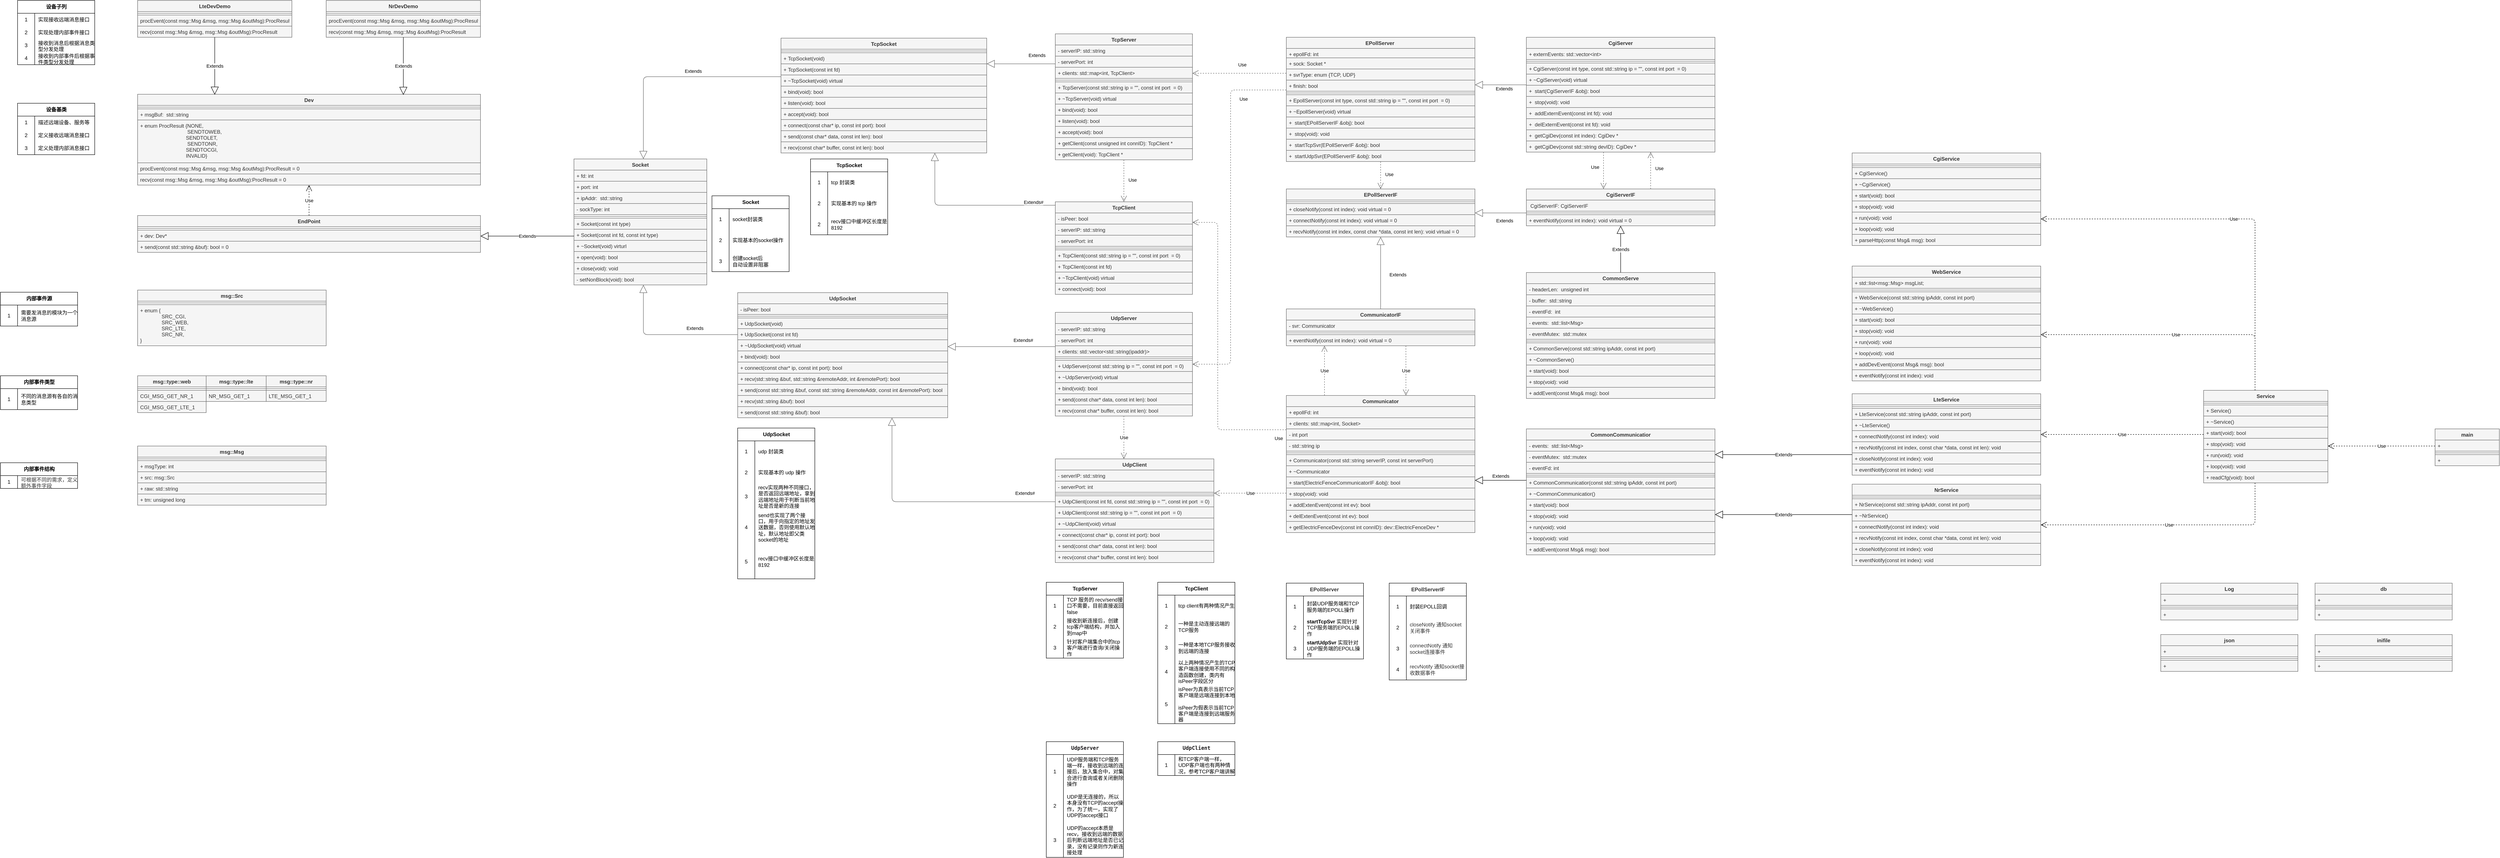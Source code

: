 <mxfile pages="2">
    <diagram id="CaLQMcqELtkLmFKi7LH4" name="Class">
        <mxGraphModel dx="5521" dy="745" grid="1" gridSize="10" guides="1" tooltips="1" connect="1" arrows="1" fold="1" page="1" pageScale="1" pageWidth="827" pageHeight="1169" background="#FFFFFF" math="0" shadow="0">
            <root>
                <mxCell id="7oyMfcrtrYP2oRAm5wUV-0"/>
                <mxCell id="7oyMfcrtrYP2oRAm5wUV-1" parent="7oyMfcrtrYP2oRAm5wUV-0"/>
                <mxCell id="49" value="Dev" style="swimlane;fontStyle=1;align=center;verticalAlign=top;childLayout=stackLayout;horizontal=1;startSize=26;horizontalStack=0;resizeParent=1;resizeParentMax=0;resizeLast=0;collapsible=1;marginBottom=0;fillColor=#f5f5f5;fontColor=#333333;strokeColor=#666666;" parent="7oyMfcrtrYP2oRAm5wUV-1" vertex="1">
                    <mxGeometry x="-3240" y="259" width="800" height="212" as="geometry">
                        <mxRectangle x="-3150" y="130" width="60" height="30" as="alternateBounds"/>
                    </mxGeometry>
                </mxCell>
                <mxCell id="53" value="" style="line;strokeWidth=1;align=left;verticalAlign=middle;spacingTop=-1;spacingLeft=3;spacingRight=3;rotatable=0;labelPosition=right;points=[];portConstraint=eastwest;fillColor=#f5f5f5;fontColor=#333333;strokeColor=#666666;" parent="49" vertex="1">
                    <mxGeometry y="26" width="800" height="8" as="geometry"/>
                </mxCell>
                <mxCell id="379" value="+ msgBuf:  std::string" style="text;align=left;verticalAlign=top;spacingLeft=4;spacingRight=4;overflow=hidden;rotatable=0;points=[[0,0.5],[1,0.5]];portConstraint=eastwest;fillColor=#f5f5f5;fontColor=#333333;strokeColor=#666666;" parent="49" vertex="1">
                    <mxGeometry y="34" width="800" height="26" as="geometry"/>
                </mxCell>
                <mxCell id="378" value="+ enum ProcResult {NONE,&#10;                                 SENDTOWEB,&#10;                                SENDTOLET,&#10;                                 SENDTONR,&#10;                                SENDTOCGI, &#10;                                INVALID}" style="text;align=left;verticalAlign=top;spacingLeft=4;spacingRight=4;overflow=hidden;rotatable=0;points=[[0,0.5],[1,0.5]];portConstraint=eastwest;fillColor=#f5f5f5;fontColor=#333333;strokeColor=#666666;" parent="49" vertex="1">
                    <mxGeometry y="60" width="800" height="100" as="geometry"/>
                </mxCell>
                <mxCell id="54" value="procEvent(const msg::Msg &amp;msg, msg::Msg &amp;outMsg):ProcResult = 0" style="text;align=left;verticalAlign=top;spacingLeft=4;spacingRight=4;overflow=hidden;rotatable=0;points=[[0,0.5],[1,0.5]];portConstraint=eastwest;fillColor=#f5f5f5;fontColor=#333333;strokeColor=#666666;" parent="49" vertex="1">
                    <mxGeometry y="160" width="800" height="26" as="geometry"/>
                </mxCell>
                <mxCell id="55" value="recv(const msg::Msg &amp;msg, msg::Msg &amp;outMsg):ProcResult = 0" style="text;align=left;verticalAlign=top;spacingLeft=4;spacingRight=4;overflow=hidden;rotatable=0;points=[[0,0.5],[1,0.5]];portConstraint=eastwest;fillColor=#f5f5f5;fontColor=#333333;strokeColor=#666666;" parent="49" vertex="1">
                    <mxGeometry y="186" width="800" height="26" as="geometry"/>
                </mxCell>
                <mxCell id="57" value="LteDevDemo" style="swimlane;fontStyle=1;align=center;verticalAlign=top;childLayout=stackLayout;horizontal=1;startSize=26;horizontalStack=0;resizeParent=1;resizeParentMax=0;resizeLast=0;collapsible=1;marginBottom=0;fillColor=#f5f5f5;fontColor=#333333;strokeColor=#666666;" parent="7oyMfcrtrYP2oRAm5wUV-1" vertex="1">
                    <mxGeometry x="-3240" y="40" width="360" height="86" as="geometry"/>
                </mxCell>
                <mxCell id="58" value="" style="line;strokeWidth=1;align=left;verticalAlign=middle;spacingTop=-1;spacingLeft=3;spacingRight=3;rotatable=0;labelPosition=right;points=[];portConstraint=eastwest;fillColor=#f5f5f5;fontColor=#333333;strokeColor=#666666;" parent="57" vertex="1">
                    <mxGeometry y="26" width="360" height="8" as="geometry"/>
                </mxCell>
                <mxCell id="59" value="procEvent(const msg::Msg &amp;msg, msg::Msg &amp;outMsg):ProcResult " style="text;align=left;verticalAlign=top;spacingLeft=4;spacingRight=4;overflow=hidden;rotatable=0;points=[[0,0.5],[1,0.5]];portConstraint=eastwest;fillColor=#f5f5f5;fontColor=#333333;strokeColor=#666666;" parent="57" vertex="1">
                    <mxGeometry y="34" width="360" height="26" as="geometry"/>
                </mxCell>
                <mxCell id="60" value="recv(const msg::Msg &amp;msg, msg::Msg &amp;outMsg):ProcResult &#10;" style="text;align=left;verticalAlign=top;spacingLeft=4;spacingRight=4;overflow=hidden;rotatable=0;points=[[0,0.5],[1,0.5]];portConstraint=eastwest;fillColor=#f5f5f5;fontColor=#333333;strokeColor=#666666;" parent="57" vertex="1">
                    <mxGeometry y="60" width="360" height="26" as="geometry"/>
                </mxCell>
                <mxCell id="61" value="NrDevDemo" style="swimlane;fontStyle=1;align=center;verticalAlign=top;childLayout=stackLayout;horizontal=1;startSize=26;horizontalStack=0;resizeParent=1;resizeParentMax=0;resizeLast=0;collapsible=1;marginBottom=0;fillColor=#f5f5f5;fontColor=#333333;strokeColor=#666666;" parent="7oyMfcrtrYP2oRAm5wUV-1" vertex="1">
                    <mxGeometry x="-2800" y="40" width="360" height="86" as="geometry"/>
                </mxCell>
                <mxCell id="62" value="" style="line;strokeWidth=1;align=left;verticalAlign=middle;spacingTop=-1;spacingLeft=3;spacingRight=3;rotatable=0;labelPosition=right;points=[];portConstraint=eastwest;fillColor=#f5f5f5;fontColor=#333333;strokeColor=#666666;" parent="61" vertex="1">
                    <mxGeometry y="26" width="360" height="8" as="geometry"/>
                </mxCell>
                <mxCell id="63" value="procEvent(const msg::Msg &amp;msg, msg::Msg &amp;outMsg):ProcResult " style="text;align=left;verticalAlign=top;spacingLeft=4;spacingRight=4;overflow=hidden;rotatable=0;points=[[0,0.5],[1,0.5]];portConstraint=eastwest;fillColor=#f5f5f5;fontColor=#333333;strokeColor=#666666;" parent="61" vertex="1">
                    <mxGeometry y="34" width="360" height="26" as="geometry"/>
                </mxCell>
                <mxCell id="64" value="recv(const msg::Msg &amp;msg, msg::Msg &amp;outMsg):ProcResult &#10;" style="text;align=left;verticalAlign=top;spacingLeft=4;spacingRight=4;overflow=hidden;rotatable=0;points=[[0,0.5],[1,0.5]];portConstraint=eastwest;fillColor=#f5f5f5;fontColor=#333333;strokeColor=#666666;" parent="61" vertex="1">
                    <mxGeometry y="60" width="360" height="26" as="geometry"/>
                </mxCell>
                <mxCell id="65" value="Extends" style="endArrow=block;endSize=16;endFill=0;html=1;" parent="7oyMfcrtrYP2oRAm5wUV-1" source="57" edge="1">
                    <mxGeometry width="160" relative="1" as="geometry">
                        <mxPoint x="-2900" y="420" as="sourcePoint"/>
                        <mxPoint x="-3060" y="260" as="targetPoint"/>
                    </mxGeometry>
                </mxCell>
                <mxCell id="66" value="Extends" style="endArrow=block;endSize=16;endFill=0;html=1;entryX=0.775;entryY=0.007;entryDx=0;entryDy=0;entryPerimeter=0;" parent="7oyMfcrtrYP2oRAm5wUV-1" source="61" target="49" edge="1">
                    <mxGeometry width="160" relative="1" as="geometry">
                        <mxPoint x="-2599.999" y="338" as="sourcePoint"/>
                        <mxPoint x="-2599.87" y="260.002" as="targetPoint"/>
                    </mxGeometry>
                </mxCell>
                <mxCell id="67" value="EndPoint" style="swimlane;fontStyle=1;align=center;verticalAlign=top;childLayout=stackLayout;horizontal=1;startSize=26;horizontalStack=0;resizeParent=1;resizeParentMax=0;resizeLast=0;collapsible=1;marginBottom=0;fillColor=#f5f5f5;fontColor=#333333;strokeColor=#666666;" parent="7oyMfcrtrYP2oRAm5wUV-1" vertex="1">
                    <mxGeometry x="-3240" y="542" width="800" height="86" as="geometry"/>
                </mxCell>
                <mxCell id="69" value="" style="line;strokeWidth=1;align=left;verticalAlign=middle;spacingTop=-1;spacingLeft=3;spacingRight=3;rotatable=0;labelPosition=right;points=[];portConstraint=eastwest;fillColor=#f5f5f5;fontColor=#333333;strokeColor=#666666;" parent="67" vertex="1">
                    <mxGeometry y="26" width="800" height="8" as="geometry"/>
                </mxCell>
                <mxCell id="377" value="+ dev: Dev*" style="text;align=left;verticalAlign=top;spacingLeft=4;spacingRight=4;overflow=hidden;rotatable=0;points=[[0,0.5],[1,0.5]];portConstraint=eastwest;fillColor=#f5f5f5;fontColor=#333333;strokeColor=#666666;" parent="67" vertex="1">
                    <mxGeometry y="34" width="800" height="26" as="geometry"/>
                </mxCell>
                <mxCell id="70" value="+ send(const std::string &amp;buf): bool = 0" style="text;align=left;verticalAlign=top;spacingLeft=4;spacingRight=4;overflow=hidden;rotatable=0;points=[[0,0.5],[1,0.5]];portConstraint=eastwest;fillColor=#f5f5f5;fontColor=#333333;strokeColor=#666666;" parent="67" vertex="1">
                    <mxGeometry y="60" width="800" height="26" as="geometry"/>
                </mxCell>
                <mxCell id="72" value="Use" style="endArrow=open;endSize=12;dashed=1;html=1;" parent="7oyMfcrtrYP2oRAm5wUV-1" source="67" target="49" edge="1">
                    <mxGeometry width="160" relative="1" as="geometry">
                        <mxPoint x="-2880" y="379" as="sourcePoint"/>
                        <mxPoint x="-2720" y="379" as="targetPoint"/>
                    </mxGeometry>
                </mxCell>
                <mxCell id="73" value="msg::Msg" style="swimlane;fontStyle=1;align=center;verticalAlign=top;childLayout=stackLayout;horizontal=1;startSize=26;horizontalStack=0;resizeParent=1;resizeParentMax=0;resizeLast=0;collapsible=1;marginBottom=0;fillColor=#f5f5f5;fontColor=#333333;strokeColor=#666666;" parent="7oyMfcrtrYP2oRAm5wUV-1" vertex="1">
                    <mxGeometry x="-3240" y="1080" width="440" height="138" as="geometry"/>
                </mxCell>
                <mxCell id="74" value="" style="line;strokeWidth=1;align=left;verticalAlign=middle;spacingTop=-1;spacingLeft=3;spacingRight=3;rotatable=0;labelPosition=right;points=[];portConstraint=eastwest;fillColor=#f5f5f5;fontColor=#333333;strokeColor=#666666;" parent="73" vertex="1">
                    <mxGeometry y="26" width="440" height="8" as="geometry"/>
                </mxCell>
                <mxCell id="75" value="+ msgType: int" style="text;align=left;verticalAlign=top;spacingLeft=4;spacingRight=4;overflow=hidden;rotatable=0;points=[[0,0.5],[1,0.5]];portConstraint=eastwest;fillColor=#f5f5f5;fontColor=#333333;strokeColor=#666666;" parent="73" vertex="1">
                    <mxGeometry y="34" width="440" height="26" as="geometry"/>
                </mxCell>
                <mxCell id="76" value="+ src: msg::Src" style="text;align=left;verticalAlign=top;spacingLeft=4;spacingRight=4;overflow=hidden;rotatable=0;points=[[0,0.5],[1,0.5]];portConstraint=eastwest;fillColor=#f5f5f5;fontColor=#333333;strokeColor=#666666;" parent="73" vertex="1">
                    <mxGeometry y="60" width="440" height="26" as="geometry"/>
                </mxCell>
                <mxCell id="383" value="+ raw: std::string" style="text;align=left;verticalAlign=top;spacingLeft=4;spacingRight=4;overflow=hidden;rotatable=0;points=[[0,0.5],[1,0.5]];portConstraint=eastwest;fillColor=#f5f5f5;fontColor=#333333;strokeColor=#666666;" parent="73" vertex="1">
                    <mxGeometry y="86" width="440" height="26" as="geometry"/>
                </mxCell>
                <mxCell id="384" value="+ tm: unsigned long" style="text;align=left;verticalAlign=top;spacingLeft=4;spacingRight=4;overflow=hidden;rotatable=0;points=[[0,0.5],[1,0.5]];portConstraint=eastwest;fillColor=#f5f5f5;fontColor=#333333;strokeColor=#666666;" parent="73" vertex="1">
                    <mxGeometry y="112" width="440" height="26" as="geometry"/>
                </mxCell>
                <mxCell id="77" value="msg::type::web" style="swimlane;fontStyle=1;align=center;verticalAlign=top;childLayout=stackLayout;horizontal=1;startSize=26;horizontalStack=0;resizeParent=1;resizeParentMax=0;resizeLast=0;collapsible=1;marginBottom=0;fillColor=#f5f5f5;fontColor=#333333;strokeColor=#666666;" parent="7oyMfcrtrYP2oRAm5wUV-1" vertex="1">
                    <mxGeometry x="-3240" y="916" width="160" height="86" as="geometry"/>
                </mxCell>
                <mxCell id="78" value="" style="line;strokeWidth=1;align=left;verticalAlign=middle;spacingTop=-1;spacingLeft=3;spacingRight=3;rotatable=0;labelPosition=right;points=[];portConstraint=eastwest;fillColor=#f5f5f5;fontColor=#333333;strokeColor=#666666;" parent="77" vertex="1">
                    <mxGeometry y="26" width="160" height="8" as="geometry"/>
                </mxCell>
                <mxCell id="381" value="CGI_MSG_GET_NR_1" style="text;align=left;verticalAlign=top;spacingLeft=4;spacingRight=4;overflow=hidden;rotatable=0;points=[[0,0.5],[1,0.5]];portConstraint=eastwest;fillColor=#f5f5f5;fontColor=#333333;strokeColor=#666666;" parent="77" vertex="1">
                    <mxGeometry y="34" width="160" height="26" as="geometry"/>
                </mxCell>
                <mxCell id="79" value="CGI_MSG_GET_LTE_1" style="text;align=left;verticalAlign=top;spacingLeft=4;spacingRight=4;overflow=hidden;rotatable=0;points=[[0,0.5],[1,0.5]];portConstraint=eastwest;fillColor=#f5f5f5;fontColor=#333333;strokeColor=#666666;" parent="77" vertex="1">
                    <mxGeometry y="60" width="160" height="26" as="geometry"/>
                </mxCell>
                <mxCell id="80" value="msg::type::lte" style="swimlane;fontStyle=1;align=center;verticalAlign=top;childLayout=stackLayout;horizontal=1;startSize=26;horizontalStack=0;resizeParent=1;resizeParentMax=0;resizeLast=0;collapsible=1;marginBottom=0;fillColor=#f5f5f5;fontColor=#333333;strokeColor=#666666;" parent="7oyMfcrtrYP2oRAm5wUV-1" vertex="1">
                    <mxGeometry x="-3080" y="916" width="140" height="60" as="geometry"/>
                </mxCell>
                <mxCell id="81" value="" style="line;strokeWidth=1;align=left;verticalAlign=middle;spacingTop=-1;spacingLeft=3;spacingRight=3;rotatable=0;labelPosition=right;points=[];portConstraint=eastwest;fillColor=#f5f5f5;fontColor=#333333;strokeColor=#666666;" parent="80" vertex="1">
                    <mxGeometry y="26" width="140" height="8" as="geometry"/>
                </mxCell>
                <mxCell id="82" value="NR_MSG_GET_1" style="text;align=left;verticalAlign=top;spacingLeft=4;spacingRight=4;overflow=hidden;rotatable=0;points=[[0,0.5],[1,0.5]];portConstraint=eastwest;fillColor=#f5f5f5;fontColor=#333333;strokeColor=#666666;" parent="80" vertex="1">
                    <mxGeometry y="34" width="140" height="26" as="geometry"/>
                </mxCell>
                <mxCell id="83" value="msg::Src" style="swimlane;fontStyle=1;align=center;verticalAlign=top;childLayout=stackLayout;horizontal=1;startSize=26;horizontalStack=0;resizeParent=1;resizeParentMax=0;resizeLast=0;collapsible=1;marginBottom=0;fillColor=#f5f5f5;fontColor=#333333;strokeColor=#666666;" parent="7oyMfcrtrYP2oRAm5wUV-1" vertex="1">
                    <mxGeometry x="-3240" y="716" width="440" height="130" as="geometry"/>
                </mxCell>
                <mxCell id="85" value="" style="line;strokeWidth=1;align=left;verticalAlign=middle;spacingTop=-1;spacingLeft=3;spacingRight=3;rotatable=0;labelPosition=right;points=[];portConstraint=eastwest;fillColor=#f5f5f5;fontColor=#333333;strokeColor=#666666;" parent="83" vertex="1">
                    <mxGeometry y="26" width="440" height="8" as="geometry"/>
                </mxCell>
                <mxCell id="84" value="+ enum {&#10;               SRC_CGI, &#10;               SRC_WEB,&#10;               SRC_LTE,&#10;               SRC_NR,&#10;}" style="text;align=left;verticalAlign=top;spacingLeft=4;spacingRight=4;overflow=hidden;rotatable=0;points=[[0,0.5],[1,0.5]];portConstraint=eastwest;fillColor=#f5f5f5;fontColor=#333333;strokeColor=#666666;" parent="83" vertex="1">
                    <mxGeometry y="34" width="440" height="96" as="geometry"/>
                </mxCell>
                <mxCell id="91" value="msg::type::nr" style="swimlane;fontStyle=1;align=center;verticalAlign=top;childLayout=stackLayout;horizontal=1;startSize=26;horizontalStack=0;resizeParent=1;resizeParentMax=0;resizeLast=0;collapsible=1;marginBottom=0;fillColor=#f5f5f5;fontColor=#333333;strokeColor=#666666;" parent="7oyMfcrtrYP2oRAm5wUV-1" vertex="1">
                    <mxGeometry x="-2940" y="916" width="140" height="60" as="geometry"/>
                </mxCell>
                <mxCell id="92" value="" style="line;strokeWidth=1;align=left;verticalAlign=middle;spacingTop=-1;spacingLeft=3;spacingRight=3;rotatable=0;labelPosition=right;points=[];portConstraint=eastwest;fillColor=#f5f5f5;fontColor=#333333;strokeColor=#666666;" parent="91" vertex="1">
                    <mxGeometry y="26" width="140" height="8" as="geometry"/>
                </mxCell>
                <mxCell id="93" value="LTE_MSG_GET_1" style="text;align=left;verticalAlign=top;spacingLeft=4;spacingRight=4;overflow=hidden;rotatable=0;points=[[0,0.5],[1,0.5]];portConstraint=eastwest;fillColor=#f5f5f5;fontColor=#333333;strokeColor=#666666;" parent="91" vertex="1">
                    <mxGeometry y="34" width="140" height="26" as="geometry"/>
                </mxCell>
                <mxCell id="94" value="Extends" style="endArrow=block;endSize=16;endFill=0;html=1;edgeStyle=orthogonalEdgeStyle;fillColor=#f5f5f5;strokeColor=#666666;" parent="7oyMfcrtrYP2oRAm5wUV-1" source="149" target="198" edge="1">
                    <mxGeometry x="-0.2" y="-13" width="160" relative="1" as="geometry">
                        <mxPoint x="-1541" y="294" as="sourcePoint"/>
                        <mxPoint x="-1649" y="294" as="targetPoint"/>
                        <mxPoint as="offset"/>
                        <Array as="points">
                            <mxPoint x="-2060" y="218"/>
                        </Array>
                    </mxGeometry>
                </mxCell>
                <mxCell id="95" value="Use" style="endArrow=open;endSize=12;dashed=1;html=1;edgeStyle=orthogonalEdgeStyle;fillColor=#f5f5f5;strokeColor=#666666;" parent="7oyMfcrtrYP2oRAm5wUV-1" source="210" target="132" edge="1">
                    <mxGeometry x="-0.05" y="20" width="160" relative="1" as="geometry">
                        <mxPoint x="-911.88" y="395.002" as="sourcePoint"/>
                        <mxPoint x="-709" y="405" as="targetPoint"/>
                        <Array as="points">
                            <mxPoint x="-929" y="385"/>
                            <mxPoint x="-929" y="385"/>
                        </Array>
                        <mxPoint as="offset"/>
                    </mxGeometry>
                </mxCell>
                <mxCell id="96" value="Extends" style="endArrow=block;endSize=16;endFill=0;html=1;edgeStyle=orthogonalEdgeStyle;fillColor=#f5f5f5;strokeColor=#666666;" parent="7oyMfcrtrYP2oRAm5wUV-1" source="141" target="198" edge="1">
                    <mxGeometry x="-0.406" y="-15" width="160" relative="1" as="geometry">
                        <mxPoint x="-1549" y="630" as="sourcePoint"/>
                        <mxPoint x="-1861.04" y="339.004" as="targetPoint"/>
                        <Array as="points">
                            <mxPoint x="-2060" y="820"/>
                        </Array>
                        <mxPoint as="offset"/>
                    </mxGeometry>
                </mxCell>
                <mxCell id="97" value="Extends" style="endArrow=block;endSize=16;endFill=0;html=1;edgeStyle=orthogonalEdgeStyle;fillColor=#f5f5f5;strokeColor=#666666;" parent="7oyMfcrtrYP2oRAm5wUV-1" source="210" target="149" edge="1">
                    <mxGeometry x="-0.333" y="-22" width="160" relative="1" as="geometry">
                        <mxPoint x="-1071" y="304" as="sourcePoint"/>
                        <mxPoint x="-1219" y="304" as="targetPoint"/>
                        <mxPoint x="10" y="2" as="offset"/>
                        <Array as="points">
                            <mxPoint x="-1149" y="188"/>
                            <mxPoint x="-1149" y="188"/>
                        </Array>
                    </mxGeometry>
                </mxCell>
                <mxCell id="98" value="Extends#" style="endArrow=block;endSize=16;endFill=0;html=1;edgeStyle=orthogonalEdgeStyle;fillColor=#f5f5f5;strokeColor=#666666;" parent="7oyMfcrtrYP2oRAm5wUV-1" source="132" target="149" edge="1">
                    <mxGeometry x="0.432" y="-230" width="160" relative="1" as="geometry">
                        <mxPoint x="-1070" y="468" as="sourcePoint"/>
                        <mxPoint x="-1219" y="468" as="targetPoint"/>
                        <mxPoint as="offset"/>
                        <Array as="points">
                            <mxPoint x="-1380" y="518"/>
                        </Array>
                    </mxGeometry>
                </mxCell>
                <mxCell id="99" value="Extends#" style="endArrow=block;endSize=16;endFill=0;html=1;edgeStyle=orthogonalEdgeStyle;fillColor=#f5f5f5;strokeColor=#666666;" parent="7oyMfcrtrYP2oRAm5wUV-1" source="167" target="141" edge="1">
                    <mxGeometry x="-0.4" y="-15" width="160" relative="1" as="geometry">
                        <mxPoint x="-1072" y="716" as="sourcePoint"/>
                        <mxPoint x="-879" y="505" as="targetPoint"/>
                        <mxPoint as="offset"/>
                        <Array as="points">
                            <mxPoint x="-1199" y="848"/>
                            <mxPoint x="-1199" y="848"/>
                        </Array>
                    </mxGeometry>
                </mxCell>
                <mxCell id="100" value="Extends#" style="endArrow=block;endSize=16;endFill=0;html=1;edgeStyle=orthogonalEdgeStyle;fillColor=#f5f5f5;strokeColor=#666666;" parent="7oyMfcrtrYP2oRAm5wUV-1" source="367" target="141" edge="1">
                    <mxGeometry x="-0.753" y="-20" width="160" relative="1" as="geometry">
                        <mxPoint x="-1099" y="1128" as="sourcePoint"/>
                        <mxPoint x="-1219" y="895.005" as="targetPoint"/>
                        <Array as="points">
                            <mxPoint x="-1480" y="1210"/>
                        </Array>
                        <mxPoint as="offset"/>
                    </mxGeometry>
                </mxCell>
                <mxCell id="101" value="Use" style="endArrow=open;endSize=12;dashed=1;html=1;edgeStyle=orthogonalEdgeStyle;fillColor=#f5f5f5;strokeColor=#666666;" parent="7oyMfcrtrYP2oRAm5wUV-1" source="187" target="221" edge="1">
                    <mxGeometry x="0.033" y="-22" width="160" relative="1" as="geometry">
                        <mxPoint x="220" y="336" as="sourcePoint"/>
                        <mxPoint x="270" y="476" as="targetPoint"/>
                        <Array as="points">
                            <mxPoint x="180" y="456"/>
                            <mxPoint x="180" y="456"/>
                        </Array>
                        <mxPoint x="2" y="-10" as="offset"/>
                    </mxGeometry>
                </mxCell>
                <mxCell id="102" value="Use" style="endArrow=open;endSize=12;dashed=1;html=1;edgeStyle=orthogonalEdgeStyle;fillColor=#f5f5f5;strokeColor=#666666;" parent="7oyMfcrtrYP2oRAm5wUV-1" source="177" target="210" edge="1">
                    <mxGeometry x="-0.053" y="-20" width="160" relative="1" as="geometry">
                        <mxPoint x="-565" y="548" as="sourcePoint"/>
                        <mxPoint x="-861" y="376" as="targetPoint"/>
                        <Array as="points">
                            <mxPoint x="-689" y="210"/>
                            <mxPoint x="-689" y="210"/>
                        </Array>
                        <mxPoint as="offset"/>
                    </mxGeometry>
                </mxCell>
                <mxCell id="103" value="Extends" style="endArrow=block;endSize=16;endFill=0;html=1;edgeStyle=elbowEdgeStyle;fillColor=#f5f5f5;strokeColor=#666666;" parent="7oyMfcrtrYP2oRAm5wUV-1" source="187" target="177" edge="1">
                    <mxGeometry x="-0.13" y="9" width="160" relative="1" as="geometry">
                        <mxPoint x="-440" y="466" as="sourcePoint"/>
                        <mxPoint x="-280" y="466" as="targetPoint"/>
                        <mxPoint as="offset"/>
                        <Array as="points">
                            <mxPoint x="-20" y="237"/>
                        </Array>
                    </mxGeometry>
                </mxCell>
                <mxCell id="104" value="Extends" style="endArrow=block;endSize=16;endFill=0;html=1;edgeStyle=orthogonalEdgeStyle;fillColor=#f5f5f5;strokeColor=#666666;" parent="7oyMfcrtrYP2oRAm5wUV-1" source="221" target="127" edge="1">
                    <mxGeometry x="-0.138" y="18" width="160" relative="1" as="geometry">
                        <mxPoint x="100" y="746" as="sourcePoint"/>
                        <mxPoint x="-110" y="596" as="targetPoint"/>
                        <Array as="points">
                            <mxPoint x="-20" y="536"/>
                            <mxPoint x="-20" y="536"/>
                        </Array>
                        <mxPoint as="offset"/>
                    </mxGeometry>
                </mxCell>
                <mxCell id="105" value="Use" style="endArrow=open;endSize=12;dashed=1;html=1;edgeStyle=orthogonalEdgeStyle;fillColor=#f5f5f5;strokeColor=#666666;" parent="7oyMfcrtrYP2oRAm5wUV-1" source="177" target="127" edge="1">
                    <mxGeometry x="-0.069" y="20" width="160" relative="1" as="geometry">
                        <mxPoint x="-60" y="296" as="sourcePoint"/>
                        <mxPoint x="-330" y="514" as="targetPoint"/>
                        <Array as="points"/>
                        <mxPoint as="offset"/>
                    </mxGeometry>
                </mxCell>
                <mxCell id="106" value="Use" style="endArrow=open;endSize=12;dashed=1;html=1;edgeStyle=orthogonalEdgeStyle;fillColor=#f5f5f5;strokeColor=#666666;" parent="7oyMfcrtrYP2oRAm5wUV-1" source="221" target="187" edge="1">
                    <mxGeometry x="0.133" y="-20" width="160" relative="1" as="geometry">
                        <mxPoint x="300" y="514" as="sourcePoint"/>
                        <mxPoint x="300" y="332" as="targetPoint"/>
                        <Array as="points">
                            <mxPoint x="290" y="446"/>
                            <mxPoint x="290" y="446"/>
                        </Array>
                        <mxPoint as="offset"/>
                    </mxGeometry>
                </mxCell>
                <mxCell id="107" value="Use" style="endArrow=open;endSize=12;dashed=1;html=1;edgeStyle=orthogonalEdgeStyle;fillColor=#f5f5f5;strokeColor=#666666;" parent="7oyMfcrtrYP2oRAm5wUV-1" source="167" target="367" edge="1">
                    <mxGeometry width="160" relative="1" as="geometry">
                        <mxPoint x="-1129" y="818" as="sourcePoint"/>
                        <mxPoint x="-939" y="1092" as="targetPoint"/>
                        <Array as="points">
                            <mxPoint x="-939" y="1080"/>
                            <mxPoint x="-939" y="1080"/>
                        </Array>
                    </mxGeometry>
                </mxCell>
                <mxCell id="108" value="Extends" style="endArrow=block;endSize=16;endFill=0;html=1;edgeStyle=orthogonalEdgeStyle;fillColor=#f5f5f5;strokeColor=#666666;" parent="7oyMfcrtrYP2oRAm5wUV-1" source="110" target="127" edge="1">
                    <mxGeometry x="-0.048" y="-40" width="160" relative="1" as="geometry">
                        <mxPoint x="-120" y="738" as="sourcePoint"/>
                        <mxPoint x="40" y="738" as="targetPoint"/>
                        <Array as="points">
                            <mxPoint x="-340" y="700"/>
                            <mxPoint x="-340" y="700"/>
                        </Array>
                        <mxPoint as="offset"/>
                    </mxGeometry>
                </mxCell>
                <mxCell id="109" value="Use" style="endArrow=open;endSize=12;dashed=1;html=1;edgeStyle=orthogonalEdgeStyle;fillColor=#f5f5f5;strokeColor=#666666;" parent="7oyMfcrtrYP2oRAm5wUV-1" source="114" target="132" edge="1">
                    <mxGeometry x="-0.947" y="20" width="160" relative="1" as="geometry">
                        <mxPoint x="-260" y="738" as="sourcePoint"/>
                        <mxPoint x="-420" y="738" as="targetPoint"/>
                        <Array as="points">
                            <mxPoint x="-720" y="1042"/>
                            <mxPoint x="-720" y="558"/>
                        </Array>
                        <mxPoint as="offset"/>
                    </mxGeometry>
                </mxCell>
                <mxCell id="110" value="CommunicatorIF" style="swimlane;fontStyle=1;align=center;verticalAlign=top;childLayout=stackLayout;horizontal=1;startSize=26;horizontalStack=0;resizeParent=1;resizeParentMax=0;resizeLast=0;collapsible=1;marginBottom=0;fillColor=#f5f5f5;fontColor=#333333;strokeColor=#666666;" parent="7oyMfcrtrYP2oRAm5wUV-1" vertex="1">
                    <mxGeometry x="-560" y="760" width="440" height="86" as="geometry"/>
                </mxCell>
                <mxCell id="111" value="- svr: Communicator" style="text;align=left;verticalAlign=top;spacingLeft=4;spacingRight=4;overflow=hidden;rotatable=0;points=[[0,0.5],[1,0.5]];portConstraint=eastwest;fillColor=#f5f5f5;fontColor=#333333;strokeColor=#666666;" parent="110" vertex="1">
                    <mxGeometry y="26" width="440" height="26" as="geometry"/>
                </mxCell>
                <mxCell id="112" value="" style="line;strokeWidth=1;align=left;verticalAlign=middle;spacingTop=-1;spacingLeft=3;spacingRight=3;rotatable=0;labelPosition=right;points=[];portConstraint=eastwest;fillColor=#f5f5f5;fontColor=#333333;strokeColor=#666666;" parent="110" vertex="1">
                    <mxGeometry y="52" width="440" height="8" as="geometry"/>
                </mxCell>
                <mxCell id="113" value="+ eventNotify(const int index): void virtual = 0" style="text;align=left;verticalAlign=top;spacingLeft=4;spacingRight=4;overflow=hidden;rotatable=0;points=[[0,0.5],[1,0.5]];portConstraint=eastwest;fillColor=#f5f5f5;fontColor=#333333;strokeColor=#666666;" parent="110" vertex="1">
                    <mxGeometry y="60" width="440" height="26" as="geometry"/>
                </mxCell>
                <mxCell id="114" value="Communicator" style="swimlane;fontStyle=1;align=center;verticalAlign=top;childLayout=stackLayout;horizontal=1;startSize=26;horizontalStack=0;resizeParent=1;resizeParentMax=0;resizeLast=0;collapsible=1;marginBottom=0;fillColor=#f5f5f5;fontColor=#333333;strokeColor=#666666;" parent="7oyMfcrtrYP2oRAm5wUV-1" vertex="1">
                    <mxGeometry x="-560" y="962" width="440" height="320" as="geometry"/>
                </mxCell>
                <mxCell id="115" value="+ epollFd: int" style="text;align=left;verticalAlign=top;spacingLeft=4;spacingRight=4;overflow=hidden;rotatable=0;points=[[0,0.5],[1,0.5]];portConstraint=eastwest;fillColor=#f5f5f5;fontColor=#333333;strokeColor=#666666;" parent="114" vertex="1">
                    <mxGeometry y="26" width="440" height="26" as="geometry"/>
                </mxCell>
                <mxCell id="116" value="+ clients: std::map&lt;int, Socket&gt;" style="text;align=left;verticalAlign=top;spacingLeft=4;spacingRight=4;overflow=hidden;rotatable=0;points=[[0,0.5],[1,0.5]];portConstraint=eastwest;fillColor=#f5f5f5;fontColor=#333333;strokeColor=#666666;" parent="114" vertex="1">
                    <mxGeometry y="52" width="440" height="26" as="geometry"/>
                </mxCell>
                <mxCell id="117" value="- int port" style="text;align=left;verticalAlign=top;spacingLeft=4;spacingRight=4;overflow=hidden;rotatable=0;points=[[0,0.5],[1,0.5]];portConstraint=eastwest;fillColor=#f5f5f5;fontColor=#333333;strokeColor=#666666;" parent="114" vertex="1">
                    <mxGeometry y="78" width="440" height="26" as="geometry"/>
                </mxCell>
                <mxCell id="118" value="- std::string ip" style="text;align=left;verticalAlign=top;spacingLeft=4;spacingRight=4;overflow=hidden;rotatable=0;points=[[0,0.5],[1,0.5]];portConstraint=eastwest;fillColor=#f5f5f5;fontColor=#333333;strokeColor=#666666;" parent="114" vertex="1">
                    <mxGeometry y="104" width="440" height="26" as="geometry"/>
                </mxCell>
                <mxCell id="119" value="" style="line;strokeWidth=1;align=left;verticalAlign=middle;spacingTop=-1;spacingLeft=3;spacingRight=3;rotatable=0;labelPosition=right;points=[];portConstraint=eastwest;fillColor=#f5f5f5;fontColor=#333333;strokeColor=#666666;" parent="114" vertex="1">
                    <mxGeometry y="130" width="440" height="8" as="geometry"/>
                </mxCell>
                <mxCell id="120" value="+ Communicator(const std::string serverIP, const int serverPort)" style="text;align=left;verticalAlign=top;spacingLeft=4;spacingRight=4;overflow=hidden;rotatable=0;points=[[0,0.5],[1,0.5]];portConstraint=eastwest;fillColor=#f5f5f5;fontColor=#333333;strokeColor=#666666;" parent="114" vertex="1">
                    <mxGeometry y="138" width="440" height="26" as="geometry"/>
                </mxCell>
                <mxCell id="121" value="+ ~Communicator" style="text;align=left;verticalAlign=top;spacingLeft=4;spacingRight=4;overflow=hidden;rotatable=0;points=[[0,0.5],[1,0.5]];portConstraint=eastwest;fillColor=#f5f5f5;fontColor=#333333;strokeColor=#666666;" parent="114" vertex="1">
                    <mxGeometry y="164" width="440" height="26" as="geometry"/>
                </mxCell>
                <mxCell id="122" value="+ start(ElectricFenceCommunicatorIF &amp;obj): bool" style="text;align=left;verticalAlign=top;spacingLeft=4;spacingRight=4;overflow=hidden;rotatable=0;points=[[0,0.5],[1,0.5]];portConstraint=eastwest;fillColor=#f5f5f5;fontColor=#333333;strokeColor=#666666;" parent="114" vertex="1">
                    <mxGeometry y="190" width="440" height="26" as="geometry"/>
                </mxCell>
                <mxCell id="123" value="+ stop(void): void" style="text;align=left;verticalAlign=top;spacingLeft=4;spacingRight=4;overflow=hidden;rotatable=0;points=[[0,0.5],[1,0.5]];portConstraint=eastwest;fillColor=#f5f5f5;fontColor=#333333;strokeColor=#666666;" parent="114" vertex="1">
                    <mxGeometry y="216" width="440" height="26" as="geometry"/>
                </mxCell>
                <mxCell id="124" value="+ addExtenEvent(const int ev): bool" style="text;align=left;verticalAlign=top;spacingLeft=4;spacingRight=4;overflow=hidden;rotatable=0;points=[[0,0.5],[1,0.5]];portConstraint=eastwest;fillColor=#f5f5f5;fontColor=#333333;strokeColor=#666666;" parent="114" vertex="1">
                    <mxGeometry y="242" width="440" height="26" as="geometry"/>
                </mxCell>
                <mxCell id="125" value="+ delExtenEvent(const int ev): bool" style="text;align=left;verticalAlign=top;spacingLeft=4;spacingRight=4;overflow=hidden;rotatable=0;points=[[0,0.5],[1,0.5]];portConstraint=eastwest;fillColor=#f5f5f5;fontColor=#333333;strokeColor=#666666;" parent="114" vertex="1">
                    <mxGeometry y="268" width="440" height="26" as="geometry"/>
                </mxCell>
                <mxCell id="126" value="+ getElectricFenceDev(const int connID): dev::ElectricFenceDev *" style="text;align=left;verticalAlign=top;spacingLeft=4;spacingRight=4;overflow=hidden;rotatable=0;points=[[0,0.5],[1,0.5]];portConstraint=eastwest;fillColor=#f5f5f5;fontColor=#333333;strokeColor=#666666;" parent="114" vertex="1">
                    <mxGeometry y="294" width="440" height="26" as="geometry"/>
                </mxCell>
                <mxCell id="127" value="EPollServerIF" style="swimlane;fontStyle=1;align=center;verticalAlign=top;childLayout=stackLayout;horizontal=1;startSize=26;horizontalStack=0;resizeParent=1;resizeParentMax=0;resizeLast=0;collapsible=1;marginBottom=0;fillColor=#f5f5f5;fontColor=#333333;strokeColor=#666666;" parent="7oyMfcrtrYP2oRAm5wUV-1" vertex="1">
                    <mxGeometry x="-560" y="480" width="440" height="112" as="geometry"/>
                </mxCell>
                <mxCell id="128" value="" style="line;strokeWidth=1;align=left;verticalAlign=middle;spacingTop=-1;spacingLeft=3;spacingRight=3;rotatable=0;labelPosition=right;points=[];portConstraint=eastwest;fillColor=#f5f5f5;fontColor=#333333;strokeColor=#666666;" parent="127" vertex="1">
                    <mxGeometry y="26" width="440" height="8" as="geometry"/>
                </mxCell>
                <mxCell id="131" value="+ closeNotify(const int index): void virtual = 0" style="text;align=left;verticalAlign=top;spacingLeft=4;spacingRight=4;overflow=hidden;rotatable=0;points=[[0,0.5],[1,0.5]];portConstraint=eastwest;fillColor=#f5f5f5;fontColor=#333333;strokeColor=#666666;" parent="127" vertex="1">
                    <mxGeometry y="34" width="440" height="26" as="geometry"/>
                </mxCell>
                <mxCell id="129" value="+ connectNotify(const int index): void virtual = 0" style="text;align=left;verticalAlign=top;spacingLeft=4;spacingRight=4;overflow=hidden;rotatable=0;points=[[0,0.5],[1,0.5]];portConstraint=eastwest;fillColor=#f5f5f5;fontColor=#333333;strokeColor=#666666;" parent="127" vertex="1">
                    <mxGeometry y="60" width="440" height="26" as="geometry"/>
                </mxCell>
                <mxCell id="130" value="+ recvNotify(const int index, const char *data, const int len): void virtual = 0" style="text;align=left;verticalAlign=top;spacingLeft=4;spacingRight=4;overflow=hidden;rotatable=0;points=[[0,0.5],[1,0.5]];portConstraint=eastwest;fillColor=#f5f5f5;fontColor=#333333;strokeColor=#666666;" parent="127" vertex="1">
                    <mxGeometry y="86" width="440" height="26" as="geometry"/>
                </mxCell>
                <mxCell id="132" value="TcpClient" style="swimlane;fontStyle=1;align=center;verticalAlign=top;childLayout=stackLayout;horizontal=1;startSize=26;horizontalStack=0;resizeParent=1;resizeParentMax=0;resizeLast=0;collapsible=1;marginBottom=0;fillColor=#f5f5f5;fontColor=#333333;strokeColor=#666666;" parent="7oyMfcrtrYP2oRAm5wUV-1" vertex="1">
                    <mxGeometry x="-1099" y="510" width="320" height="216" as="geometry">
                        <mxRectangle x="800" y="240" width="90" height="26" as="alternateBounds"/>
                    </mxGeometry>
                </mxCell>
                <mxCell id="133" value="- isPeer: bool" style="text;align=left;verticalAlign=top;spacingLeft=4;spacingRight=4;overflow=hidden;rotatable=0;points=[[0,0.5],[1,0.5]];portConstraint=eastwest;fillColor=#f5f5f5;fontColor=#333333;strokeColor=#666666;" parent="132" vertex="1">
                    <mxGeometry y="26" width="320" height="26" as="geometry"/>
                </mxCell>
                <mxCell id="134" value="- serverIP: std::string" style="text;align=left;verticalAlign=top;spacingLeft=4;spacingRight=4;overflow=hidden;rotatable=0;points=[[0,0.5],[1,0.5]];portConstraint=eastwest;fillColor=#f5f5f5;fontColor=#333333;strokeColor=#666666;" parent="132" vertex="1">
                    <mxGeometry y="52" width="320" height="26" as="geometry"/>
                </mxCell>
                <mxCell id="135" value="- serverPort: int" style="text;align=left;verticalAlign=top;spacingLeft=4;spacingRight=4;overflow=hidden;rotatable=0;points=[[0,0.5],[1,0.5]];portConstraint=eastwest;fillColor=#f5f5f5;fontColor=#333333;strokeColor=#666666;" parent="132" vertex="1">
                    <mxGeometry y="78" width="320" height="26" as="geometry"/>
                </mxCell>
                <mxCell id="136" value="" style="line;strokeWidth=1;align=left;verticalAlign=middle;spacingTop=-1;spacingLeft=3;spacingRight=3;rotatable=0;labelPosition=right;points=[];portConstraint=eastwest;fillColor=#f5f5f5;fontColor=#333333;strokeColor=#666666;" parent="132" vertex="1">
                    <mxGeometry y="104" width="320" height="8" as="geometry"/>
                </mxCell>
                <mxCell id="137" value="+ TcpClient(const std::string ip = &quot;&quot;, const int port  = 0)" style="text;align=left;verticalAlign=top;spacingLeft=4;spacingRight=4;overflow=hidden;rotatable=0;points=[[0,0.5],[1,0.5]];portConstraint=eastwest;fillColor=#f5f5f5;fontColor=#333333;strokeColor=#666666;" parent="132" vertex="1">
                    <mxGeometry y="112" width="320" height="26" as="geometry"/>
                </mxCell>
                <mxCell id="138" value="+ TcpClient(const int fd)" style="text;align=left;verticalAlign=top;spacingLeft=4;spacingRight=4;overflow=hidden;rotatable=0;points=[[0,0.5],[1,0.5]];portConstraint=eastwest;fillColor=#f5f5f5;fontColor=#333333;strokeColor=#666666;" parent="132" vertex="1">
                    <mxGeometry y="138" width="320" height="26" as="geometry"/>
                </mxCell>
                <mxCell id="139" value="+ ~TcpClient(void) virtual" style="text;align=left;verticalAlign=top;spacingLeft=4;spacingRight=4;overflow=hidden;rotatable=0;points=[[0,0.5],[1,0.5]];portConstraint=eastwest;fillColor=#f5f5f5;fontColor=#333333;strokeColor=#666666;" parent="132" vertex="1">
                    <mxGeometry y="164" width="320" height="26" as="geometry"/>
                </mxCell>
                <mxCell id="140" value="+ connect(void): bool" style="text;align=left;verticalAlign=top;spacingLeft=4;spacingRight=4;overflow=hidden;rotatable=0;points=[[0,0.5],[1,0.5]];portConstraint=eastwest;fillColor=#f5f5f5;fontColor=#333333;strokeColor=#666666;" parent="132" vertex="1">
                    <mxGeometry y="190" width="320" height="26" as="geometry"/>
                </mxCell>
                <mxCell id="141" value="UdpSocket" style="swimlane;fontStyle=1;align=center;verticalAlign=top;childLayout=stackLayout;horizontal=1;startSize=26;horizontalStack=0;resizeParent=1;resizeParentMax=0;resizeLast=0;collapsible=1;marginBottom=0;fillColor=#f5f5f5;fontColor=#333333;strokeColor=#666666;" parent="7oyMfcrtrYP2oRAm5wUV-1" vertex="1">
                    <mxGeometry x="-1840" y="722" width="490" height="292" as="geometry"/>
                </mxCell>
                <mxCell id="142" value="- isPeer: bool" style="text;align=left;verticalAlign=top;spacingLeft=4;spacingRight=4;overflow=hidden;rotatable=0;points=[[0,0.5],[1,0.5]];portConstraint=eastwest;fillColor=#f5f5f5;fontColor=#333333;strokeColor=#666666;" parent="141" vertex="1">
                    <mxGeometry y="26" width="490" height="25" as="geometry"/>
                </mxCell>
                <mxCell id="143" value="" style="line;strokeWidth=1;align=left;verticalAlign=middle;spacingTop=-1;spacingLeft=3;spacingRight=3;rotatable=0;labelPosition=right;points=[];portConstraint=eastwest;fillColor=#f5f5f5;fontColor=#333333;strokeColor=#666666;" parent="141" vertex="1">
                    <mxGeometry y="51" width="490" height="8" as="geometry"/>
                </mxCell>
                <mxCell id="144" value="+ UdpSocket(void)" style="text;align=left;verticalAlign=top;spacingLeft=4;spacingRight=4;overflow=hidden;rotatable=0;points=[[0,0.5],[1,0.5]];portConstraint=eastwest;fillColor=#f5f5f5;fontColor=#333333;strokeColor=#666666;" parent="141" vertex="1">
                    <mxGeometry y="59" width="490" height="25" as="geometry"/>
                </mxCell>
                <mxCell id="145" value="+ UdpSocket(const int fd)" style="text;align=left;verticalAlign=top;spacingLeft=4;spacingRight=4;overflow=hidden;rotatable=0;points=[[0,0.5],[1,0.5]];portConstraint=eastwest;fillColor=#f5f5f5;fontColor=#333333;strokeColor=#666666;" parent="141" vertex="1">
                    <mxGeometry y="84" width="490" height="26" as="geometry"/>
                </mxCell>
                <mxCell id="146" value="+ ~UdpSocket(void) virtual" style="text;align=left;verticalAlign=top;spacingLeft=4;spacingRight=4;overflow=hidden;rotatable=0;points=[[0,0.5],[1,0.5]];portConstraint=eastwest;fillColor=#f5f5f5;fontColor=#333333;strokeColor=#666666;" parent="141" vertex="1">
                    <mxGeometry y="110" width="490" height="26" as="geometry"/>
                </mxCell>
                <mxCell id="147" value="+ bind(void): bool" style="text;align=left;verticalAlign=top;spacingLeft=4;spacingRight=4;overflow=hidden;rotatable=0;points=[[0,0.5],[1,0.5]];portConstraint=eastwest;fillColor=#f5f5f5;fontColor=#333333;strokeColor=#666666;" parent="141" vertex="1">
                    <mxGeometry y="136" width="490" height="26" as="geometry"/>
                </mxCell>
                <mxCell id="508" value="+ connect(const char* ip, const int port): bool" style="text;align=left;verticalAlign=top;spacingLeft=4;spacingRight=4;overflow=hidden;rotatable=0;points=[[0,0.5],[1,0.5]];portConstraint=eastwest;fillColor=#f5f5f5;fontColor=#333333;strokeColor=#666666;" parent="141" vertex="1">
                    <mxGeometry y="162" width="490" height="26" as="geometry"/>
                </mxCell>
                <mxCell id="509" value="+ recv(std::string &amp;buf, std::string &amp;remoteAddr, int &amp;remotePort): bool" style="text;align=left;verticalAlign=top;spacingLeft=4;spacingRight=4;overflow=hidden;rotatable=0;points=[[0,0.5],[1,0.5]];portConstraint=eastwest;fillColor=#f5f5f5;fontColor=#333333;strokeColor=#666666;" parent="141" vertex="1">
                    <mxGeometry y="188" width="490" height="26" as="geometry"/>
                </mxCell>
                <mxCell id="511" value="+ send(const std::string &amp;buf, const std::string &amp;remoteAddr, const int &amp;remotePort): bool" style="text;align=left;verticalAlign=top;spacingLeft=4;spacingRight=4;overflow=hidden;rotatable=0;points=[[0,0.5],[1,0.5]];portConstraint=eastwest;fillColor=#f5f5f5;fontColor=#333333;strokeColor=#666666;" parent="141" vertex="1">
                    <mxGeometry y="214" width="490" height="26" as="geometry"/>
                </mxCell>
                <mxCell id="512" value="+ recv(std::string &amp;buf): bool" style="text;align=left;verticalAlign=top;spacingLeft=4;spacingRight=4;overflow=hidden;rotatable=0;points=[[0,0.5],[1,0.5]];portConstraint=eastwest;fillColor=#f5f5f5;fontColor=#333333;strokeColor=#666666;" parent="141" vertex="1">
                    <mxGeometry y="240" width="490" height="26" as="geometry"/>
                </mxCell>
                <mxCell id="148" value="+ send(const std::string &amp;buf): bool" style="text;align=left;verticalAlign=top;spacingLeft=4;spacingRight=4;overflow=hidden;rotatable=0;points=[[0,0.5],[1,0.5]];portConstraint=eastwest;fillColor=#f5f5f5;fontColor=#333333;strokeColor=#666666;" parent="141" vertex="1">
                    <mxGeometry y="266" width="490" height="26" as="geometry"/>
                </mxCell>
                <mxCell id="149" value="TcpSocket" style="swimlane;fontStyle=1;align=center;verticalAlign=top;childLayout=stackLayout;horizontal=1;startSize=26;horizontalStack=0;resizeParent=1;resizeParentMax=0;resizeLast=0;collapsible=1;marginBottom=0;fillColor=#f5f5f5;fontColor=#333333;strokeColor=#666666;" parent="7oyMfcrtrYP2oRAm5wUV-1" vertex="1">
                    <mxGeometry x="-1739" y="128" width="480" height="268" as="geometry"/>
                </mxCell>
                <mxCell id="150" value="" style="line;strokeWidth=1;align=left;verticalAlign=middle;spacingTop=-1;spacingLeft=3;spacingRight=3;rotatable=0;labelPosition=right;points=[];portConstraint=eastwest;fillColor=#f5f5f5;fontColor=#333333;strokeColor=#666666;" parent="149" vertex="1">
                    <mxGeometry y="26" width="480" height="8" as="geometry"/>
                </mxCell>
                <mxCell id="151" value="+ TcpSocket(void)" style="text;align=left;verticalAlign=top;spacingLeft=4;spacingRight=4;overflow=hidden;rotatable=0;points=[[0,0.5],[1,0.5]];portConstraint=eastwest;fillColor=#f5f5f5;fontColor=#333333;strokeColor=#666666;" parent="149" vertex="1">
                    <mxGeometry y="34" width="480" height="26" as="geometry"/>
                </mxCell>
                <mxCell id="152" value="+ TcpSocket(const int fd)" style="text;align=left;verticalAlign=top;spacingLeft=4;spacingRight=4;overflow=hidden;rotatable=0;points=[[0,0.5],[1,0.5]];portConstraint=eastwest;fillColor=#f5f5f5;fontColor=#333333;strokeColor=#666666;" parent="149" vertex="1">
                    <mxGeometry y="60" width="480" height="26" as="geometry"/>
                </mxCell>
                <mxCell id="153" value="+ ~TcpSocket(void) virtual" style="text;align=left;verticalAlign=top;spacingLeft=4;spacingRight=4;overflow=hidden;rotatable=0;points=[[0,0.5],[1,0.5]];portConstraint=eastwest;fillColor=#f5f5f5;fontColor=#333333;strokeColor=#666666;" parent="149" vertex="1">
                    <mxGeometry y="86" width="480" height="26" as="geometry"/>
                </mxCell>
                <mxCell id="154" value="+ bind(void): bool" style="text;align=left;verticalAlign=top;spacingLeft=4;spacingRight=4;overflow=hidden;rotatable=0;points=[[0,0.5],[1,0.5]];portConstraint=eastwest;fillColor=#f5f5f5;fontColor=#333333;strokeColor=#666666;" parent="149" vertex="1">
                    <mxGeometry y="112" width="480" height="26" as="geometry"/>
                </mxCell>
                <mxCell id="155" value="+ listen(void): bool" style="text;align=left;verticalAlign=top;spacingLeft=4;spacingRight=4;overflow=hidden;rotatable=0;points=[[0,0.5],[1,0.5]];portConstraint=eastwest;fillColor=#f5f5f5;fontColor=#333333;strokeColor=#666666;" parent="149" vertex="1">
                    <mxGeometry y="138" width="480" height="26" as="geometry"/>
                </mxCell>
                <mxCell id="156" value="+ accept(void): bool" style="text;align=left;verticalAlign=top;spacingLeft=4;spacingRight=4;overflow=hidden;rotatable=0;points=[[0,0.5],[1,0.5]];portConstraint=eastwest;fillColor=#f5f5f5;fontColor=#333333;strokeColor=#666666;" parent="149" vertex="1">
                    <mxGeometry y="164" width="480" height="26" as="geometry"/>
                </mxCell>
                <mxCell id="157" value="+ connect(const char* ip, const int port): bool" style="text;align=left;verticalAlign=top;spacingLeft=4;spacingRight=4;overflow=hidden;rotatable=0;points=[[0,0.5],[1,0.5]];portConstraint=eastwest;fillColor=#f5f5f5;fontColor=#333333;strokeColor=#666666;" parent="149" vertex="1">
                    <mxGeometry y="190" width="480" height="26" as="geometry"/>
                </mxCell>
                <mxCell id="158" value="+ send(const char* data, const int len): bool" style="text;align=left;verticalAlign=top;spacingLeft=4;spacingRight=4;overflow=hidden;rotatable=0;points=[[0,0.5],[1,0.5]];portConstraint=eastwest;fillColor=#f5f5f5;fontColor=#333333;strokeColor=#666666;" parent="149" vertex="1">
                    <mxGeometry y="216" width="480" height="26" as="geometry"/>
                </mxCell>
                <mxCell id="159" value="+ recv(const char* buffer, const int len): bool" style="text;align=left;verticalAlign=top;spacingLeft=4;spacingRight=4;overflow=hidden;rotatable=0;points=[[0,0.5],[1,0.5]];portConstraint=eastwest;fillColor=#f5f5f5;fontColor=#333333;strokeColor=#666666;" parent="149" vertex="1">
                    <mxGeometry y="242" width="480" height="26" as="geometry"/>
                </mxCell>
                <mxCell id="167" value="UdpServer" style="swimlane;fontStyle=1;align=center;verticalAlign=top;childLayout=stackLayout;horizontal=1;startSize=26;horizontalStack=0;resizeParent=1;resizeParentMax=0;resizeLast=0;collapsible=1;marginBottom=0;fillColor=#f5f5f5;fontColor=#333333;strokeColor=#666666;" parent="7oyMfcrtrYP2oRAm5wUV-1" vertex="1">
                    <mxGeometry x="-1099" y="768" width="320" height="242" as="geometry">
                        <mxRectangle x="800" y="240" width="90" height="26" as="alternateBounds"/>
                    </mxGeometry>
                </mxCell>
                <mxCell id="168" value="- serverIP: std::string" style="text;align=left;verticalAlign=top;spacingLeft=4;spacingRight=4;overflow=hidden;rotatable=0;points=[[0,0.5],[1,0.5]];portConstraint=eastwest;fillColor=#f5f5f5;fontColor=#333333;strokeColor=#666666;" parent="167" vertex="1">
                    <mxGeometry y="26" width="320" height="26" as="geometry"/>
                </mxCell>
                <mxCell id="169" value="- serverPort: int" style="text;align=left;verticalAlign=top;spacingLeft=4;spacingRight=4;overflow=hidden;rotatable=0;points=[[0,0.5],[1,0.5]];portConstraint=eastwest;fillColor=#f5f5f5;fontColor=#333333;strokeColor=#666666;" parent="167" vertex="1">
                    <mxGeometry y="52" width="320" height="26" as="geometry"/>
                </mxCell>
                <mxCell id="170" value="+ clients: std::vector&lt;std::string(ipaddr)&gt;" style="text;align=left;verticalAlign=top;spacingLeft=4;spacingRight=4;overflow=hidden;rotatable=0;points=[[0,0.5],[1,0.5]];portConstraint=eastwest;fillColor=#f5f5f5;fontColor=#333333;strokeColor=#666666;" parent="167" vertex="1">
                    <mxGeometry y="78" width="320" height="26" as="geometry"/>
                </mxCell>
                <mxCell id="171" value="" style="line;strokeWidth=1;align=left;verticalAlign=middle;spacingTop=-1;spacingLeft=3;spacingRight=3;rotatable=0;labelPosition=right;points=[];portConstraint=eastwest;fillColor=#f5f5f5;fontColor=#333333;strokeColor=#666666;" parent="167" vertex="1">
                    <mxGeometry y="104" width="320" height="8" as="geometry"/>
                </mxCell>
                <mxCell id="172" value="+ UdpServer(const std::string ip = &quot;&quot;, const int port  = 0)" style="text;align=left;verticalAlign=top;spacingLeft=4;spacingRight=4;overflow=hidden;rotatable=0;points=[[0,0.5],[1,0.5]];portConstraint=eastwest;fillColor=#f5f5f5;fontColor=#333333;strokeColor=#666666;" parent="167" vertex="1">
                    <mxGeometry y="112" width="320" height="26" as="geometry"/>
                </mxCell>
                <mxCell id="173" value="+ ~UdpServer(void) virtual" style="text;align=left;verticalAlign=top;spacingLeft=4;spacingRight=4;overflow=hidden;rotatable=0;points=[[0,0.5],[1,0.5]];portConstraint=eastwest;fillColor=#f5f5f5;fontColor=#333333;strokeColor=#666666;" parent="167" vertex="1">
                    <mxGeometry y="138" width="320" height="26" as="geometry"/>
                </mxCell>
                <mxCell id="174" value="+ bind(void): bool" style="text;align=left;verticalAlign=top;spacingLeft=4;spacingRight=4;overflow=hidden;rotatable=0;points=[[0,0.5],[1,0.5]];portConstraint=eastwest;fillColor=#f5f5f5;fontColor=#333333;strokeColor=#666666;" parent="167" vertex="1">
                    <mxGeometry y="164" width="320" height="26" as="geometry"/>
                </mxCell>
                <mxCell id="175" value="+ send(const char* data, const int len): bool" style="text;align=left;verticalAlign=top;spacingLeft=4;spacingRight=4;overflow=hidden;rotatable=0;points=[[0,0.5],[1,0.5]];portConstraint=eastwest;fillColor=#f5f5f5;fontColor=#333333;strokeColor=#666666;" parent="167" vertex="1">
                    <mxGeometry y="190" width="320" height="26" as="geometry"/>
                </mxCell>
                <mxCell id="176" value="+ recv(const char* buffer, const int len): bool" style="text;align=left;verticalAlign=top;spacingLeft=4;spacingRight=4;overflow=hidden;rotatable=0;points=[[0,0.5],[1,0.5]];portConstraint=eastwest;fillColor=#f5f5f5;fontColor=#333333;strokeColor=#666666;" parent="167" vertex="1">
                    <mxGeometry y="216" width="320" height="26" as="geometry"/>
                </mxCell>
                <mxCell id="177" value="EPollServer " style="swimlane;fontStyle=1;align=center;verticalAlign=top;childLayout=stackLayout;horizontal=1;startSize=26;horizontalStack=0;resizeParent=1;resizeParentMax=0;resizeLast=0;collapsible=1;marginBottom=0;fillColor=#f5f5f5;fontColor=#333333;strokeColor=#666666;" parent="7oyMfcrtrYP2oRAm5wUV-1" vertex="1">
                    <mxGeometry x="-560" y="126" width="440" height="290" as="geometry"/>
                </mxCell>
                <mxCell id="178" value="+ epollFd: int" style="text;align=left;verticalAlign=top;spacingLeft=4;spacingRight=4;overflow=hidden;rotatable=0;points=[[0,0.5],[1,0.5]];portConstraint=eastwest;fillColor=#f5f5f5;fontColor=#333333;strokeColor=#666666;" parent="177" vertex="1">
                    <mxGeometry y="26" width="440" height="22" as="geometry"/>
                </mxCell>
                <mxCell id="179" value="+ sock: Socket *" style="text;align=left;verticalAlign=top;spacingLeft=4;spacingRight=4;overflow=hidden;rotatable=0;points=[[0,0.5],[1,0.5]];portConstraint=eastwest;fillColor=#f5f5f5;fontColor=#333333;strokeColor=#666666;" parent="177" vertex="1">
                    <mxGeometry y="48" width="440" height="26" as="geometry"/>
                </mxCell>
                <mxCell id="593" value="+ svrType: enum {TCP, UDP}" style="text;align=left;verticalAlign=top;spacingLeft=4;spacingRight=4;overflow=hidden;rotatable=0;points=[[0,0.5],[1,0.5]];portConstraint=eastwest;fillColor=#f5f5f5;fontColor=#333333;strokeColor=#666666;" vertex="1" parent="177">
                    <mxGeometry y="74" width="440" height="26" as="geometry"/>
                </mxCell>
                <mxCell id="180" value="+ finish: bool&#10;" style="text;align=left;verticalAlign=top;spacingLeft=4;spacingRight=4;overflow=hidden;rotatable=0;points=[[0,0.5],[1,0.5]];portConstraint=eastwest;fillColor=#f5f5f5;fontColor=#333333;strokeColor=#666666;" parent="177" vertex="1">
                    <mxGeometry y="100" width="440" height="26" as="geometry"/>
                </mxCell>
                <mxCell id="181" value="" style="line;strokeWidth=1;align=left;verticalAlign=middle;spacingTop=-1;spacingLeft=3;spacingRight=3;rotatable=0;labelPosition=right;points=[];portConstraint=eastwest;fillColor=#f5f5f5;fontColor=#333333;strokeColor=#666666;" parent="177" vertex="1">
                    <mxGeometry y="126" width="440" height="8" as="geometry"/>
                </mxCell>
                <mxCell id="182" value="+ EpollServer(const int type, const std::string ip = &quot;&quot;, const int port  = 0)" style="text;align=left;verticalAlign=top;spacingLeft=4;spacingRight=4;overflow=hidden;rotatable=0;points=[[0,0.5],[1,0.5]];portConstraint=eastwest;fillColor=#f5f5f5;fontColor=#333333;strokeColor=#666666;" parent="177" vertex="1">
                    <mxGeometry y="134" width="440" height="26" as="geometry"/>
                </mxCell>
                <mxCell id="183" value="+ ~EpollServer(void) virtual" style="text;align=left;verticalAlign=top;spacingLeft=4;spacingRight=4;overflow=hidden;rotatable=0;points=[[0,0.5],[1,0.5]];portConstraint=eastwest;fillColor=#f5f5f5;fontColor=#333333;strokeColor=#666666;" parent="177" vertex="1">
                    <mxGeometry y="160" width="440" height="26" as="geometry"/>
                </mxCell>
                <mxCell id="184" value="+  start(EPollServerIF &amp;obj): bool" style="text;align=left;verticalAlign=top;spacingLeft=4;spacingRight=4;overflow=hidden;rotatable=0;points=[[0,0.5],[1,0.5]];portConstraint=eastwest;fillColor=#f5f5f5;fontColor=#333333;strokeColor=#666666;" parent="177" vertex="1">
                    <mxGeometry y="186" width="440" height="26" as="geometry"/>
                </mxCell>
                <mxCell id="185" value="+  stop(void): void" style="text;align=left;verticalAlign=top;spacingLeft=4;spacingRight=4;overflow=hidden;rotatable=0;points=[[0,0.5],[1,0.5]];portConstraint=eastwest;fillColor=#f5f5f5;fontColor=#333333;strokeColor=#666666;" parent="177" vertex="1">
                    <mxGeometry y="212" width="440" height="26" as="geometry"/>
                </mxCell>
                <mxCell id="594" value="+  startTcpSvr(EPollServerIF &amp;obj): bool" style="text;align=left;verticalAlign=top;spacingLeft=4;spacingRight=4;overflow=hidden;rotatable=0;points=[[0,0.5],[1,0.5]];portConstraint=eastwest;fillColor=#f5f5f5;fontColor=#333333;strokeColor=#666666;" vertex="1" parent="177">
                    <mxGeometry y="238" width="440" height="26" as="geometry"/>
                </mxCell>
                <mxCell id="186" value="+  startUdpSvr(EPollServerIF &amp;obj): bool" style="text;align=left;verticalAlign=top;spacingLeft=4;spacingRight=4;overflow=hidden;rotatable=0;points=[[0,0.5],[1,0.5]];portConstraint=eastwest;fillColor=#f5f5f5;fontColor=#333333;strokeColor=#666666;" parent="177" vertex="1">
                    <mxGeometry y="264" width="440" height="26" as="geometry"/>
                </mxCell>
                <mxCell id="187" value="CgiServer" style="swimlane;fontStyle=1;align=center;verticalAlign=top;childLayout=stackLayout;horizontal=1;startSize=26;horizontalStack=0;resizeParent=1;resizeParentMax=0;resizeLast=0;collapsible=1;marginBottom=0;fillColor=#f5f5f5;fontColor=#333333;strokeColor=#666666;" parent="7oyMfcrtrYP2oRAm5wUV-1" vertex="1">
                    <mxGeometry y="126" width="440" height="268" as="geometry"/>
                </mxCell>
                <mxCell id="188" value="+ externEvents: std::vector&lt;int&gt;" style="text;align=left;verticalAlign=top;spacingLeft=4;spacingRight=4;overflow=hidden;rotatable=0;points=[[0,0.5],[1,0.5]];portConstraint=eastwest;fillColor=#f5f5f5;fontColor=#333333;strokeColor=#666666;" parent="187" vertex="1">
                    <mxGeometry y="26" width="440" height="26" as="geometry"/>
                </mxCell>
                <mxCell id="189" value="" style="line;strokeWidth=1;align=left;verticalAlign=middle;spacingTop=-1;spacingLeft=3;spacingRight=3;rotatable=0;labelPosition=right;points=[];portConstraint=eastwest;fillColor=#f5f5f5;fontColor=#333333;strokeColor=#666666;" parent="187" vertex="1">
                    <mxGeometry y="52" width="440" height="8" as="geometry"/>
                </mxCell>
                <mxCell id="190" value="+ CgiServer(const int type, const std::string ip = &quot;&quot;, const int port  = 0)" style="text;align=left;verticalAlign=top;spacingLeft=4;spacingRight=4;overflow=hidden;rotatable=0;points=[[0,0.5],[1,0.5]];portConstraint=eastwest;fillColor=#f5f5f5;fontColor=#333333;strokeColor=#666666;" parent="187" vertex="1">
                    <mxGeometry y="60" width="440" height="26" as="geometry"/>
                </mxCell>
                <mxCell id="191" value="+ ~CgiServer(void) virtual" style="text;align=left;verticalAlign=top;spacingLeft=4;spacingRight=4;overflow=hidden;rotatable=0;points=[[0,0.5],[1,0.5]];portConstraint=eastwest;fillColor=#f5f5f5;fontColor=#333333;strokeColor=#666666;" parent="187" vertex="1">
                    <mxGeometry y="86" width="440" height="26" as="geometry"/>
                </mxCell>
                <mxCell id="192" value="+  start(CgiServerIF &amp;obj): bool" style="text;align=left;verticalAlign=top;spacingLeft=4;spacingRight=4;overflow=hidden;rotatable=0;points=[[0,0.5],[1,0.5]];portConstraint=eastwest;fillColor=#f5f5f5;fontColor=#333333;strokeColor=#666666;" parent="187" vertex="1">
                    <mxGeometry y="112" width="440" height="26" as="geometry"/>
                </mxCell>
                <mxCell id="193" value="+  stop(void): void" style="text;align=left;verticalAlign=top;spacingLeft=4;spacingRight=4;overflow=hidden;rotatable=0;points=[[0,0.5],[1,0.5]];portConstraint=eastwest;fillColor=#f5f5f5;fontColor=#333333;strokeColor=#666666;" parent="187" vertex="1">
                    <mxGeometry y="138" width="440" height="26" as="geometry"/>
                </mxCell>
                <mxCell id="194" value="+  addExternEvent(const int fd): void" style="text;align=left;verticalAlign=top;spacingLeft=4;spacingRight=4;overflow=hidden;rotatable=0;points=[[0,0.5],[1,0.5]];portConstraint=eastwest;fillColor=#f5f5f5;fontColor=#333333;strokeColor=#666666;" parent="187" vertex="1">
                    <mxGeometry y="164" width="440" height="26" as="geometry"/>
                </mxCell>
                <mxCell id="195" value="+  delExternEvent(const int fd): void" style="text;align=left;verticalAlign=top;spacingLeft=4;spacingRight=4;overflow=hidden;rotatable=0;points=[[0,0.5],[1,0.5]];portConstraint=eastwest;fillColor=#f5f5f5;fontColor=#333333;strokeColor=#666666;" parent="187" vertex="1">
                    <mxGeometry y="190" width="440" height="26" as="geometry"/>
                </mxCell>
                <mxCell id="196" value="+  getCgiDev(const int index): CgiDev *" style="text;align=left;verticalAlign=top;spacingLeft=4;spacingRight=4;overflow=hidden;rotatable=0;points=[[0,0.5],[1,0.5]];portConstraint=eastwest;fillColor=#f5f5f5;fontColor=#333333;strokeColor=#666666;" parent="187" vertex="1">
                    <mxGeometry y="216" width="440" height="26" as="geometry"/>
                </mxCell>
                <mxCell id="197" value="+  getCgiDev(const std::string devID): CgiDev *" style="text;align=left;verticalAlign=top;spacingLeft=4;spacingRight=4;overflow=hidden;rotatable=0;points=[[0,0.5],[1,0.5]];portConstraint=eastwest;fillColor=#f5f5f5;fontColor=#333333;strokeColor=#666666;" parent="187" vertex="1">
                    <mxGeometry y="242" width="440" height="26" as="geometry"/>
                </mxCell>
                <mxCell id="198" value="Socket" style="swimlane;fontStyle=1;align=center;verticalAlign=top;childLayout=stackLayout;horizontal=1;startSize=26;horizontalStack=0;resizeParent=1;resizeParentMax=0;resizeLast=0;collapsible=1;marginBottom=0;fillColor=#f5f5f5;fontColor=#333333;strokeColor=#666666;" parent="7oyMfcrtrYP2oRAm5wUV-1" vertex="1">
                    <mxGeometry x="-2222" y="410" width="310" height="294" as="geometry"/>
                </mxCell>
                <mxCell id="199" value="+ fd: int" style="text;align=left;verticalAlign=top;spacingLeft=4;spacingRight=4;overflow=hidden;rotatable=0;points=[[0,0.5],[1,0.5]];portConstraint=eastwest;fillColor=#f5f5f5;fontColor=#333333;strokeColor=#666666;" parent="198" vertex="1">
                    <mxGeometry y="26" width="310" height="26" as="geometry"/>
                </mxCell>
                <mxCell id="200" value="+ port: int" style="text;align=left;verticalAlign=top;spacingLeft=4;spacingRight=4;overflow=hidden;rotatable=0;points=[[0,0.5],[1,0.5]];portConstraint=eastwest;fillColor=#f5f5f5;fontColor=#333333;strokeColor=#666666;" parent="198" vertex="1">
                    <mxGeometry y="52" width="310" height="26" as="geometry"/>
                </mxCell>
                <mxCell id="201" value="+ ipAddr:  std::string" style="text;align=left;verticalAlign=top;spacingLeft=4;spacingRight=4;overflow=hidden;rotatable=0;points=[[0,0.5],[1,0.5]];portConstraint=eastwest;fillColor=#f5f5f5;fontColor=#333333;strokeColor=#666666;" parent="198" vertex="1">
                    <mxGeometry y="78" width="310" height="26" as="geometry"/>
                </mxCell>
                <mxCell id="202" value="- sockType: int" style="text;align=left;verticalAlign=top;spacingLeft=4;spacingRight=4;overflow=hidden;rotatable=0;points=[[0,0.5],[1,0.5]];portConstraint=eastwest;fillColor=#f5f5f5;fontColor=#333333;strokeColor=#666666;" parent="198" vertex="1">
                    <mxGeometry y="104" width="310" height="26" as="geometry"/>
                </mxCell>
                <mxCell id="203" value="" style="line;strokeWidth=1;align=left;verticalAlign=middle;spacingTop=-1;spacingLeft=3;spacingRight=3;rotatable=0;labelPosition=right;points=[];portConstraint=eastwest;fillColor=#f5f5f5;fontColor=#333333;strokeColor=#666666;" parent="198" vertex="1">
                    <mxGeometry y="130" width="310" height="8" as="geometry"/>
                </mxCell>
                <mxCell id="204" value="+ Socket(const int type)" style="text;align=left;verticalAlign=top;spacingLeft=4;spacingRight=4;overflow=hidden;rotatable=0;points=[[0,0.5],[1,0.5]];portConstraint=eastwest;fillColor=#f5f5f5;fontColor=#333333;strokeColor=#666666;" parent="198" vertex="1">
                    <mxGeometry y="138" width="310" height="26" as="geometry"/>
                </mxCell>
                <mxCell id="205" value="+ Socket(const int fd, const int type)" style="text;align=left;verticalAlign=top;spacingLeft=4;spacingRight=4;overflow=hidden;rotatable=0;points=[[0,0.5],[1,0.5]];portConstraint=eastwest;fillColor=#f5f5f5;fontColor=#333333;strokeColor=#666666;" parent="198" vertex="1">
                    <mxGeometry y="164" width="310" height="26" as="geometry"/>
                </mxCell>
                <mxCell id="206" value="+ ~Socket(void) virturl" style="text;align=left;verticalAlign=top;spacingLeft=4;spacingRight=4;overflow=hidden;rotatable=0;points=[[0,0.5],[1,0.5]];portConstraint=eastwest;fillColor=#f5f5f5;fontColor=#333333;strokeColor=#666666;" parent="198" vertex="1">
                    <mxGeometry y="190" width="310" height="26" as="geometry"/>
                </mxCell>
                <mxCell id="207" value="+ open(void): bool" style="text;align=left;verticalAlign=top;spacingLeft=4;spacingRight=4;overflow=hidden;rotatable=0;points=[[0,0.5],[1,0.5]];portConstraint=eastwest;fillColor=#f5f5f5;fontColor=#333333;strokeColor=#666666;" parent="198" vertex="1">
                    <mxGeometry y="216" width="310" height="26" as="geometry"/>
                </mxCell>
                <mxCell id="208" value="+ close(void): void" style="text;align=left;verticalAlign=top;spacingLeft=4;spacingRight=4;overflow=hidden;rotatable=0;points=[[0,0.5],[1,0.5]];portConstraint=eastwest;fillColor=#f5f5f5;fontColor=#333333;strokeColor=#666666;" parent="198" vertex="1">
                    <mxGeometry y="242" width="310" height="26" as="geometry"/>
                </mxCell>
                <mxCell id="209" value="- setNonBlock(void): bool" style="text;align=left;verticalAlign=top;spacingLeft=4;spacingRight=4;overflow=hidden;rotatable=0;points=[[0,0.5],[1,0.5]];portConstraint=eastwest;fillColor=#f5f5f5;fontColor=#333333;strokeColor=#666666;" parent="198" vertex="1">
                    <mxGeometry y="268" width="310" height="26" as="geometry"/>
                </mxCell>
                <mxCell id="210" value="TcpServer" style="swimlane;fontStyle=1;align=center;verticalAlign=top;childLayout=stackLayout;horizontal=1;startSize=26;horizontalStack=0;resizeParent=1;resizeParentMax=0;resizeLast=0;collapsible=1;marginBottom=0;fillColor=#f5f5f5;fontColor=#333333;strokeColor=#666666;" parent="7oyMfcrtrYP2oRAm5wUV-1" vertex="1">
                    <mxGeometry x="-1099" y="118" width="320" height="294" as="geometry">
                        <mxRectangle x="800" y="240" width="90" height="26" as="alternateBounds"/>
                    </mxGeometry>
                </mxCell>
                <mxCell id="211" value="- serverIP: std::string" style="text;align=left;verticalAlign=top;spacingLeft=4;spacingRight=4;overflow=hidden;rotatable=0;points=[[0,0.5],[1,0.5]];portConstraint=eastwest;fillColor=#f5f5f5;fontColor=#333333;strokeColor=#666666;" parent="210" vertex="1">
                    <mxGeometry y="26" width="320" height="26" as="geometry"/>
                </mxCell>
                <mxCell id="212" value="- serverPort: int" style="text;align=left;verticalAlign=top;spacingLeft=4;spacingRight=4;overflow=hidden;rotatable=0;points=[[0,0.5],[1,0.5]];portConstraint=eastwest;fillColor=#f5f5f5;fontColor=#333333;strokeColor=#666666;" parent="210" vertex="1">
                    <mxGeometry y="52" width="320" height="26" as="geometry"/>
                </mxCell>
                <mxCell id="213" value="+ clients: std::map&lt;int, TcpClient&gt;" style="text;align=left;verticalAlign=top;spacingLeft=4;spacingRight=4;overflow=hidden;rotatable=0;points=[[0,0.5],[1,0.5]];portConstraint=eastwest;fillColor=#f5f5f5;fontColor=#333333;strokeColor=#666666;" parent="210" vertex="1">
                    <mxGeometry y="78" width="320" height="26" as="geometry"/>
                </mxCell>
                <mxCell id="214" value="" style="line;strokeWidth=1;align=left;verticalAlign=middle;spacingTop=-1;spacingLeft=3;spacingRight=3;rotatable=0;labelPosition=right;points=[];portConstraint=eastwest;fillColor=#f5f5f5;fontColor=#333333;strokeColor=#666666;" parent="210" vertex="1">
                    <mxGeometry y="104" width="320" height="8" as="geometry"/>
                </mxCell>
                <mxCell id="215" value="+ TcpServer(const std::string ip = &quot;&quot;, const int port  = 0)" style="text;align=left;verticalAlign=top;spacingLeft=4;spacingRight=4;overflow=hidden;rotatable=0;points=[[0,0.5],[1,0.5]];portConstraint=eastwest;fillColor=#f5f5f5;fontColor=#333333;strokeColor=#666666;" parent="210" vertex="1">
                    <mxGeometry y="112" width="320" height="26" as="geometry"/>
                </mxCell>
                <mxCell id="216" value="+ ~TcpServer(void) virtual" style="text;align=left;verticalAlign=top;spacingLeft=4;spacingRight=4;overflow=hidden;rotatable=0;points=[[0,0.5],[1,0.5]];portConstraint=eastwest;fillColor=#f5f5f5;fontColor=#333333;strokeColor=#666666;" parent="210" vertex="1">
                    <mxGeometry y="138" width="320" height="26" as="geometry"/>
                </mxCell>
                <mxCell id="217" value="+ bind(void): bool" style="text;align=left;verticalAlign=top;spacingLeft=4;spacingRight=4;overflow=hidden;rotatable=0;points=[[0,0.5],[1,0.5]];portConstraint=eastwest;fillColor=#f5f5f5;fontColor=#333333;strokeColor=#666666;" parent="210" vertex="1">
                    <mxGeometry y="164" width="320" height="26" as="geometry"/>
                </mxCell>
                <mxCell id="218" value="+ listen(void): bool" style="text;align=left;verticalAlign=top;spacingLeft=4;spacingRight=4;overflow=hidden;rotatable=0;points=[[0,0.5],[1,0.5]];portConstraint=eastwest;fillColor=#f5f5f5;fontColor=#333333;strokeColor=#666666;" parent="210" vertex="1">
                    <mxGeometry y="190" width="320" height="26" as="geometry"/>
                </mxCell>
                <mxCell id="219" value="+ accept(void): bool" style="text;align=left;verticalAlign=top;spacingLeft=4;spacingRight=4;overflow=hidden;rotatable=0;points=[[0,0.5],[1,0.5]];portConstraint=eastwest;fillColor=#f5f5f5;fontColor=#333333;strokeColor=#666666;" parent="210" vertex="1">
                    <mxGeometry y="216" width="320" height="26" as="geometry"/>
                </mxCell>
                <mxCell id="592" value="+ getClient(const unsigned int connID): TcpClient *" style="text;align=left;verticalAlign=top;spacingLeft=4;spacingRight=4;overflow=hidden;rotatable=0;points=[[0,0.5],[1,0.5]];portConstraint=eastwest;fillColor=#f5f5f5;fontColor=#333333;strokeColor=#666666;" vertex="1" parent="210">
                    <mxGeometry y="242" width="320" height="26" as="geometry"/>
                </mxCell>
                <mxCell id="220" value="+ getClient(void): TcpClient *" style="text;align=left;verticalAlign=top;spacingLeft=4;spacingRight=4;overflow=hidden;rotatable=0;points=[[0,0.5],[1,0.5]];portConstraint=eastwest;fillColor=#f5f5f5;fontColor=#333333;strokeColor=#666666;" parent="210" vertex="1">
                    <mxGeometry y="268" width="320" height="26" as="geometry"/>
                </mxCell>
                <mxCell id="221" value="CgiServerIF" style="swimlane;fontStyle=1;align=center;verticalAlign=top;childLayout=stackLayout;horizontal=1;startSize=26;horizontalStack=0;resizeParent=1;resizeParentMax=0;resizeLast=0;collapsible=1;marginBottom=0;fillColor=#f5f5f5;fontColor=#333333;strokeColor=#666666;" parent="7oyMfcrtrYP2oRAm5wUV-1" vertex="1">
                    <mxGeometry y="480" width="440" height="86" as="geometry"/>
                </mxCell>
                <mxCell id="222" value=" CgiServerIF: CgiServerIF" style="text;align=left;verticalAlign=top;spacingLeft=4;spacingRight=4;overflow=hidden;rotatable=0;points=[[0,0.5],[1,0.5]];portConstraint=eastwest;fillColor=#f5f5f5;fontColor=#333333;strokeColor=#666666;" parent="221" vertex="1">
                    <mxGeometry y="26" width="440" height="26" as="geometry"/>
                </mxCell>
                <mxCell id="223" value="" style="line;strokeWidth=1;align=left;verticalAlign=middle;spacingTop=-1;spacingLeft=3;spacingRight=3;rotatable=0;labelPosition=right;points=[];portConstraint=eastwest;fillColor=#f5f5f5;fontColor=#333333;strokeColor=#666666;" parent="221" vertex="1">
                    <mxGeometry y="52" width="440" height="8" as="geometry"/>
                </mxCell>
                <mxCell id="224" value="+ eventNotify(const int index): void virtual = 0" style="text;align=left;verticalAlign=top;spacingLeft=4;spacingRight=4;overflow=hidden;rotatable=0;points=[[0,0.5],[1,0.5]];portConstraint=eastwest;fillColor=#f5f5f5;fontColor=#333333;strokeColor=#666666;" parent="221" vertex="1">
                    <mxGeometry y="60" width="440" height="26" as="geometry"/>
                </mxCell>
                <mxCell id="225" value="Use" style="endArrow=open;endSize=12;dashed=1;html=1;edgeStyle=orthogonalEdgeStyle;fillColor=#f5f5f5;strokeColor=#666666;" parent="7oyMfcrtrYP2oRAm5wUV-1" source="114" target="110" edge="1">
                    <mxGeometry width="160" relative="1" as="geometry">
                        <mxPoint x="-381" y="1006" as="sourcePoint"/>
                        <mxPoint x="-221" y="1006" as="targetPoint"/>
                        <Array as="points">
                            <mxPoint x="-471" y="906"/>
                            <mxPoint x="-471" y="906"/>
                        </Array>
                    </mxGeometry>
                </mxCell>
                <mxCell id="226" value="Use" style="endArrow=open;endSize=12;dashed=1;html=1;edgeStyle=orthogonalEdgeStyle;fillColor=#f5f5f5;strokeColor=#666666;" parent="7oyMfcrtrYP2oRAm5wUV-1" source="110" target="114" edge="1">
                    <mxGeometry width="160" relative="1" as="geometry">
                        <mxPoint x="-381" y="1006" as="sourcePoint"/>
                        <mxPoint x="-221" y="1006" as="targetPoint"/>
                        <Array as="points">
                            <mxPoint x="-281" y="906"/>
                            <mxPoint x="-281" y="906"/>
                        </Array>
                    </mxGeometry>
                </mxCell>
                <mxCell id="227" value="Use" style="endArrow=open;endSize=12;dashed=1;html=1;edgeStyle=orthogonalEdgeStyle;fillColor=#f5f5f5;strokeColor=#666666;" parent="7oyMfcrtrYP2oRAm5wUV-1" source="114" target="367" edge="1">
                    <mxGeometry width="160" relative="1" as="geometry">
                        <mxPoint x="-440" y="972" as="sourcePoint"/>
                        <mxPoint x="-729" y="1152" as="targetPoint"/>
                        <Array as="points">
                            <mxPoint x="-680" y="1190"/>
                            <mxPoint x="-680" y="1190"/>
                        </Array>
                    </mxGeometry>
                </mxCell>
                <mxCell id="228" value="Use" style="endArrow=open;endSize=12;dashed=1;html=1;edgeStyle=orthogonalEdgeStyle;fillColor=#f5f5f5;strokeColor=#666666;" parent="7oyMfcrtrYP2oRAm5wUV-1" source="177" target="167" edge="1">
                    <mxGeometry x="-0.767" y="21" width="160" relative="1" as="geometry">
                        <mxPoint x="-600" y="472" as="sourcePoint"/>
                        <mxPoint x="-440" y="472" as="targetPoint"/>
                        <Array as="points">
                            <mxPoint x="-690" y="249"/>
                            <mxPoint x="-690" y="889"/>
                        </Array>
                        <mxPoint as="offset"/>
                    </mxGeometry>
                </mxCell>
                <mxCell id="229" value="Extends" style="endArrow=block;endSize=16;endFill=0;html=1;edgeStyle=orthogonalEdgeStyle;" parent="7oyMfcrtrYP2oRAm5wUV-1" source="198" target="67" edge="1">
                    <mxGeometry width="160" relative="1" as="geometry">
                        <mxPoint x="-2220" y="540" as="sourcePoint"/>
                        <mxPoint x="-2320" y="520" as="targetPoint"/>
                        <Array as="points">
                            <mxPoint x="-2410" y="590"/>
                            <mxPoint x="-2410" y="590"/>
                        </Array>
                    </mxGeometry>
                </mxCell>
                <mxCell id="230" value="LteService" style="swimlane;fontStyle=1;align=center;verticalAlign=top;childLayout=stackLayout;horizontal=1;startSize=26;horizontalStack=0;resizeParent=1;resizeParentMax=0;resizeLast=0;collapsible=1;marginBottom=0;fillColor=#f5f5f5;fontColor=#333333;strokeColor=#666666;" parent="7oyMfcrtrYP2oRAm5wUV-1" vertex="1">
                    <mxGeometry x="760" y="958" width="440" height="190" as="geometry"/>
                </mxCell>
                <mxCell id="231" value="" style="line;strokeWidth=1;align=left;verticalAlign=middle;spacingTop=-1;spacingLeft=3;spacingRight=3;rotatable=0;labelPosition=right;points=[];portConstraint=eastwest;fillColor=#f5f5f5;fontColor=#333333;strokeColor=#666666;" parent="230" vertex="1">
                    <mxGeometry y="26" width="440" height="8" as="geometry"/>
                </mxCell>
                <mxCell id="272" value="+ LteService(const std::string ipAddr, const int port)" style="text;align=left;verticalAlign=top;spacingLeft=4;spacingRight=4;overflow=hidden;rotatable=0;points=[[0,0.5],[1,0.5]];portConstraint=eastwest;fillColor=#f5f5f5;fontColor=#333333;strokeColor=#666666;" parent="230" vertex="1">
                    <mxGeometry y="34" width="440" height="26" as="geometry"/>
                </mxCell>
                <mxCell id="233" value="+ ~LteService()" style="text;align=left;verticalAlign=top;spacingLeft=4;spacingRight=4;overflow=hidden;rotatable=0;points=[[0,0.5],[1,0.5]];portConstraint=eastwest;fillColor=#f5f5f5;fontColor=#333333;strokeColor=#666666;" parent="230" vertex="1">
                    <mxGeometry y="60" width="440" height="26" as="geometry"/>
                </mxCell>
                <mxCell id="234" value="+ connectNotify(const int index): void&#10;" style="text;align=left;verticalAlign=top;spacingLeft=4;spacingRight=4;overflow=hidden;rotatable=0;points=[[0,0.5],[1,0.5]];portConstraint=eastwest;fillColor=#f5f5f5;fontColor=#333333;strokeColor=#666666;" parent="230" vertex="1">
                    <mxGeometry y="86" width="440" height="26" as="geometry"/>
                </mxCell>
                <mxCell id="235" value="+ recvNotify(const int index, const char *data, const int len): void" style="text;align=left;verticalAlign=top;spacingLeft=4;spacingRight=4;overflow=hidden;rotatable=0;points=[[0,0.5],[1,0.5]];portConstraint=eastwest;fillColor=#f5f5f5;fontColor=#333333;strokeColor=#666666;" parent="230" vertex="1">
                    <mxGeometry y="112" width="440" height="26" as="geometry"/>
                </mxCell>
                <mxCell id="236" value="+ closeNotify(const int index): void" style="text;align=left;verticalAlign=top;spacingLeft=4;spacingRight=4;overflow=hidden;rotatable=0;points=[[0,0.5],[1,0.5]];portConstraint=eastwest;fillColor=#f5f5f5;fontColor=#333333;strokeColor=#666666;" parent="230" vertex="1">
                    <mxGeometry y="138" width="440" height="26" as="geometry"/>
                </mxCell>
                <mxCell id="237" value="+ eventNotify(const int index): void" style="text;align=left;verticalAlign=top;spacingLeft=4;spacingRight=4;overflow=hidden;rotatable=0;points=[[0,0.5],[1,0.5]];portConstraint=eastwest;fillColor=#f5f5f5;fontColor=#333333;strokeColor=#666666;" parent="230" vertex="1">
                    <mxGeometry y="164" width="440" height="26" as="geometry"/>
                </mxCell>
                <mxCell id="246" value="Extends" style="endArrow=block;endSize=16;endFill=0;html=1;edgeStyle=orthogonalEdgeStyle;startArrow=none;" parent="7oyMfcrtrYP2oRAm5wUV-1" source="230" target="305" edge="1">
                    <mxGeometry width="160" relative="1" as="geometry">
                        <mxPoint x="480" y="1053" as="sourcePoint"/>
                        <mxPoint x="-120" y="1020" as="targetPoint"/>
                        <Array as="points">
                            <mxPoint x="680" y="1100"/>
                            <mxPoint x="680" y="1100"/>
                        </Array>
                    </mxGeometry>
                </mxCell>
                <mxCell id="249" value="CommonServe" style="swimlane;fontStyle=1;align=center;verticalAlign=top;childLayout=stackLayout;horizontal=1;startSize=26;horizontalStack=0;resizeParent=1;resizeParentMax=0;resizeLast=0;collapsible=1;marginBottom=0;fillColor=#f5f5f5;fontColor=#333333;strokeColor=#666666;" parent="7oyMfcrtrYP2oRAm5wUV-1" vertex="1">
                    <mxGeometry y="675" width="440" height="294" as="geometry"/>
                </mxCell>
                <mxCell id="250" value="- headerLen:  unsigned int" style="text;align=left;verticalAlign=top;spacingLeft=4;spacingRight=4;overflow=hidden;rotatable=0;points=[[0,0.5],[1,0.5]];portConstraint=eastwest;fillColor=#f5f5f5;fontColor=#333333;strokeColor=#666666;" parent="249" vertex="1">
                    <mxGeometry y="26" width="440" height="26" as="geometry"/>
                </mxCell>
                <mxCell id="251" value="- buffer:  std::string" style="text;align=left;verticalAlign=top;spacingLeft=4;spacingRight=4;overflow=hidden;rotatable=0;points=[[0,0.5],[1,0.5]];portConstraint=eastwest;fillColor=#f5f5f5;fontColor=#333333;strokeColor=#666666;" parent="249" vertex="1">
                    <mxGeometry y="52" width="440" height="26" as="geometry"/>
                </mxCell>
                <mxCell id="252" value="- eventFd:  int" style="text;align=left;verticalAlign=top;spacingLeft=4;spacingRight=4;overflow=hidden;rotatable=0;points=[[0,0.5],[1,0.5]];portConstraint=eastwest;fillColor=#f5f5f5;fontColor=#333333;strokeColor=#666666;" parent="249" vertex="1">
                    <mxGeometry y="78" width="440" height="26" as="geometry"/>
                </mxCell>
                <mxCell id="253" value="- events:  std::list&lt;Msg&gt;" style="text;align=left;verticalAlign=top;spacingLeft=4;spacingRight=4;overflow=hidden;rotatable=0;points=[[0,0.5],[1,0.5]];portConstraint=eastwest;fillColor=#f5f5f5;fontColor=#333333;strokeColor=#666666;" parent="249" vertex="1">
                    <mxGeometry y="104" width="440" height="26" as="geometry"/>
                </mxCell>
                <mxCell id="254" value="- eventMutex:  std::mutex" style="text;align=left;verticalAlign=top;spacingLeft=4;spacingRight=4;overflow=hidden;rotatable=0;points=[[0,0.5],[1,0.5]];portConstraint=eastwest;fillColor=#f5f5f5;fontColor=#333333;strokeColor=#666666;" parent="249" vertex="1">
                    <mxGeometry y="130" width="440" height="26" as="geometry"/>
                </mxCell>
                <mxCell id="255" value="" style="line;strokeWidth=1;align=left;verticalAlign=middle;spacingTop=-1;spacingLeft=3;spacingRight=3;rotatable=0;labelPosition=right;points=[];portConstraint=eastwest;fillColor=#f5f5f5;fontColor=#333333;strokeColor=#666666;" parent="249" vertex="1">
                    <mxGeometry y="156" width="440" height="8" as="geometry"/>
                </mxCell>
                <mxCell id="256" value="+ CommonServe(const std::string ipAddr, const int port)" style="text;align=left;verticalAlign=top;spacingLeft=4;spacingRight=4;overflow=hidden;rotatable=0;points=[[0,0.5],[1,0.5]];portConstraint=eastwest;fillColor=#f5f5f5;fontColor=#333333;strokeColor=#666666;" parent="249" vertex="1">
                    <mxGeometry y="164" width="440" height="26" as="geometry"/>
                </mxCell>
                <mxCell id="257" value="+ ~CommonServe()" style="text;align=left;verticalAlign=top;spacingLeft=4;spacingRight=4;overflow=hidden;rotatable=0;points=[[0,0.5],[1,0.5]];portConstraint=eastwest;fillColor=#f5f5f5;fontColor=#333333;strokeColor=#666666;" parent="249" vertex="1">
                    <mxGeometry y="190" width="440" height="26" as="geometry"/>
                </mxCell>
                <mxCell id="258" value="+ start(void): bool" style="text;align=left;verticalAlign=top;spacingLeft=4;spacingRight=4;overflow=hidden;rotatable=0;points=[[0,0.5],[1,0.5]];portConstraint=eastwest;fillColor=#f5f5f5;fontColor=#333333;strokeColor=#666666;" parent="249" vertex="1">
                    <mxGeometry y="216" width="440" height="26" as="geometry"/>
                </mxCell>
                <mxCell id="259" value="+ stop(void): void" style="text;align=left;verticalAlign=top;spacingLeft=4;spacingRight=4;overflow=hidden;rotatable=0;points=[[0,0.5],[1,0.5]];portConstraint=eastwest;fillColor=#f5f5f5;fontColor=#333333;strokeColor=#666666;" parent="249" vertex="1">
                    <mxGeometry y="242" width="440" height="26" as="geometry"/>
                </mxCell>
                <mxCell id="260" value="+ addEvent(const Msg&amp; msg): bool" style="text;align=left;verticalAlign=top;spacingLeft=4;spacingRight=4;overflow=hidden;rotatable=0;points=[[0,0.5],[1,0.5]];portConstraint=eastwest;fillColor=#f5f5f5;fontColor=#333333;strokeColor=#666666;" parent="249" vertex="1">
                    <mxGeometry y="268" width="440" height="26" as="geometry"/>
                </mxCell>
                <mxCell id="261" value="Extends" style="endArrow=block;endSize=16;endFill=0;html=1;" parent="7oyMfcrtrYP2oRAm5wUV-1" source="249" target="221" edge="1">
                    <mxGeometry width="160" relative="1" as="geometry">
                        <mxPoint x="160" y="550" as="sourcePoint"/>
                        <mxPoint x="320" y="550" as="targetPoint"/>
                    </mxGeometry>
                </mxCell>
                <mxCell id="274" value="NrService" style="swimlane;fontStyle=1;align=center;verticalAlign=top;childLayout=stackLayout;horizontal=1;startSize=26;horizontalStack=0;resizeParent=1;resizeParentMax=0;resizeLast=0;collapsible=1;marginBottom=0;fillColor=#f5f5f5;fontColor=#333333;strokeColor=#666666;" parent="7oyMfcrtrYP2oRAm5wUV-1" vertex="1">
                    <mxGeometry x="760" y="1169" width="440" height="190" as="geometry"/>
                </mxCell>
                <mxCell id="276" value="" style="line;strokeWidth=1;align=left;verticalAlign=middle;spacingTop=-1;spacingLeft=3;spacingRight=3;rotatable=0;labelPosition=right;points=[];portConstraint=eastwest;fillColor=#f5f5f5;fontColor=#333333;strokeColor=#666666;" parent="274" vertex="1">
                    <mxGeometry y="26" width="440" height="8" as="geometry"/>
                </mxCell>
                <mxCell id="277" value="+ NrService(const std::string ipAddr, const int port)" style="text;align=left;verticalAlign=top;spacingLeft=4;spacingRight=4;overflow=hidden;rotatable=0;points=[[0,0.5],[1,0.5]];portConstraint=eastwest;fillColor=#f5f5f5;fontColor=#333333;strokeColor=#666666;" parent="274" vertex="1">
                    <mxGeometry y="34" width="440" height="26" as="geometry"/>
                </mxCell>
                <mxCell id="278" value="+ ~NrService()" style="text;align=left;verticalAlign=top;spacingLeft=4;spacingRight=4;overflow=hidden;rotatable=0;points=[[0,0.5],[1,0.5]];portConstraint=eastwest;fillColor=#f5f5f5;fontColor=#333333;strokeColor=#666666;" parent="274" vertex="1">
                    <mxGeometry y="60" width="440" height="26" as="geometry"/>
                </mxCell>
                <mxCell id="280" value="+ connectNotify(const int index): void&#10;" style="text;align=left;verticalAlign=top;spacingLeft=4;spacingRight=4;overflow=hidden;rotatable=0;points=[[0,0.5],[1,0.5]];portConstraint=eastwest;fillColor=#f5f5f5;fontColor=#333333;strokeColor=#666666;" parent="274" vertex="1">
                    <mxGeometry y="86" width="440" height="26" as="geometry"/>
                </mxCell>
                <mxCell id="281" value="+ recvNotify(const int index, const char *data, const int len): void" style="text;align=left;verticalAlign=top;spacingLeft=4;spacingRight=4;overflow=hidden;rotatable=0;points=[[0,0.5],[1,0.5]];portConstraint=eastwest;fillColor=#f5f5f5;fontColor=#333333;strokeColor=#666666;" parent="274" vertex="1">
                    <mxGeometry y="112" width="440" height="26" as="geometry"/>
                </mxCell>
                <mxCell id="282" value="+ closeNotify(const int index): void" style="text;align=left;verticalAlign=top;spacingLeft=4;spacingRight=4;overflow=hidden;rotatable=0;points=[[0,0.5],[1,0.5]];portConstraint=eastwest;fillColor=#f5f5f5;fontColor=#333333;strokeColor=#666666;" parent="274" vertex="1">
                    <mxGeometry y="138" width="440" height="26" as="geometry"/>
                </mxCell>
                <mxCell id="283" value="+ eventNotify(const int index): void" style="text;align=left;verticalAlign=top;spacingLeft=4;spacingRight=4;overflow=hidden;rotatable=0;points=[[0,0.5],[1,0.5]];portConstraint=eastwest;fillColor=#f5f5f5;fontColor=#333333;strokeColor=#666666;" parent="274" vertex="1">
                    <mxGeometry y="164" width="440" height="26" as="geometry"/>
                </mxCell>
                <mxCell id="285" value="Extends" style="endArrow=block;endSize=16;endFill=0;html=1;edgeStyle=orthogonalEdgeStyle;" parent="7oyMfcrtrYP2oRAm5wUV-1" source="274" target="305" edge="1">
                    <mxGeometry width="160" relative="1" as="geometry">
                        <mxPoint x="480" y="1270" as="sourcePoint"/>
                        <mxPoint x="-120" y="1270" as="targetPoint"/>
                        <Array as="points">
                            <mxPoint x="490" y="1240"/>
                            <mxPoint x="490" y="1240"/>
                        </Array>
                    </mxGeometry>
                </mxCell>
                <mxCell id="286" value="WebService" style="swimlane;fontStyle=1;align=center;verticalAlign=top;childLayout=stackLayout;horizontal=1;startSize=26;horizontalStack=0;resizeParent=1;resizeParentMax=0;resizeLast=0;collapsible=1;marginBottom=0;fillColor=#f5f5f5;fontColor=#333333;strokeColor=#666666;" parent="7oyMfcrtrYP2oRAm5wUV-1" vertex="1">
                    <mxGeometry x="760" y="660" width="440" height="268" as="geometry"/>
                </mxCell>
                <mxCell id="287" value="+ std::list&lt;msg::Msg&gt; msgList;" style="text;align=left;verticalAlign=top;spacingLeft=4;spacingRight=4;overflow=hidden;rotatable=0;points=[[0,0.5],[1,0.5]];portConstraint=eastwest;fillColor=#f5f5f5;fontColor=#333333;strokeColor=#666666;" parent="286" vertex="1">
                    <mxGeometry y="26" width="440" height="26" as="geometry"/>
                </mxCell>
                <mxCell id="288" value="" style="line;strokeWidth=1;align=left;verticalAlign=middle;spacingTop=-1;spacingLeft=3;spacingRight=3;rotatable=0;labelPosition=right;points=[];portConstraint=eastwest;fillColor=#f5f5f5;fontColor=#333333;strokeColor=#666666;" parent="286" vertex="1">
                    <mxGeometry y="52" width="440" height="8" as="geometry"/>
                </mxCell>
                <mxCell id="289" value="+ WebService(const std::string ipAddr, const int port)" style="text;align=left;verticalAlign=top;spacingLeft=4;spacingRight=4;overflow=hidden;rotatable=0;points=[[0,0.5],[1,0.5]];portConstraint=eastwest;fillColor=#f5f5f5;fontColor=#333333;strokeColor=#666666;" parent="286" vertex="1">
                    <mxGeometry y="60" width="440" height="26" as="geometry"/>
                </mxCell>
                <mxCell id="290" value="+ ~WebService()" style="text;align=left;verticalAlign=top;spacingLeft=4;spacingRight=4;overflow=hidden;rotatable=0;points=[[0,0.5],[1,0.5]];portConstraint=eastwest;fillColor=#f5f5f5;fontColor=#333333;strokeColor=#666666;" parent="286" vertex="1">
                    <mxGeometry y="86" width="440" height="26" as="geometry"/>
                </mxCell>
                <mxCell id="341" value="+ start(void): bool" style="text;align=left;verticalAlign=top;spacingLeft=4;spacingRight=4;overflow=hidden;rotatable=0;points=[[0,0.5],[1,0.5]];portConstraint=eastwest;fillColor=#f5f5f5;fontColor=#333333;strokeColor=#666666;" parent="286" vertex="1">
                    <mxGeometry y="112" width="440" height="26" as="geometry"/>
                </mxCell>
                <mxCell id="342" value="+ stop(void): void" style="text;align=left;verticalAlign=top;spacingLeft=4;spacingRight=4;overflow=hidden;rotatable=0;points=[[0,0.5],[1,0.5]];portConstraint=eastwest;fillColor=#f5f5f5;fontColor=#333333;strokeColor=#666666;" parent="286" vertex="1">
                    <mxGeometry y="138" width="440" height="26" as="geometry"/>
                </mxCell>
                <mxCell id="343" value="+ run(void): void" style="text;align=left;verticalAlign=top;spacingLeft=4;spacingRight=4;overflow=hidden;rotatable=0;points=[[0,0.5],[1,0.5]];portConstraint=eastwest;fillColor=#f5f5f5;fontColor=#333333;strokeColor=#666666;" parent="286" vertex="1">
                    <mxGeometry y="164" width="440" height="26" as="geometry"/>
                </mxCell>
                <mxCell id="344" value="+ loop(void): void" style="text;align=left;verticalAlign=top;spacingLeft=4;spacingRight=4;overflow=hidden;rotatable=0;points=[[0,0.5],[1,0.5]];portConstraint=eastwest;fillColor=#f5f5f5;fontColor=#333333;strokeColor=#666666;" parent="286" vertex="1">
                    <mxGeometry y="190" width="440" height="26" as="geometry"/>
                </mxCell>
                <mxCell id="291" value="+ addDevEvent(const Msg&amp; msg): bool" style="text;align=left;verticalAlign=top;spacingLeft=4;spacingRight=4;overflow=hidden;rotatable=0;points=[[0,0.5],[1,0.5]];portConstraint=eastwest;fillColor=#f5f5f5;fontColor=#333333;strokeColor=#666666;" parent="286" vertex="1">
                    <mxGeometry y="216" width="440" height="26" as="geometry"/>
                </mxCell>
                <mxCell id="296" value="+ eventNotify(const int index): void" style="text;align=left;verticalAlign=top;spacingLeft=4;spacingRight=4;overflow=hidden;rotatable=0;points=[[0,0.5],[1,0.5]];portConstraint=eastwest;fillColor=#f5f5f5;fontColor=#333333;strokeColor=#666666;" parent="286" vertex="1">
                    <mxGeometry y="242" width="440" height="26" as="geometry"/>
                </mxCell>
                <mxCell id="305" value="CommonCommunicatior" style="swimlane;fontStyle=1;align=center;verticalAlign=top;childLayout=stackLayout;horizontal=1;startSize=26;horizontalStack=0;resizeParent=1;resizeParentMax=0;resizeLast=0;collapsible=1;marginBottom=0;fillColor=#f5f5f5;fontColor=#333333;strokeColor=#666666;" parent="7oyMfcrtrYP2oRAm5wUV-1" vertex="1">
                    <mxGeometry y="1040" width="440" height="294" as="geometry"/>
                </mxCell>
                <mxCell id="309" value="- events:  std::list&lt;Msg&gt;" style="text;align=left;verticalAlign=top;spacingLeft=4;spacingRight=4;overflow=hidden;rotatable=0;points=[[0,0.5],[1,0.5]];portConstraint=eastwest;fillColor=#f5f5f5;fontColor=#333333;strokeColor=#666666;" parent="305" vertex="1">
                    <mxGeometry y="26" width="440" height="26" as="geometry"/>
                </mxCell>
                <mxCell id="310" value="- eventMutex:  std::mutex" style="text;align=left;verticalAlign=top;spacingLeft=4;spacingRight=4;overflow=hidden;rotatable=0;points=[[0,0.5],[1,0.5]];portConstraint=eastwest;fillColor=#f5f5f5;fontColor=#333333;strokeColor=#666666;" parent="305" vertex="1">
                    <mxGeometry y="52" width="440" height="26" as="geometry"/>
                </mxCell>
                <mxCell id="321" value="- eventFd: int" style="text;align=left;verticalAlign=top;spacingLeft=4;spacingRight=4;overflow=hidden;rotatable=0;points=[[0,0.5],[1,0.5]];portConstraint=eastwest;fillColor=#f5f5f5;fontColor=#333333;strokeColor=#666666;" parent="305" vertex="1">
                    <mxGeometry y="78" width="440" height="26" as="geometry"/>
                </mxCell>
                <mxCell id="311" value="" style="line;strokeWidth=1;align=left;verticalAlign=middle;spacingTop=-1;spacingLeft=3;spacingRight=3;rotatable=0;labelPosition=right;points=[];portConstraint=eastwest;fillColor=#f5f5f5;fontColor=#333333;strokeColor=#666666;" parent="305" vertex="1">
                    <mxGeometry y="104" width="440" height="8" as="geometry"/>
                </mxCell>
                <mxCell id="312" value="+ CommonCommunicatior(const std::string ipAddr, const int port)" style="text;align=left;verticalAlign=top;spacingLeft=4;spacingRight=4;overflow=hidden;rotatable=0;points=[[0,0.5],[1,0.5]];portConstraint=eastwest;fillColor=#f5f5f5;fontColor=#333333;strokeColor=#666666;" parent="305" vertex="1">
                    <mxGeometry y="112" width="440" height="26" as="geometry"/>
                </mxCell>
                <mxCell id="313" value="+ ~CommonCommunicatior()" style="text;align=left;verticalAlign=top;spacingLeft=4;spacingRight=4;overflow=hidden;rotatable=0;points=[[0,0.5],[1,0.5]];portConstraint=eastwest;fillColor=#f5f5f5;fontColor=#333333;strokeColor=#666666;" parent="305" vertex="1">
                    <mxGeometry y="138" width="440" height="26" as="geometry"/>
                </mxCell>
                <mxCell id="314" value="+ start(void): bool" style="text;align=left;verticalAlign=top;spacingLeft=4;spacingRight=4;overflow=hidden;rotatable=0;points=[[0,0.5],[1,0.5]];portConstraint=eastwest;fillColor=#f5f5f5;fontColor=#333333;strokeColor=#666666;" parent="305" vertex="1">
                    <mxGeometry y="164" width="440" height="26" as="geometry"/>
                </mxCell>
                <mxCell id="315" value="+ stop(void): void" style="text;align=left;verticalAlign=top;spacingLeft=4;spacingRight=4;overflow=hidden;rotatable=0;points=[[0,0.5],[1,0.5]];portConstraint=eastwest;fillColor=#f5f5f5;fontColor=#333333;strokeColor=#666666;" parent="305" vertex="1">
                    <mxGeometry y="190" width="440" height="26" as="geometry"/>
                </mxCell>
                <mxCell id="317" value="+ run(void): void" style="text;align=left;verticalAlign=top;spacingLeft=4;spacingRight=4;overflow=hidden;rotatable=0;points=[[0,0.5],[1,0.5]];portConstraint=eastwest;fillColor=#f5f5f5;fontColor=#333333;strokeColor=#666666;" parent="305" vertex="1">
                    <mxGeometry y="216" width="440" height="26" as="geometry"/>
                </mxCell>
                <mxCell id="318" value="+ loop(void): void" style="text;align=left;verticalAlign=top;spacingLeft=4;spacingRight=4;overflow=hidden;rotatable=0;points=[[0,0.5],[1,0.5]];portConstraint=eastwest;fillColor=#f5f5f5;fontColor=#333333;strokeColor=#666666;" parent="305" vertex="1">
                    <mxGeometry y="242" width="440" height="26" as="geometry"/>
                </mxCell>
                <mxCell id="316" value="+ addEvent(const Msg&amp; msg): bool" style="text;align=left;verticalAlign=top;spacingLeft=4;spacingRight=4;overflow=hidden;rotatable=0;points=[[0,0.5],[1,0.5]];portConstraint=eastwest;fillColor=#f5f5f5;fontColor=#333333;strokeColor=#666666;" parent="305" vertex="1">
                    <mxGeometry y="268" width="440" height="26" as="geometry"/>
                </mxCell>
                <mxCell id="320" value="Extends" style="endArrow=block;endSize=16;endFill=0;html=1;edgeStyle=orthogonalEdgeStyle;" parent="7oyMfcrtrYP2oRAm5wUV-1" source="305" target="114" edge="1">
                    <mxGeometry y="-10" width="160" relative="1" as="geometry">
                        <mxPoint x="-90" y="1150" as="sourcePoint"/>
                        <mxPoint x="-80" y="1160" as="targetPoint"/>
                        <Array as="points">
                            <mxPoint x="-60" y="1160"/>
                            <mxPoint x="-60" y="1160"/>
                        </Array>
                        <mxPoint as="offset"/>
                    </mxGeometry>
                </mxCell>
                <mxCell id="326" value="Service" style="swimlane;fontStyle=1;align=center;verticalAlign=top;childLayout=stackLayout;horizontal=1;startSize=26;horizontalStack=0;resizeParent=1;resizeParentMax=0;resizeLast=0;collapsible=1;marginBottom=0;fillColor=#f5f5f5;fontColor=#333333;strokeColor=#666666;" parent="7oyMfcrtrYP2oRAm5wUV-1" vertex="1">
                    <mxGeometry x="1580" y="950" width="290" height="216" as="geometry"/>
                </mxCell>
                <mxCell id="330" value="" style="line;strokeWidth=1;align=left;verticalAlign=middle;spacingTop=-1;spacingLeft=3;spacingRight=3;rotatable=0;labelPosition=right;points=[];portConstraint=eastwest;fillColor=#f5f5f5;fontColor=#333333;strokeColor=#666666;" parent="326" vertex="1">
                    <mxGeometry y="26" width="290" height="8" as="geometry"/>
                </mxCell>
                <mxCell id="331" value="+ Service()" style="text;align=left;verticalAlign=top;spacingLeft=4;spacingRight=4;overflow=hidden;rotatable=0;points=[[0,0.5],[1,0.5]];portConstraint=eastwest;fillColor=#f5f5f5;fontColor=#333333;strokeColor=#666666;" parent="326" vertex="1">
                    <mxGeometry y="34" width="290" height="26" as="geometry"/>
                </mxCell>
                <mxCell id="332" value="+ ~Service()" style="text;align=left;verticalAlign=top;spacingLeft=4;spacingRight=4;overflow=hidden;rotatable=0;points=[[0,0.5],[1,0.5]];portConstraint=eastwest;fillColor=#f5f5f5;fontColor=#333333;strokeColor=#666666;" parent="326" vertex="1">
                    <mxGeometry y="60" width="290" height="26" as="geometry"/>
                </mxCell>
                <mxCell id="333" value="+ start(void): bool" style="text;align=left;verticalAlign=top;spacingLeft=4;spacingRight=4;overflow=hidden;rotatable=0;points=[[0,0.5],[1,0.5]];portConstraint=eastwest;fillColor=#f5f5f5;fontColor=#333333;strokeColor=#666666;" parent="326" vertex="1">
                    <mxGeometry y="86" width="290" height="26" as="geometry"/>
                </mxCell>
                <mxCell id="334" value="+ stop(void): void" style="text;align=left;verticalAlign=top;spacingLeft=4;spacingRight=4;overflow=hidden;rotatable=0;points=[[0,0.5],[1,0.5]];portConstraint=eastwest;fillColor=#f5f5f5;fontColor=#333333;strokeColor=#666666;" parent="326" vertex="1">
                    <mxGeometry y="112" width="290" height="26" as="geometry"/>
                </mxCell>
                <mxCell id="335" value="+ run(void): void" style="text;align=left;verticalAlign=top;spacingLeft=4;spacingRight=4;overflow=hidden;rotatable=0;points=[[0,0.5],[1,0.5]];portConstraint=eastwest;fillColor=#f5f5f5;fontColor=#333333;strokeColor=#666666;" parent="326" vertex="1">
                    <mxGeometry y="138" width="290" height="26" as="geometry"/>
                </mxCell>
                <mxCell id="336" value="+ loop(void): void" style="text;align=left;verticalAlign=top;spacingLeft=4;spacingRight=4;overflow=hidden;rotatable=0;points=[[0,0.5],[1,0.5]];portConstraint=eastwest;fillColor=#f5f5f5;fontColor=#333333;strokeColor=#666666;" parent="326" vertex="1">
                    <mxGeometry y="164" width="290" height="26" as="geometry"/>
                </mxCell>
                <mxCell id="355" value="+ readCfg(void): bool" style="text;align=left;verticalAlign=top;spacingLeft=4;spacingRight=4;overflow=hidden;rotatable=0;points=[[0,0.5],[1,0.5]];portConstraint=eastwest;fillColor=#f5f5f5;fontColor=#333333;strokeColor=#666666;" parent="326" vertex="1">
                    <mxGeometry y="190" width="290" height="26" as="geometry"/>
                </mxCell>
                <mxCell id="338" value="Use" style="endArrow=open;endSize=12;dashed=1;html=1;edgeStyle=orthogonalEdgeStyle;" parent="7oyMfcrtrYP2oRAm5wUV-1" source="326" target="286" edge="1">
                    <mxGeometry width="160" relative="1" as="geometry">
                        <mxPoint x="1400" y="950" as="sourcePoint"/>
                        <mxPoint x="1240" y="950" as="targetPoint"/>
                        <Array as="points">
                            <mxPoint x="1700" y="820"/>
                        </Array>
                    </mxGeometry>
                </mxCell>
                <mxCell id="339" value="Use" style="endArrow=open;endSize=12;dashed=1;html=1;edgeStyle=orthogonalEdgeStyle;" parent="7oyMfcrtrYP2oRAm5wUV-1" source="326" target="230" edge="1">
                    <mxGeometry width="160" relative="1" as="geometry">
                        <mxPoint x="1240" y="950" as="sourcePoint"/>
                        <mxPoint x="1400" y="950" as="targetPoint"/>
                        <Array as="points">
                            <mxPoint x="1450" y="1053"/>
                            <mxPoint x="1450" y="1053"/>
                        </Array>
                    </mxGeometry>
                </mxCell>
                <mxCell id="340" value="Use" style="endArrow=open;endSize=12;dashed=1;html=1;edgeStyle=orthogonalEdgeStyle;" parent="7oyMfcrtrYP2oRAm5wUV-1" source="326" target="274" edge="1">
                    <mxGeometry width="160" relative="1" as="geometry">
                        <mxPoint x="1240" y="1150" as="sourcePoint"/>
                        <mxPoint x="1400" y="1150" as="targetPoint"/>
                        <Array as="points">
                            <mxPoint x="1700" y="1264"/>
                        </Array>
                    </mxGeometry>
                </mxCell>
                <mxCell id="pi8dMhRZo_szhj9aW2M7-340" value="Log" style="swimlane;fontStyle=1;align=center;verticalAlign=top;childLayout=stackLayout;horizontal=1;startSize=26;horizontalStack=0;resizeParent=1;resizeParentMax=0;resizeLast=0;collapsible=1;marginBottom=0;fillColor=#f5f5f5;fontColor=#333333;strokeColor=#666666;" parent="7oyMfcrtrYP2oRAm5wUV-1" vertex="1">
                    <mxGeometry x="1480" y="1400" width="320" height="86" as="geometry"/>
                </mxCell>
                <mxCell id="pi8dMhRZo_szhj9aW2M7-341" value="+ " style="text;align=left;verticalAlign=top;spacingLeft=4;spacingRight=4;overflow=hidden;rotatable=0;points=[[0,0.5],[1,0.5]];portConstraint=eastwest;fillColor=#f5f5f5;fontColor=#333333;strokeColor=#666666;" parent="pi8dMhRZo_szhj9aW2M7-340" vertex="1">
                    <mxGeometry y="26" width="320" height="26" as="geometry"/>
                </mxCell>
                <mxCell id="pi8dMhRZo_szhj9aW2M7-342" value="" style="line;strokeWidth=1;align=left;verticalAlign=middle;spacingTop=-1;spacingLeft=3;spacingRight=3;rotatable=0;labelPosition=right;points=[];portConstraint=eastwest;fillColor=#f5f5f5;fontColor=#333333;strokeColor=#666666;" parent="pi8dMhRZo_szhj9aW2M7-340" vertex="1">
                    <mxGeometry y="52" width="320" height="8" as="geometry"/>
                </mxCell>
                <mxCell id="pi8dMhRZo_szhj9aW2M7-343" value="+ " style="text;align=left;verticalAlign=top;spacingLeft=4;spacingRight=4;overflow=hidden;rotatable=0;points=[[0,0.5],[1,0.5]];portConstraint=eastwest;fillColor=#f5f5f5;fontColor=#333333;strokeColor=#666666;" parent="pi8dMhRZo_szhj9aW2M7-340" vertex="1">
                    <mxGeometry y="60" width="320" height="26" as="geometry"/>
                </mxCell>
                <mxCell id="pi8dMhRZo_szhj9aW2M7-344" value="json" style="swimlane;fontStyle=1;align=center;verticalAlign=top;childLayout=stackLayout;horizontal=1;startSize=26;horizontalStack=0;resizeParent=1;resizeParentMax=0;resizeLast=0;collapsible=1;marginBottom=0;fillColor=#f5f5f5;fontColor=#333333;strokeColor=#666666;" parent="7oyMfcrtrYP2oRAm5wUV-1" vertex="1">
                    <mxGeometry x="1480" y="1520" width="320" height="86" as="geometry"/>
                </mxCell>
                <mxCell id="pi8dMhRZo_szhj9aW2M7-345" value="+ " style="text;align=left;verticalAlign=top;spacingLeft=4;spacingRight=4;overflow=hidden;rotatable=0;points=[[0,0.5],[1,0.5]];portConstraint=eastwest;fillColor=#f5f5f5;fontColor=#333333;strokeColor=#666666;" parent="pi8dMhRZo_szhj9aW2M7-344" vertex="1">
                    <mxGeometry y="26" width="320" height="26" as="geometry"/>
                </mxCell>
                <mxCell id="pi8dMhRZo_szhj9aW2M7-346" value="" style="line;strokeWidth=1;align=left;verticalAlign=middle;spacingTop=-1;spacingLeft=3;spacingRight=3;rotatable=0;labelPosition=right;points=[];portConstraint=eastwest;fillColor=#f5f5f5;fontColor=#333333;strokeColor=#666666;" parent="pi8dMhRZo_szhj9aW2M7-344" vertex="1">
                    <mxGeometry y="52" width="320" height="8" as="geometry"/>
                </mxCell>
                <mxCell id="pi8dMhRZo_szhj9aW2M7-347" value="+ " style="text;align=left;verticalAlign=top;spacingLeft=4;spacingRight=4;overflow=hidden;rotatable=0;points=[[0,0.5],[1,0.5]];portConstraint=eastwest;fillColor=#f5f5f5;fontColor=#333333;strokeColor=#666666;" parent="pi8dMhRZo_szhj9aW2M7-344" vertex="1">
                    <mxGeometry y="60" width="320" height="26" as="geometry"/>
                </mxCell>
                <mxCell id="pi8dMhRZo_szhj9aW2M7-348" value="inifile" style="swimlane;fontStyle=1;align=center;verticalAlign=top;childLayout=stackLayout;horizontal=1;startSize=26;horizontalStack=0;resizeParent=1;resizeParentMax=0;resizeLast=0;collapsible=1;marginBottom=0;fillColor=#f5f5f5;fontColor=#333333;strokeColor=#666666;" parent="7oyMfcrtrYP2oRAm5wUV-1" vertex="1">
                    <mxGeometry x="1840" y="1520" width="320" height="86" as="geometry"/>
                </mxCell>
                <mxCell id="pi8dMhRZo_szhj9aW2M7-349" value="+ " style="text;align=left;verticalAlign=top;spacingLeft=4;spacingRight=4;overflow=hidden;rotatable=0;points=[[0,0.5],[1,0.5]];portConstraint=eastwest;fillColor=#f5f5f5;fontColor=#333333;strokeColor=#666666;" parent="pi8dMhRZo_szhj9aW2M7-348" vertex="1">
                    <mxGeometry y="26" width="320" height="26" as="geometry"/>
                </mxCell>
                <mxCell id="pi8dMhRZo_szhj9aW2M7-350" value="" style="line;strokeWidth=1;align=left;verticalAlign=middle;spacingTop=-1;spacingLeft=3;spacingRight=3;rotatable=0;labelPosition=right;points=[];portConstraint=eastwest;fillColor=#f5f5f5;fontColor=#333333;strokeColor=#666666;" parent="pi8dMhRZo_szhj9aW2M7-348" vertex="1">
                    <mxGeometry y="52" width="320" height="8" as="geometry"/>
                </mxCell>
                <mxCell id="pi8dMhRZo_szhj9aW2M7-351" value="+ " style="text;align=left;verticalAlign=top;spacingLeft=4;spacingRight=4;overflow=hidden;rotatable=0;points=[[0,0.5],[1,0.5]];portConstraint=eastwest;fillColor=#f5f5f5;fontColor=#333333;strokeColor=#666666;" parent="pi8dMhRZo_szhj9aW2M7-348" vertex="1">
                    <mxGeometry y="60" width="320" height="26" as="geometry"/>
                </mxCell>
                <mxCell id="345" value="CgiService" style="swimlane;fontStyle=1;align=center;verticalAlign=top;childLayout=stackLayout;horizontal=1;startSize=26;horizontalStack=0;resizeParent=1;resizeParentMax=0;resizeLast=0;collapsible=1;marginBottom=0;fillColor=#f5f5f5;fontColor=#333333;strokeColor=#666666;" parent="7oyMfcrtrYP2oRAm5wUV-1" vertex="1">
                    <mxGeometry x="760" y="396" width="440" height="216" as="geometry"/>
                </mxCell>
                <mxCell id="346" value="" style="line;strokeWidth=1;align=left;verticalAlign=middle;spacingTop=-1;spacingLeft=3;spacingRight=3;rotatable=0;labelPosition=right;points=[];portConstraint=eastwest;fillColor=#f5f5f5;fontColor=#333333;strokeColor=#666666;" parent="345" vertex="1">
                    <mxGeometry y="26" width="440" height="8" as="geometry"/>
                </mxCell>
                <mxCell id="347" value="+ CgiService()" style="text;align=left;verticalAlign=top;spacingLeft=4;spacingRight=4;overflow=hidden;rotatable=0;points=[[0,0.5],[1,0.5]];portConstraint=eastwest;fillColor=#f5f5f5;fontColor=#333333;strokeColor=#666666;" parent="345" vertex="1">
                    <mxGeometry y="34" width="440" height="26" as="geometry"/>
                </mxCell>
                <mxCell id="348" value="+ ~CgiService()" style="text;align=left;verticalAlign=top;spacingLeft=4;spacingRight=4;overflow=hidden;rotatable=0;points=[[0,0.5],[1,0.5]];portConstraint=eastwest;fillColor=#f5f5f5;fontColor=#333333;strokeColor=#666666;" parent="345" vertex="1">
                    <mxGeometry y="60" width="440" height="26" as="geometry"/>
                </mxCell>
                <mxCell id="349" value="+ start(void): bool" style="text;align=left;verticalAlign=top;spacingLeft=4;spacingRight=4;overflow=hidden;rotatable=0;points=[[0,0.5],[1,0.5]];portConstraint=eastwest;fillColor=#f5f5f5;fontColor=#333333;strokeColor=#666666;" parent="345" vertex="1">
                    <mxGeometry y="86" width="440" height="26" as="geometry"/>
                </mxCell>
                <mxCell id="350" value="+ stop(void): void" style="text;align=left;verticalAlign=top;spacingLeft=4;spacingRight=4;overflow=hidden;rotatable=0;points=[[0,0.5],[1,0.5]];portConstraint=eastwest;fillColor=#f5f5f5;fontColor=#333333;strokeColor=#666666;" parent="345" vertex="1">
                    <mxGeometry y="112" width="440" height="26" as="geometry"/>
                </mxCell>
                <mxCell id="351" value="+ run(void): void" style="text;align=left;verticalAlign=top;spacingLeft=4;spacingRight=4;overflow=hidden;rotatable=0;points=[[0,0.5],[1,0.5]];portConstraint=eastwest;fillColor=#f5f5f5;fontColor=#333333;strokeColor=#666666;" parent="345" vertex="1">
                    <mxGeometry y="138" width="440" height="26" as="geometry"/>
                </mxCell>
                <mxCell id="352" value="+ loop(void): void" style="text;align=left;verticalAlign=top;spacingLeft=4;spacingRight=4;overflow=hidden;rotatable=0;points=[[0,0.5],[1,0.5]];portConstraint=eastwest;fillColor=#f5f5f5;fontColor=#333333;strokeColor=#666666;" parent="345" vertex="1">
                    <mxGeometry y="164" width="440" height="26" as="geometry"/>
                </mxCell>
                <mxCell id="353" value="+ parseHttp(const Msg&amp; msg): bool" style="text;align=left;verticalAlign=top;spacingLeft=4;spacingRight=4;overflow=hidden;rotatable=0;points=[[0,0.5],[1,0.5]];portConstraint=eastwest;fillColor=#f5f5f5;fontColor=#333333;strokeColor=#666666;" parent="345" vertex="1">
                    <mxGeometry y="190" width="440" height="26" as="geometry"/>
                </mxCell>
                <mxCell id="354" value="Use" style="endArrow=open;endSize=12;dashed=1;html=1;edgeStyle=orthogonalEdgeStyle;" parent="7oyMfcrtrYP2oRAm5wUV-1" source="326" target="345" edge="1">
                    <mxGeometry width="160" relative="1" as="geometry">
                        <mxPoint x="1150" y="610" as="sourcePoint"/>
                        <mxPoint x="1310" y="610" as="targetPoint"/>
                        <Array as="points">
                            <mxPoint x="1700" y="550"/>
                        </Array>
                    </mxGeometry>
                </mxCell>
                <mxCell id="356" value="db" style="swimlane;fontStyle=1;align=center;verticalAlign=top;childLayout=stackLayout;horizontal=1;startSize=26;horizontalStack=0;resizeParent=1;resizeParentMax=0;resizeLast=0;collapsible=1;marginBottom=0;fillColor=#f5f5f5;fontColor=#333333;strokeColor=#666666;" parent="7oyMfcrtrYP2oRAm5wUV-1" vertex="1">
                    <mxGeometry x="1840" y="1400" width="320" height="86" as="geometry"/>
                </mxCell>
                <mxCell id="357" value="+ " style="text;align=left;verticalAlign=top;spacingLeft=4;spacingRight=4;overflow=hidden;rotatable=0;points=[[0,0.5],[1,0.5]];portConstraint=eastwest;fillColor=#f5f5f5;fontColor=#333333;strokeColor=#666666;" parent="356" vertex="1">
                    <mxGeometry y="26" width="320" height="26" as="geometry"/>
                </mxCell>
                <mxCell id="358" value="" style="line;strokeWidth=1;align=left;verticalAlign=middle;spacingTop=-1;spacingLeft=3;spacingRight=3;rotatable=0;labelPosition=right;points=[];portConstraint=eastwest;fillColor=#f5f5f5;fontColor=#333333;strokeColor=#666666;" parent="356" vertex="1">
                    <mxGeometry y="52" width="320" height="8" as="geometry"/>
                </mxCell>
                <mxCell id="359" value="+ " style="text;align=left;verticalAlign=top;spacingLeft=4;spacingRight=4;overflow=hidden;rotatable=0;points=[[0,0.5],[1,0.5]];portConstraint=eastwest;fillColor=#f5f5f5;fontColor=#333333;strokeColor=#666666;" parent="356" vertex="1">
                    <mxGeometry y="60" width="320" height="26" as="geometry"/>
                </mxCell>
                <mxCell id="360" value="main" style="swimlane;fontStyle=1;align=center;verticalAlign=top;childLayout=stackLayout;horizontal=1;startSize=26;horizontalStack=0;resizeParent=1;resizeParentMax=0;resizeLast=0;collapsible=1;marginBottom=0;fillColor=#f5f5f5;fontColor=#333333;strokeColor=#666666;" parent="7oyMfcrtrYP2oRAm5wUV-1" vertex="1">
                    <mxGeometry x="2120" y="1040" width="150" height="86" as="geometry"/>
                </mxCell>
                <mxCell id="361" value="+ " style="text;align=left;verticalAlign=top;spacingLeft=4;spacingRight=4;overflow=hidden;rotatable=0;points=[[0,0.5],[1,0.5]];portConstraint=eastwest;fillColor=#f5f5f5;fontColor=#333333;strokeColor=#666666;" parent="360" vertex="1">
                    <mxGeometry y="26" width="150" height="26" as="geometry"/>
                </mxCell>
                <mxCell id="362" value="" style="line;strokeWidth=1;align=left;verticalAlign=middle;spacingTop=-1;spacingLeft=3;spacingRight=3;rotatable=0;labelPosition=right;points=[];portConstraint=eastwest;fillColor=#f5f5f5;fontColor=#333333;strokeColor=#666666;" parent="360" vertex="1">
                    <mxGeometry y="52" width="150" height="8" as="geometry"/>
                </mxCell>
                <mxCell id="363" value="+ " style="text;align=left;verticalAlign=top;spacingLeft=4;spacingRight=4;overflow=hidden;rotatable=0;points=[[0,0.5],[1,0.5]];portConstraint=eastwest;fillColor=#f5f5f5;fontColor=#333333;strokeColor=#666666;" parent="360" vertex="1">
                    <mxGeometry y="60" width="150" height="26" as="geometry"/>
                </mxCell>
                <mxCell id="364" value="Use" style="endArrow=open;endSize=12;dashed=1;html=1;edgeStyle=orthogonalEdgeStyle;" parent="7oyMfcrtrYP2oRAm5wUV-1" source="360" target="326" edge="1">
                    <mxGeometry width="160" relative="1" as="geometry">
                        <mxPoint x="1850" y="1010" as="sourcePoint"/>
                        <mxPoint x="2010" y="1010" as="targetPoint"/>
                        <Array as="points">
                            <mxPoint x="1980" y="1080"/>
                            <mxPoint x="1980" y="1080"/>
                        </Array>
                    </mxGeometry>
                </mxCell>
                <mxCell id="367" value="UdpClient" style="swimlane;fontStyle=1;align=center;verticalAlign=top;childLayout=stackLayout;horizontal=1;startSize=26;horizontalStack=0;resizeParent=1;resizeParentMax=0;resizeLast=0;collapsible=1;marginBottom=0;fillColor=#f5f5f5;fontColor=#333333;strokeColor=#666666;" parent="7oyMfcrtrYP2oRAm5wUV-1" vertex="1">
                    <mxGeometry x="-1099" y="1110" width="370" height="242" as="geometry">
                        <mxRectangle x="800" y="240" width="90" height="26" as="alternateBounds"/>
                    </mxGeometry>
                </mxCell>
                <mxCell id="368" value="- serverIP: std::string" style="text;align=left;verticalAlign=top;spacingLeft=4;spacingRight=4;overflow=hidden;rotatable=0;points=[[0,0.5],[1,0.5]];portConstraint=eastwest;fillColor=#f5f5f5;fontColor=#333333;strokeColor=#666666;" parent="367" vertex="1">
                    <mxGeometry y="26" width="370" height="26" as="geometry"/>
                </mxCell>
                <mxCell id="369" value="- serverPort: int" style="text;align=left;verticalAlign=top;spacingLeft=4;spacingRight=4;overflow=hidden;rotatable=0;points=[[0,0.5],[1,0.5]];portConstraint=eastwest;fillColor=#f5f5f5;fontColor=#333333;strokeColor=#666666;" parent="367" vertex="1">
                    <mxGeometry y="52" width="370" height="26" as="geometry"/>
                </mxCell>
                <mxCell id="370" value="" style="line;strokeWidth=1;align=left;verticalAlign=middle;spacingTop=-1;spacingLeft=3;spacingRight=3;rotatable=0;labelPosition=right;points=[];portConstraint=eastwest;fillColor=#f5f5f5;fontColor=#333333;strokeColor=#666666;" parent="367" vertex="1">
                    <mxGeometry y="78" width="370" height="8" as="geometry"/>
                </mxCell>
                <mxCell id="371" value="+ UdpClient(const int fd, const std::string ip = &quot;&quot;, const int port  = 0)" style="text;align=left;verticalAlign=top;spacingLeft=4;spacingRight=4;overflow=hidden;rotatable=0;points=[[0,0.5],[1,0.5]];portConstraint=eastwest;fillColor=#f5f5f5;fontColor=#333333;strokeColor=#666666;" parent="367" vertex="1">
                    <mxGeometry y="86" width="370" height="26" as="geometry"/>
                </mxCell>
                <mxCell id="372" value="+ UdpClient(const std::string ip = &quot;&quot;, const int port  = 0)" style="text;align=left;verticalAlign=top;spacingLeft=4;spacingRight=4;overflow=hidden;rotatable=0;points=[[0,0.5],[1,0.5]];portConstraint=eastwest;fillColor=#f5f5f5;fontColor=#333333;strokeColor=#666666;" parent="367" vertex="1">
                    <mxGeometry y="112" width="370" height="26" as="geometry"/>
                </mxCell>
                <mxCell id="373" value="+ ~UdpClient(void) virtual" style="text;align=left;verticalAlign=top;spacingLeft=4;spacingRight=4;overflow=hidden;rotatable=0;points=[[0,0.5],[1,0.5]];portConstraint=eastwest;fillColor=#f5f5f5;fontColor=#333333;strokeColor=#666666;" parent="367" vertex="1">
                    <mxGeometry y="138" width="370" height="26" as="geometry"/>
                </mxCell>
                <mxCell id="374" value="+ connect(const char* ip, const int port): bool" style="text;align=left;verticalAlign=top;spacingLeft=4;spacingRight=4;overflow=hidden;rotatable=0;points=[[0,0.5],[1,0.5]];portConstraint=eastwest;fillColor=#f5f5f5;fontColor=#333333;strokeColor=#666666;" parent="367" vertex="1">
                    <mxGeometry y="164" width="370" height="26" as="geometry"/>
                </mxCell>
                <mxCell id="375" value="+ send(const char* data, const int len): bool" style="text;align=left;verticalAlign=top;spacingLeft=4;spacingRight=4;overflow=hidden;rotatable=0;points=[[0,0.5],[1,0.5]];portConstraint=eastwest;fillColor=#f5f5f5;fontColor=#333333;strokeColor=#666666;" parent="367" vertex="1">
                    <mxGeometry y="190" width="370" height="26" as="geometry"/>
                </mxCell>
                <mxCell id="376" value="+ recv(const char* buffer, const int len): bool" style="text;align=left;verticalAlign=top;spacingLeft=4;spacingRight=4;overflow=hidden;rotatable=0;points=[[0,0.5],[1,0.5]];portConstraint=eastwest;fillColor=#f5f5f5;fontColor=#333333;strokeColor=#666666;" parent="367" vertex="1">
                    <mxGeometry y="216" width="370" height="26" as="geometry"/>
                </mxCell>
                <mxCell id="417" value="设备基类" style="shape=table;startSize=30;container=1;collapsible=0;childLayout=tableLayout;fixedRows=1;rowLines=0;fontStyle=1;strokeColor=default;fontFamily=Helvetica;fontSize=12;fontColor=default;fillColor=none;html=1;" parent="7oyMfcrtrYP2oRAm5wUV-1" vertex="1">
                    <mxGeometry x="-3520" y="280" width="180" height="120" as="geometry"/>
                </mxCell>
                <mxCell id="418" value="" style="shape=tableRow;horizontal=0;startSize=0;swimlaneHead=0;swimlaneBody=0;top=0;left=0;bottom=0;right=0;collapsible=0;dropTarget=0;fillColor=none;points=[[0,0.5],[1,0.5]];portConstraint=eastwest;strokeColor=default;fontFamily=Helvetica;fontSize=12;fontColor=default;html=1;" parent="417" vertex="1">
                    <mxGeometry y="30" width="180" height="30" as="geometry"/>
                </mxCell>
                <mxCell id="419" value="1" style="shape=partialRectangle;html=1;whiteSpace=wrap;connectable=0;fillColor=none;top=0;left=0;bottom=0;right=0;overflow=hidden;pointerEvents=1;strokeColor=default;fontFamily=Helvetica;fontSize=12;fontColor=default;" parent="418" vertex="1">
                    <mxGeometry width="40" height="30" as="geometry">
                        <mxRectangle width="40" height="30" as="alternateBounds"/>
                    </mxGeometry>
                </mxCell>
                <mxCell id="420" value="描述远端设备、服务等" style="shape=partialRectangle;html=1;whiteSpace=wrap;connectable=0;fillColor=none;top=0;left=0;bottom=0;right=0;align=left;spacingLeft=6;overflow=hidden;strokeColor=default;fontFamily=Helvetica;fontSize=12;fontColor=default;" parent="418" vertex="1">
                    <mxGeometry x="40" width="140" height="30" as="geometry">
                        <mxRectangle width="140" height="30" as="alternateBounds"/>
                    </mxGeometry>
                </mxCell>
                <mxCell id="421" value="" style="shape=tableRow;horizontal=0;startSize=0;swimlaneHead=0;swimlaneBody=0;top=0;left=0;bottom=0;right=0;collapsible=0;dropTarget=0;fillColor=none;points=[[0,0.5],[1,0.5]];portConstraint=eastwest;strokeColor=default;fontFamily=Helvetica;fontSize=12;fontColor=default;html=1;" parent="417" vertex="1">
                    <mxGeometry y="60" width="180" height="30" as="geometry"/>
                </mxCell>
                <mxCell id="422" value="2" style="shape=partialRectangle;html=1;whiteSpace=wrap;connectable=0;fillColor=none;top=0;left=0;bottom=0;right=0;overflow=hidden;strokeColor=default;fontFamily=Helvetica;fontSize=12;fontColor=default;" parent="421" vertex="1">
                    <mxGeometry width="40" height="30" as="geometry">
                        <mxRectangle width="40" height="30" as="alternateBounds"/>
                    </mxGeometry>
                </mxCell>
                <mxCell id="423" value="定义接收远端消息接口" style="shape=partialRectangle;html=1;whiteSpace=wrap;connectable=0;fillColor=none;top=0;left=0;bottom=0;right=0;align=left;spacingLeft=6;overflow=hidden;strokeColor=default;fontFamily=Helvetica;fontSize=12;fontColor=default;" parent="421" vertex="1">
                    <mxGeometry x="40" width="140" height="30" as="geometry">
                        <mxRectangle width="140" height="30" as="alternateBounds"/>
                    </mxGeometry>
                </mxCell>
                <mxCell id="424" value="" style="shape=tableRow;horizontal=0;startSize=0;swimlaneHead=0;swimlaneBody=0;top=0;left=0;bottom=0;right=0;collapsible=0;dropTarget=0;fillColor=none;points=[[0,0.5],[1,0.5]];portConstraint=eastwest;strokeColor=default;fontFamily=Helvetica;fontSize=12;fontColor=default;html=1;" parent="417" vertex="1">
                    <mxGeometry y="90" width="180" height="30" as="geometry"/>
                </mxCell>
                <mxCell id="425" value="3" style="shape=partialRectangle;html=1;whiteSpace=wrap;connectable=0;fillColor=none;top=0;left=0;bottom=0;right=0;overflow=hidden;strokeColor=default;fontFamily=Helvetica;fontSize=12;fontColor=default;" parent="424" vertex="1">
                    <mxGeometry width="40" height="30" as="geometry">
                        <mxRectangle width="40" height="30" as="alternateBounds"/>
                    </mxGeometry>
                </mxCell>
                <mxCell id="426" value="定义处理内部消息接口" style="shape=partialRectangle;html=1;whiteSpace=wrap;connectable=0;fillColor=none;top=0;left=0;bottom=0;right=0;align=left;spacingLeft=6;overflow=hidden;strokeColor=default;fontFamily=Helvetica;fontSize=12;fontColor=default;" parent="424" vertex="1">
                    <mxGeometry x="40" width="140" height="30" as="geometry">
                        <mxRectangle width="140" height="30" as="alternateBounds"/>
                    </mxGeometry>
                </mxCell>
                <mxCell id="427" value="设备子列" style="shape=table;startSize=30;container=1;collapsible=0;childLayout=tableLayout;fixedRows=1;rowLines=0;fontStyle=1;strokeColor=default;fontFamily=Helvetica;fontSize=12;fontColor=default;fillColor=none;html=1;" parent="7oyMfcrtrYP2oRAm5wUV-1" vertex="1">
                    <mxGeometry x="-3520" y="40" width="180" height="150" as="geometry"/>
                </mxCell>
                <mxCell id="428" value="" style="shape=tableRow;horizontal=0;startSize=0;swimlaneHead=0;swimlaneBody=0;top=0;left=0;bottom=0;right=0;collapsible=0;dropTarget=0;fillColor=none;points=[[0,0.5],[1,0.5]];portConstraint=eastwest;strokeColor=default;fontFamily=Helvetica;fontSize=12;fontColor=default;html=1;" parent="427" vertex="1">
                    <mxGeometry y="30" width="180" height="30" as="geometry"/>
                </mxCell>
                <mxCell id="429" value="1" style="shape=partialRectangle;html=1;whiteSpace=wrap;connectable=0;fillColor=none;top=0;left=0;bottom=0;right=0;overflow=hidden;pointerEvents=1;strokeColor=default;fontFamily=Helvetica;fontSize=12;fontColor=default;" parent="428" vertex="1">
                    <mxGeometry width="40" height="30" as="geometry">
                        <mxRectangle width="40" height="30" as="alternateBounds"/>
                    </mxGeometry>
                </mxCell>
                <mxCell id="430" value="实现接收远端消息接口" style="shape=partialRectangle;html=1;whiteSpace=wrap;connectable=0;fillColor=none;top=0;left=0;bottom=0;right=0;align=left;spacingLeft=6;overflow=hidden;strokeColor=default;fontFamily=Helvetica;fontSize=12;fontColor=default;" parent="428" vertex="1">
                    <mxGeometry x="40" width="140" height="30" as="geometry">
                        <mxRectangle width="140" height="30" as="alternateBounds"/>
                    </mxGeometry>
                </mxCell>
                <mxCell id="475" value="" style="shape=tableRow;horizontal=0;startSize=0;swimlaneHead=0;swimlaneBody=0;top=0;left=0;bottom=0;right=0;collapsible=0;dropTarget=0;fillColor=none;points=[[0,0.5],[1,0.5]];portConstraint=eastwest;strokeColor=default;fontFamily=Helvetica;fontSize=12;fontColor=default;html=1;" parent="427" vertex="1">
                    <mxGeometry y="60" width="180" height="30" as="geometry"/>
                </mxCell>
                <mxCell id="476" value="2" style="shape=partialRectangle;html=1;whiteSpace=wrap;connectable=0;fillColor=none;top=0;left=0;bottom=0;right=0;overflow=hidden;strokeColor=default;fontFamily=Helvetica;fontSize=12;fontColor=default;" parent="475" vertex="1">
                    <mxGeometry width="40" height="30" as="geometry">
                        <mxRectangle width="40" height="30" as="alternateBounds"/>
                    </mxGeometry>
                </mxCell>
                <mxCell id="477" value="实现处理内部事件接口" style="shape=partialRectangle;html=1;whiteSpace=wrap;connectable=0;fillColor=none;top=0;left=0;bottom=0;right=0;align=left;spacingLeft=6;overflow=hidden;strokeColor=default;fontFamily=Helvetica;fontSize=12;fontColor=default;" parent="475" vertex="1">
                    <mxGeometry x="40" width="140" height="30" as="geometry">
                        <mxRectangle width="140" height="30" as="alternateBounds"/>
                    </mxGeometry>
                </mxCell>
                <mxCell id="478" value="" style="shape=tableRow;horizontal=0;startSize=0;swimlaneHead=0;swimlaneBody=0;top=0;left=0;bottom=0;right=0;collapsible=0;dropTarget=0;fillColor=none;points=[[0,0.5],[1,0.5]];portConstraint=eastwest;strokeColor=default;fontFamily=Helvetica;fontSize=12;fontColor=default;html=1;" parent="427" vertex="1">
                    <mxGeometry y="90" width="180" height="30" as="geometry"/>
                </mxCell>
                <mxCell id="479" value="3" style="shape=partialRectangle;html=1;whiteSpace=wrap;connectable=0;fillColor=none;top=0;left=0;bottom=0;right=0;overflow=hidden;strokeColor=default;fontFamily=Helvetica;fontSize=12;fontColor=default;" parent="478" vertex="1">
                    <mxGeometry width="40" height="30" as="geometry">
                        <mxRectangle width="40" height="30" as="alternateBounds"/>
                    </mxGeometry>
                </mxCell>
                <mxCell id="480" value="接收到消息后根据消息类型分发处理" style="shape=partialRectangle;html=1;whiteSpace=wrap;connectable=0;fillColor=none;top=0;left=0;bottom=0;right=0;align=left;spacingLeft=6;overflow=hidden;strokeColor=default;fontFamily=Helvetica;fontSize=12;fontColor=default;" parent="478" vertex="1">
                    <mxGeometry x="40" width="140" height="30" as="geometry">
                        <mxRectangle width="140" height="30" as="alternateBounds"/>
                    </mxGeometry>
                </mxCell>
                <mxCell id="431" value="" style="shape=tableRow;horizontal=0;startSize=0;swimlaneHead=0;swimlaneBody=0;top=0;left=0;bottom=0;right=0;collapsible=0;dropTarget=0;fillColor=none;points=[[0,0.5],[1,0.5]];portConstraint=eastwest;strokeColor=default;fontFamily=Helvetica;fontSize=12;fontColor=default;html=1;" parent="427" vertex="1">
                    <mxGeometry y="120" width="180" height="30" as="geometry"/>
                </mxCell>
                <mxCell id="432" value="4" style="shape=partialRectangle;html=1;whiteSpace=wrap;connectable=0;fillColor=none;top=0;left=0;bottom=0;right=0;overflow=hidden;strokeColor=default;fontFamily=Helvetica;fontSize=12;fontColor=default;" parent="431" vertex="1">
                    <mxGeometry width="40" height="30" as="geometry">
                        <mxRectangle width="40" height="30" as="alternateBounds"/>
                    </mxGeometry>
                </mxCell>
                <mxCell id="433" value="接收到内部事件后根据事件类型分发处理" style="shape=partialRectangle;html=1;whiteSpace=wrap;connectable=0;fillColor=none;top=0;left=0;bottom=0;right=0;align=left;spacingLeft=6;overflow=hidden;strokeColor=default;fontFamily=Helvetica;fontSize=12;fontColor=default;" parent="431" vertex="1">
                    <mxGeometry x="40" width="140" height="30" as="geometry">
                        <mxRectangle width="140" height="30" as="alternateBounds"/>
                    </mxGeometry>
                </mxCell>
                <mxCell id="451" value="内部事件源" style="shape=table;startSize=30;container=1;collapsible=0;childLayout=tableLayout;fixedRows=1;rowLines=0;fontStyle=1;strokeColor=default;fontFamily=Helvetica;fontSize=12;fontColor=default;fillColor=none;html=1;" parent="7oyMfcrtrYP2oRAm5wUV-1" vertex="1">
                    <mxGeometry x="-3560" y="721" width="180" height="79" as="geometry"/>
                </mxCell>
                <mxCell id="455" value="" style="shape=tableRow;horizontal=0;startSize=0;swimlaneHead=0;swimlaneBody=0;top=0;left=0;bottom=0;right=0;collapsible=0;dropTarget=0;fillColor=none;points=[[0,0.5],[1,0.5]];portConstraint=eastwest;strokeColor=default;fontFamily=Helvetica;fontSize=12;fontColor=default;html=1;" parent="451" vertex="1">
                    <mxGeometry y="30" width="180" height="49" as="geometry"/>
                </mxCell>
                <mxCell id="456" value="1" style="shape=partialRectangle;html=1;whiteSpace=wrap;connectable=0;fillColor=none;top=0;left=0;bottom=0;right=0;overflow=hidden;strokeColor=default;fontFamily=Helvetica;fontSize=12;fontColor=default;" parent="455" vertex="1">
                    <mxGeometry width="40" height="49" as="geometry">
                        <mxRectangle width="40" height="49" as="alternateBounds"/>
                    </mxGeometry>
                </mxCell>
                <mxCell id="457" value="需要发消息的模块为一个消息源" style="shape=partialRectangle;html=1;whiteSpace=wrap;connectable=0;fillColor=none;top=0;left=0;bottom=0;right=0;align=left;spacingLeft=6;overflow=hidden;strokeColor=default;fontFamily=Helvetica;fontSize=12;fontColor=default;" parent="455" vertex="1">
                    <mxGeometry x="40" width="140" height="49" as="geometry">
                        <mxRectangle width="140" height="49" as="alternateBounds"/>
                    </mxGeometry>
                </mxCell>
                <mxCell id="461" value="内部事件类型" style="shape=table;startSize=30;container=1;collapsible=0;childLayout=tableLayout;fixedRows=1;rowLines=0;fontStyle=1;strokeColor=default;fontFamily=Helvetica;fontSize=12;fontColor=default;fillColor=none;html=1;" parent="7oyMfcrtrYP2oRAm5wUV-1" vertex="1">
                    <mxGeometry x="-3560" y="916" width="180" height="79" as="geometry"/>
                </mxCell>
                <mxCell id="465" value="" style="shape=tableRow;horizontal=0;startSize=0;swimlaneHead=0;swimlaneBody=0;top=0;left=0;bottom=0;right=0;collapsible=0;dropTarget=0;fillColor=none;points=[[0,0.5],[1,0.5]];portConstraint=eastwest;strokeColor=default;fontFamily=Helvetica;fontSize=12;fontColor=default;html=1;" parent="461" vertex="1">
                    <mxGeometry y="30" width="180" height="49" as="geometry"/>
                </mxCell>
                <mxCell id="466" value="1" style="shape=partialRectangle;html=1;whiteSpace=wrap;connectable=0;fillColor=none;top=0;left=0;bottom=0;right=0;overflow=hidden;strokeColor=default;fontFamily=Helvetica;fontSize=12;fontColor=default;" parent="465" vertex="1">
                    <mxGeometry width="40" height="49" as="geometry">
                        <mxRectangle width="40" height="49" as="alternateBounds"/>
                    </mxGeometry>
                </mxCell>
                <mxCell id="467" value="不同的消息源有各自的消息类型" style="shape=partialRectangle;html=1;whiteSpace=wrap;connectable=0;fillColor=none;top=0;left=0;bottom=0;right=0;align=left;spacingLeft=6;overflow=hidden;strokeColor=default;fontFamily=Helvetica;fontSize=12;fontColor=default;" parent="465" vertex="1">
                    <mxGeometry x="40" width="140" height="49" as="geometry">
                        <mxRectangle width="140" height="49" as="alternateBounds"/>
                    </mxGeometry>
                </mxCell>
                <mxCell id="468" value="内部事件结构" style="shape=table;startSize=30;container=1;collapsible=0;childLayout=tableLayout;fixedRows=1;rowLines=0;fontStyle=1;strokeColor=default;fontFamily=Helvetica;fontSize=12;fontColor=default;fillColor=none;html=1;" parent="7oyMfcrtrYP2oRAm5wUV-1" vertex="1">
                    <mxGeometry x="-3560" y="1119" width="180" height="60" as="geometry"/>
                </mxCell>
                <mxCell id="481" value="" style="shape=tableRow;horizontal=0;startSize=0;swimlaneHead=0;swimlaneBody=0;top=0;left=0;bottom=0;right=0;collapsible=0;dropTarget=0;fillColor=none;points=[[0,0.5],[1,0.5]];portConstraint=eastwest;strokeColor=default;fontFamily=Helvetica;fontSize=12;fontColor=default;html=1;" parent="468" vertex="1">
                    <mxGeometry y="30" width="180" height="30" as="geometry"/>
                </mxCell>
                <mxCell id="482" value="1" style="shape=partialRectangle;html=1;whiteSpace=wrap;connectable=0;fillColor=none;top=0;left=0;bottom=0;right=0;overflow=hidden;pointerEvents=1;strokeColor=default;fontFamily=Helvetica;fontSize=12;fontColor=default;" parent="481" vertex="1">
                    <mxGeometry width="40" height="30" as="geometry">
                        <mxRectangle width="40" height="30" as="alternateBounds"/>
                    </mxGeometry>
                </mxCell>
                <mxCell id="483" value="&lt;font color=&quot;#333333&quot;&gt;可根据不同的需求，定义额外事件字段&lt;/font&gt;" style="shape=partialRectangle;html=1;whiteSpace=wrap;connectable=0;fillColor=none;top=0;left=0;bottom=0;right=0;align=left;spacingLeft=6;overflow=hidden;strokeColor=default;fontFamily=Helvetica;fontSize=12;fontColor=default;" parent="481" vertex="1">
                    <mxGeometry x="40" width="140" height="30" as="geometry">
                        <mxRectangle width="140" height="30" as="alternateBounds"/>
                    </mxGeometry>
                </mxCell>
                <mxCell id="484" value="Socket" style="shape=table;startSize=30;container=1;collapsible=0;childLayout=tableLayout;fixedRows=1;rowLines=0;fontStyle=1;strokeColor=default;fontFamily=Helvetica;fontSize=12;fontColor=default;fillColor=none;html=1;" parent="7oyMfcrtrYP2oRAm5wUV-1" vertex="1">
                    <mxGeometry x="-1900" y="496" width="180" height="177" as="geometry"/>
                </mxCell>
                <mxCell id="485" value="" style="shape=tableRow;horizontal=0;startSize=0;swimlaneHead=0;swimlaneBody=0;top=0;left=0;bottom=0;right=0;collapsible=0;dropTarget=0;fillColor=none;points=[[0,0.5],[1,0.5]];portConstraint=eastwest;strokeColor=default;fontFamily=Helvetica;fontSize=12;fontColor=default;html=1;" parent="484" vertex="1">
                    <mxGeometry y="30" width="180" height="49" as="geometry"/>
                </mxCell>
                <mxCell id="486" value="1" style="shape=partialRectangle;html=1;whiteSpace=wrap;connectable=0;fillColor=none;top=0;left=0;bottom=0;right=0;overflow=hidden;strokeColor=default;fontFamily=Helvetica;fontSize=12;fontColor=default;" parent="485" vertex="1">
                    <mxGeometry width="40" height="49" as="geometry">
                        <mxRectangle width="40" height="49" as="alternateBounds"/>
                    </mxGeometry>
                </mxCell>
                <mxCell id="487" value="socket封装类" style="shape=partialRectangle;html=1;whiteSpace=wrap;connectable=0;fillColor=none;top=0;left=0;bottom=0;right=0;align=left;spacingLeft=6;overflow=hidden;strokeColor=default;fontFamily=Helvetica;fontSize=12;fontColor=default;" parent="485" vertex="1">
                    <mxGeometry x="40" width="140" height="49" as="geometry">
                        <mxRectangle width="140" height="49" as="alternateBounds"/>
                    </mxGeometry>
                </mxCell>
                <mxCell id="488" value="" style="shape=tableRow;horizontal=0;startSize=0;swimlaneHead=0;swimlaneBody=0;top=0;left=0;bottom=0;right=0;collapsible=0;dropTarget=0;fillColor=none;points=[[0,0.5],[1,0.5]];portConstraint=eastwest;strokeColor=default;fontFamily=Helvetica;fontSize=12;fontColor=default;html=1;" parent="484" vertex="1">
                    <mxGeometry y="79" width="180" height="49" as="geometry"/>
                </mxCell>
                <mxCell id="489" value="2" style="shape=partialRectangle;html=1;whiteSpace=wrap;connectable=0;fillColor=none;top=0;left=0;bottom=0;right=0;overflow=hidden;strokeColor=default;fontFamily=Helvetica;fontSize=12;fontColor=default;" parent="488" vertex="1">
                    <mxGeometry width="40" height="49" as="geometry">
                        <mxRectangle width="40" height="49" as="alternateBounds"/>
                    </mxGeometry>
                </mxCell>
                <mxCell id="490" value="实现基本的socket操作" style="shape=partialRectangle;html=1;whiteSpace=wrap;connectable=0;fillColor=none;top=0;left=0;bottom=0;right=0;align=left;spacingLeft=6;overflow=hidden;strokeColor=default;fontFamily=Helvetica;fontSize=12;fontColor=default;" parent="488" vertex="1">
                    <mxGeometry x="40" width="140" height="49" as="geometry">
                        <mxRectangle width="140" height="49" as="alternateBounds"/>
                    </mxGeometry>
                </mxCell>
                <mxCell id="505" value="" style="shape=tableRow;horizontal=0;startSize=0;swimlaneHead=0;swimlaneBody=0;top=0;left=0;bottom=0;right=0;collapsible=0;dropTarget=0;fillColor=none;points=[[0,0.5],[1,0.5]];portConstraint=eastwest;strokeColor=default;fontFamily=Helvetica;fontSize=12;fontColor=default;html=1;" parent="484" vertex="1">
                    <mxGeometry y="128" width="180" height="49" as="geometry"/>
                </mxCell>
                <mxCell id="506" value="3" style="shape=partialRectangle;html=1;whiteSpace=wrap;connectable=0;fillColor=none;top=0;left=0;bottom=0;right=0;overflow=hidden;strokeColor=default;fontFamily=Helvetica;fontSize=12;fontColor=default;" parent="505" vertex="1">
                    <mxGeometry width="40" height="49" as="geometry">
                        <mxRectangle width="40" height="49" as="alternateBounds"/>
                    </mxGeometry>
                </mxCell>
                <mxCell id="507" value="创建socket后&lt;br&gt;自动设置非阻塞" style="shape=partialRectangle;html=1;whiteSpace=wrap;connectable=0;fillColor=none;top=0;left=0;bottom=0;right=0;align=left;spacingLeft=6;overflow=hidden;strokeColor=default;fontFamily=Helvetica;fontSize=12;fontColor=default;" parent="505" vertex="1">
                    <mxGeometry x="40" width="140" height="49" as="geometry">
                        <mxRectangle width="140" height="49" as="alternateBounds"/>
                    </mxGeometry>
                </mxCell>
                <mxCell id="491" value="TcpSocket" style="shape=table;startSize=30;container=1;collapsible=0;childLayout=tableLayout;fixedRows=1;rowLines=0;fontStyle=1;strokeColor=default;fontFamily=Helvetica;fontSize=12;fontColor=default;fillColor=none;html=1;" parent="7oyMfcrtrYP2oRAm5wUV-1" vertex="1">
                    <mxGeometry x="-1670" y="410" width="180" height="177" as="geometry"/>
                </mxCell>
                <mxCell id="492" value="" style="shape=tableRow;horizontal=0;startSize=0;swimlaneHead=0;swimlaneBody=0;top=0;left=0;bottom=0;right=0;collapsible=0;dropTarget=0;fillColor=none;points=[[0,0.5],[1,0.5]];portConstraint=eastwest;strokeColor=default;fontFamily=Helvetica;fontSize=12;fontColor=default;html=1;" parent="491" vertex="1">
                    <mxGeometry y="30" width="180" height="49" as="geometry"/>
                </mxCell>
                <mxCell id="493" value="1" style="shape=partialRectangle;html=1;whiteSpace=wrap;connectable=0;fillColor=none;top=0;left=0;bottom=0;right=0;overflow=hidden;strokeColor=default;fontFamily=Helvetica;fontSize=12;fontColor=default;" parent="492" vertex="1">
                    <mxGeometry width="40" height="49" as="geometry">
                        <mxRectangle width="40" height="49" as="alternateBounds"/>
                    </mxGeometry>
                </mxCell>
                <mxCell id="494" value="tcp 封装类" style="shape=partialRectangle;html=1;whiteSpace=wrap;connectable=0;fillColor=none;top=0;left=0;bottom=0;right=0;align=left;spacingLeft=6;overflow=hidden;strokeColor=default;fontFamily=Helvetica;fontSize=12;fontColor=default;" parent="492" vertex="1">
                    <mxGeometry x="40" width="140" height="49" as="geometry">
                        <mxRectangle width="140" height="49" as="alternateBounds"/>
                    </mxGeometry>
                </mxCell>
                <mxCell id="495" value="" style="shape=tableRow;horizontal=0;startSize=0;swimlaneHead=0;swimlaneBody=0;top=0;left=0;bottom=0;right=0;collapsible=0;dropTarget=0;fillColor=none;points=[[0,0.5],[1,0.5]];portConstraint=eastwest;strokeColor=default;fontFamily=Helvetica;fontSize=12;fontColor=default;html=1;" parent="491" vertex="1">
                    <mxGeometry y="79" width="180" height="49" as="geometry"/>
                </mxCell>
                <mxCell id="496" value="2" style="shape=partialRectangle;html=1;whiteSpace=wrap;connectable=0;fillColor=none;top=0;left=0;bottom=0;right=0;overflow=hidden;strokeColor=default;fontFamily=Helvetica;fontSize=12;fontColor=default;" parent="495" vertex="1">
                    <mxGeometry width="40" height="49" as="geometry">
                        <mxRectangle width="40" height="49" as="alternateBounds"/>
                    </mxGeometry>
                </mxCell>
                <mxCell id="497" value="实现基本的 tcp 操作" style="shape=partialRectangle;html=1;whiteSpace=wrap;connectable=0;fillColor=none;top=0;left=0;bottom=0;right=0;align=left;spacingLeft=6;overflow=hidden;strokeColor=default;fontFamily=Helvetica;fontSize=12;fontColor=default;" parent="495" vertex="1">
                    <mxGeometry x="40" width="140" height="49" as="geometry">
                        <mxRectangle width="140" height="49" as="alternateBounds"/>
                    </mxGeometry>
                </mxCell>
                <mxCell id="519" value="" style="shape=tableRow;horizontal=0;startSize=0;swimlaneHead=0;swimlaneBody=0;top=0;left=0;bottom=0;right=0;collapsible=0;dropTarget=0;fillColor=none;points=[[0,0.5],[1,0.5]];portConstraint=eastwest;strokeColor=default;fontFamily=Helvetica;fontSize=12;fontColor=default;html=1;" parent="491" vertex="1">
                    <mxGeometry y="128" width="180" height="49" as="geometry"/>
                </mxCell>
                <mxCell id="520" value="2" style="shape=partialRectangle;html=1;whiteSpace=wrap;connectable=0;fillColor=none;top=0;left=0;bottom=0;right=0;overflow=hidden;strokeColor=default;fontFamily=Helvetica;fontSize=12;fontColor=default;" parent="519" vertex="1">
                    <mxGeometry width="40" height="49" as="geometry">
                        <mxRectangle width="40" height="49" as="alternateBounds"/>
                    </mxGeometry>
                </mxCell>
                <mxCell id="521" value="recv接口中缓冲区长度是8192" style="shape=partialRectangle;html=1;whiteSpace=wrap;connectable=0;fillColor=none;top=0;left=0;bottom=0;right=0;align=left;spacingLeft=6;overflow=hidden;strokeColor=default;fontFamily=Helvetica;fontSize=12;fontColor=default;" parent="519" vertex="1">
                    <mxGeometry x="40" width="140" height="49" as="geometry">
                        <mxRectangle width="140" height="49" as="alternateBounds"/>
                    </mxGeometry>
                </mxCell>
                <mxCell id="498" value="UdpSocket" style="shape=table;startSize=30;container=1;collapsible=0;childLayout=tableLayout;fixedRows=1;rowLines=0;fontStyle=1;strokeColor=default;fontFamily=Helvetica;fontSize=12;fontColor=default;fillColor=none;html=1;" parent="7oyMfcrtrYP2oRAm5wUV-1" vertex="1">
                    <mxGeometry x="-1840" y="1038" width="180" height="352" as="geometry"/>
                </mxCell>
                <mxCell id="499" value="" style="shape=tableRow;horizontal=0;startSize=0;swimlaneHead=0;swimlaneBody=0;top=0;left=0;bottom=0;right=0;collapsible=0;dropTarget=0;fillColor=none;points=[[0,0.5],[1,0.5]];portConstraint=eastwest;strokeColor=default;fontFamily=Helvetica;fontSize=12;fontColor=default;html=1;" parent="498" vertex="1">
                    <mxGeometry y="30" width="180" height="49" as="geometry"/>
                </mxCell>
                <mxCell id="500" value="1" style="shape=partialRectangle;html=1;whiteSpace=wrap;connectable=0;fillColor=none;top=0;left=0;bottom=0;right=0;overflow=hidden;strokeColor=default;fontFamily=Helvetica;fontSize=12;fontColor=default;" parent="499" vertex="1">
                    <mxGeometry width="40" height="49" as="geometry">
                        <mxRectangle width="40" height="49" as="alternateBounds"/>
                    </mxGeometry>
                </mxCell>
                <mxCell id="501" value="udp 封装类" style="shape=partialRectangle;html=1;whiteSpace=wrap;connectable=0;fillColor=none;top=0;left=0;bottom=0;right=0;align=left;spacingLeft=6;overflow=hidden;strokeColor=default;fontFamily=Helvetica;fontSize=12;fontColor=default;" parent="499" vertex="1">
                    <mxGeometry x="40" width="140" height="49" as="geometry">
                        <mxRectangle width="140" height="49" as="alternateBounds"/>
                    </mxGeometry>
                </mxCell>
                <mxCell id="513" value="" style="shape=tableRow;horizontal=0;startSize=0;swimlaneHead=0;swimlaneBody=0;top=0;left=0;bottom=0;right=0;collapsible=0;dropTarget=0;fillColor=none;points=[[0,0.5],[1,0.5]];portConstraint=eastwest;strokeColor=default;fontFamily=Helvetica;fontSize=12;fontColor=default;html=1;" parent="498" vertex="1">
                    <mxGeometry y="79" width="180" height="49" as="geometry"/>
                </mxCell>
                <mxCell id="514" value="2" style="shape=partialRectangle;html=1;whiteSpace=wrap;connectable=0;fillColor=none;top=0;left=0;bottom=0;right=0;overflow=hidden;strokeColor=default;fontFamily=Helvetica;fontSize=12;fontColor=default;" parent="513" vertex="1">
                    <mxGeometry width="40" height="49" as="geometry">
                        <mxRectangle width="40" height="49" as="alternateBounds"/>
                    </mxGeometry>
                </mxCell>
                <mxCell id="515" value="实现基本的 udp 操作" style="shape=partialRectangle;html=1;whiteSpace=wrap;connectable=0;fillColor=none;top=0;left=0;bottom=0;right=0;align=left;spacingLeft=6;overflow=hidden;strokeColor=default;fontFamily=Helvetica;fontSize=12;fontColor=default;" parent="513" vertex="1">
                    <mxGeometry x="40" width="140" height="49" as="geometry">
                        <mxRectangle width="140" height="49" as="alternateBounds"/>
                    </mxGeometry>
                </mxCell>
                <mxCell id="516" value="" style="shape=tableRow;horizontal=0;startSize=0;swimlaneHead=0;swimlaneBody=0;top=0;left=0;bottom=0;right=0;collapsible=0;dropTarget=0;fillColor=none;points=[[0,0.5],[1,0.5]];portConstraint=eastwest;strokeColor=default;fontFamily=Helvetica;fontSize=12;fontColor=default;html=1;" parent="498" vertex="1">
                    <mxGeometry y="128" width="180" height="64" as="geometry"/>
                </mxCell>
                <mxCell id="517" value="3" style="shape=partialRectangle;html=1;whiteSpace=wrap;connectable=0;fillColor=none;top=0;left=0;bottom=0;right=0;overflow=hidden;strokeColor=default;fontFamily=Helvetica;fontSize=12;fontColor=default;" parent="516" vertex="1">
                    <mxGeometry width="40" height="64" as="geometry">
                        <mxRectangle width="40" height="64" as="alternateBounds"/>
                    </mxGeometry>
                </mxCell>
                <mxCell id="518" value="recv实现两种不同接口，是否返回远端地址，拿到远端地址用于判断当前地址是否是新的连接" style="shape=partialRectangle;html=1;whiteSpace=wrap;connectable=0;fillColor=none;top=0;left=0;bottom=0;right=0;align=left;spacingLeft=6;overflow=hidden;strokeColor=default;fontFamily=Helvetica;fontSize=12;fontColor=default;" parent="516" vertex="1">
                    <mxGeometry x="40" width="140" height="64" as="geometry">
                        <mxRectangle width="140" height="64" as="alternateBounds"/>
                    </mxGeometry>
                </mxCell>
                <mxCell id="522" value="" style="shape=tableRow;horizontal=0;startSize=0;swimlaneHead=0;swimlaneBody=0;top=0;left=0;bottom=0;right=0;collapsible=0;dropTarget=0;fillColor=none;points=[[0,0.5],[1,0.5]];portConstraint=eastwest;strokeColor=default;fontFamily=Helvetica;fontSize=12;fontColor=default;html=1;" parent="498" vertex="1">
                    <mxGeometry y="192" width="180" height="80" as="geometry"/>
                </mxCell>
                <mxCell id="523" value="4" style="shape=partialRectangle;html=1;whiteSpace=wrap;connectable=0;fillColor=none;top=0;left=0;bottom=0;right=0;overflow=hidden;strokeColor=default;fontFamily=Helvetica;fontSize=12;fontColor=default;" parent="522" vertex="1">
                    <mxGeometry width="40" height="80" as="geometry">
                        <mxRectangle width="40" height="80" as="alternateBounds"/>
                    </mxGeometry>
                </mxCell>
                <mxCell id="524" value="send也实现了两个接口，用于向指定的地址发送数据，否则使用默认地址，默认地址即父类socket的地址" style="shape=partialRectangle;html=1;whiteSpace=wrap;connectable=0;fillColor=none;top=0;left=0;bottom=0;right=0;align=left;spacingLeft=6;overflow=hidden;strokeColor=default;fontFamily=Helvetica;fontSize=12;fontColor=default;" parent="522" vertex="1">
                    <mxGeometry x="40" width="140" height="80" as="geometry">
                        <mxRectangle width="140" height="80" as="alternateBounds"/>
                    </mxGeometry>
                </mxCell>
                <mxCell id="502" value="" style="shape=tableRow;horizontal=0;startSize=0;swimlaneHead=0;swimlaneBody=0;top=0;left=0;bottom=0;right=0;collapsible=0;dropTarget=0;fillColor=none;points=[[0,0.5],[1,0.5]];portConstraint=eastwest;strokeColor=default;fontFamily=Helvetica;fontSize=12;fontColor=default;html=1;" parent="498" vertex="1">
                    <mxGeometry y="272" width="180" height="80" as="geometry"/>
                </mxCell>
                <mxCell id="503" value="5" style="shape=partialRectangle;html=1;whiteSpace=wrap;connectable=0;fillColor=none;top=0;left=0;bottom=0;right=0;overflow=hidden;strokeColor=default;fontFamily=Helvetica;fontSize=12;fontColor=default;" parent="502" vertex="1">
                    <mxGeometry width="40" height="80" as="geometry">
                        <mxRectangle width="40" height="80" as="alternateBounds"/>
                    </mxGeometry>
                </mxCell>
                <mxCell id="504" value="recv接口中缓冲区长度是8192" style="shape=partialRectangle;html=1;whiteSpace=wrap;connectable=0;fillColor=none;top=0;left=0;bottom=0;right=0;align=left;spacingLeft=6;overflow=hidden;strokeColor=default;fontFamily=Helvetica;fontSize=12;fontColor=default;" parent="502" vertex="1">
                    <mxGeometry x="40" width="140" height="80" as="geometry">
                        <mxRectangle width="140" height="80" as="alternateBounds"/>
                    </mxGeometry>
                </mxCell>
                <mxCell id="525" value="TcpClient" style="shape=table;startSize=30;container=1;collapsible=0;childLayout=tableLayout;fixedRows=1;rowLines=0;fontStyle=1;strokeColor=default;fontFamily=Helvetica;fontSize=12;fontColor=default;fillColor=none;html=1;" parent="7oyMfcrtrYP2oRAm5wUV-1" vertex="1">
                    <mxGeometry x="-860" y="1398" width="180" height="330" as="geometry"/>
                </mxCell>
                <mxCell id="535" value="" style="shape=tableRow;horizontal=0;startSize=0;swimlaneHead=0;swimlaneBody=0;top=0;left=0;bottom=0;right=0;collapsible=0;dropTarget=0;fillColor=none;points=[[0,0.5],[1,0.5]];portConstraint=eastwest;strokeColor=default;fontFamily=Helvetica;fontSize=12;fontColor=default;html=1;" parent="525" vertex="1">
                    <mxGeometry y="30" width="180" height="49" as="geometry"/>
                </mxCell>
                <mxCell id="536" value="1" style="shape=partialRectangle;html=1;whiteSpace=wrap;connectable=0;fillColor=none;top=0;left=0;bottom=0;right=0;overflow=hidden;strokeColor=default;fontFamily=Helvetica;fontSize=12;fontColor=default;" parent="535" vertex="1">
                    <mxGeometry width="40" height="49" as="geometry">
                        <mxRectangle width="40" height="49" as="alternateBounds"/>
                    </mxGeometry>
                </mxCell>
                <mxCell id="537" value="tcp client有两种情况产生" style="shape=partialRectangle;html=1;whiteSpace=wrap;connectable=0;fillColor=none;top=0;left=0;bottom=0;right=0;align=left;spacingLeft=6;overflow=hidden;strokeColor=default;fontFamily=Helvetica;fontSize=12;fontColor=default;" parent="535" vertex="1">
                    <mxGeometry x="40" width="140" height="49" as="geometry">
                        <mxRectangle width="140" height="49" as="alternateBounds"/>
                    </mxGeometry>
                </mxCell>
                <mxCell id="538" value="" style="shape=tableRow;horizontal=0;startSize=0;swimlaneHead=0;swimlaneBody=0;top=0;left=0;bottom=0;right=0;collapsible=0;dropTarget=0;fillColor=none;points=[[0,0.5],[1,0.5]];portConstraint=eastwest;strokeColor=default;fontFamily=Helvetica;fontSize=12;fontColor=default;html=1;" parent="525" vertex="1">
                    <mxGeometry y="79" width="180" height="49" as="geometry"/>
                </mxCell>
                <mxCell id="539" value="2" style="shape=partialRectangle;html=1;whiteSpace=wrap;connectable=0;fillColor=none;top=0;left=0;bottom=0;right=0;overflow=hidden;strokeColor=default;fontFamily=Helvetica;fontSize=12;fontColor=default;" parent="538" vertex="1">
                    <mxGeometry width="40" height="49" as="geometry">
                        <mxRectangle width="40" height="49" as="alternateBounds"/>
                    </mxGeometry>
                </mxCell>
                <mxCell id="540" value="一种是主动连接远端的TCP服务" style="shape=partialRectangle;html=1;whiteSpace=wrap;connectable=0;fillColor=none;top=0;left=0;bottom=0;right=0;align=left;spacingLeft=6;overflow=hidden;strokeColor=default;fontFamily=Helvetica;fontSize=12;fontColor=default;" parent="538" vertex="1">
                    <mxGeometry x="40" width="140" height="49" as="geometry">
                        <mxRectangle width="140" height="49" as="alternateBounds"/>
                    </mxGeometry>
                </mxCell>
                <mxCell id="541" value="" style="shape=tableRow;horizontal=0;startSize=0;swimlaneHead=0;swimlaneBody=0;top=0;left=0;bottom=0;right=0;collapsible=0;dropTarget=0;fillColor=none;points=[[0,0.5],[1,0.5]];portConstraint=eastwest;strokeColor=default;fontFamily=Helvetica;fontSize=12;fontColor=default;html=1;" parent="525" vertex="1">
                    <mxGeometry y="128" width="180" height="49" as="geometry"/>
                </mxCell>
                <mxCell id="542" value="3" style="shape=partialRectangle;html=1;whiteSpace=wrap;connectable=0;fillColor=none;top=0;left=0;bottom=0;right=0;overflow=hidden;strokeColor=default;fontFamily=Helvetica;fontSize=12;fontColor=default;" parent="541" vertex="1">
                    <mxGeometry width="40" height="49" as="geometry">
                        <mxRectangle width="40" height="49" as="alternateBounds"/>
                    </mxGeometry>
                </mxCell>
                <mxCell id="543" value="一种是本地TCP服务接收到远端的连接" style="shape=partialRectangle;html=1;whiteSpace=wrap;connectable=0;fillColor=none;top=0;left=0;bottom=0;right=0;align=left;spacingLeft=6;overflow=hidden;strokeColor=default;fontFamily=Helvetica;fontSize=12;fontColor=default;" parent="541" vertex="1">
                    <mxGeometry x="40" width="140" height="49" as="geometry">
                        <mxRectangle width="140" height="49" as="alternateBounds"/>
                    </mxGeometry>
                </mxCell>
                <mxCell id="544" value="" style="shape=tableRow;horizontal=0;startSize=0;swimlaneHead=0;swimlaneBody=0;top=0;left=0;bottom=0;right=0;collapsible=0;dropTarget=0;fillColor=none;points=[[0,0.5],[1,0.5]];portConstraint=eastwest;strokeColor=default;fontFamily=Helvetica;fontSize=12;fontColor=default;html=1;" parent="525" vertex="1">
                    <mxGeometry y="177" width="180" height="63" as="geometry"/>
                </mxCell>
                <mxCell id="545" value="4" style="shape=partialRectangle;html=1;whiteSpace=wrap;connectable=0;fillColor=none;top=0;left=0;bottom=0;right=0;overflow=hidden;strokeColor=default;fontFamily=Helvetica;fontSize=12;fontColor=default;" parent="544" vertex="1">
                    <mxGeometry width="40" height="63" as="geometry">
                        <mxRectangle width="40" height="63" as="alternateBounds"/>
                    </mxGeometry>
                </mxCell>
                <mxCell id="546" value="以上两种情况产生的TCP客户端连接使用不同的构造函数创建，类内有isPeer字段区分" style="shape=partialRectangle;html=1;whiteSpace=wrap;connectable=0;fillColor=none;top=0;left=0;bottom=0;right=0;align=left;spacingLeft=6;overflow=hidden;strokeColor=default;fontFamily=Helvetica;fontSize=12;fontColor=default;" parent="544" vertex="1">
                    <mxGeometry x="40" width="140" height="63" as="geometry">
                        <mxRectangle width="140" height="63" as="alternateBounds"/>
                    </mxGeometry>
                </mxCell>
                <mxCell id="526" value="" style="shape=tableRow;horizontal=0;startSize=0;swimlaneHead=0;swimlaneBody=0;top=0;left=0;bottom=0;right=0;collapsible=0;dropTarget=0;fillColor=none;points=[[0,0.5],[1,0.5]];portConstraint=eastwest;strokeColor=default;fontFamily=Helvetica;fontSize=12;fontColor=default;html=1;" parent="525" vertex="1">
                    <mxGeometry y="240" width="180" height="90" as="geometry"/>
                </mxCell>
                <mxCell id="527" value="5" style="shape=partialRectangle;html=1;whiteSpace=wrap;connectable=0;fillColor=none;top=0;left=0;bottom=0;right=0;overflow=hidden;strokeColor=default;fontFamily=Helvetica;fontSize=12;fontColor=default;" parent="526" vertex="1">
                    <mxGeometry width="40" height="90" as="geometry">
                        <mxRectangle width="40" height="90" as="alternateBounds"/>
                    </mxGeometry>
                </mxCell>
                <mxCell id="528" value="isPeer为真表示当前TCP客户端是远端连接到本地&lt;br&gt;&lt;br&gt;isPeer为假表示当前TCP客户端是连接到远端服务器" style="shape=partialRectangle;html=1;whiteSpace=wrap;connectable=0;fillColor=none;top=0;left=0;bottom=0;right=0;align=left;spacingLeft=6;overflow=hidden;strokeColor=default;fontFamily=Helvetica;fontSize=12;fontColor=default;" parent="526" vertex="1">
                    <mxGeometry x="40" width="140" height="90" as="geometry">
                        <mxRectangle width="140" height="90" as="alternateBounds"/>
                    </mxGeometry>
                </mxCell>
                <mxCell id="547" value="&lt;pre style=&quot;margin-top: 0px; margin-bottom: 0px;&quot;&gt;&lt;span style=&quot;font-family: Helvetica;&quot;&gt;TcpServer&lt;/span&gt;&lt;br&gt;&lt;/pre&gt;" style="shape=table;startSize=30;container=1;collapsible=0;childLayout=tableLayout;fixedRows=1;rowLines=0;fontStyle=1;strokeColor=default;fontFamily=Helvetica;fontSize=12;fontColor=default;fillColor=none;html=1;" parent="7oyMfcrtrYP2oRAm5wUV-1" vertex="1">
                    <mxGeometry x="-1120" y="1398" width="180" height="177" as="geometry"/>
                </mxCell>
                <mxCell id="563" value="" style="shape=tableRow;horizontal=0;startSize=0;swimlaneHead=0;swimlaneBody=0;top=0;left=0;bottom=0;right=0;collapsible=0;dropTarget=0;fillColor=none;points=[[0,0.5],[1,0.5]];portConstraint=eastwest;strokeColor=default;fontFamily=Helvetica;fontSize=12;fontColor=default;html=1;" parent="547" vertex="1">
                    <mxGeometry y="30" width="180" height="49" as="geometry"/>
                </mxCell>
                <mxCell id="564" value="1" style="shape=partialRectangle;html=1;whiteSpace=wrap;connectable=0;fillColor=none;top=0;left=0;bottom=0;right=0;overflow=hidden;strokeColor=default;fontFamily=Helvetica;fontSize=12;fontColor=default;" parent="563" vertex="1">
                    <mxGeometry width="40" height="49" as="geometry">
                        <mxRectangle width="40" height="49" as="alternateBounds"/>
                    </mxGeometry>
                </mxCell>
                <mxCell id="565" value="TCP 服务的 recv/send接口不需要，目前直接返回false" style="shape=partialRectangle;html=1;whiteSpace=wrap;connectable=0;fillColor=none;top=0;left=0;bottom=0;right=0;align=left;spacingLeft=6;overflow=hidden;strokeColor=default;fontFamily=Helvetica;fontSize=12;fontColor=default;" parent="563" vertex="1">
                    <mxGeometry x="40" width="140" height="49" as="geometry">
                        <mxRectangle width="140" height="49" as="alternateBounds"/>
                    </mxGeometry>
                </mxCell>
                <mxCell id="569" value="" style="shape=tableRow;horizontal=0;startSize=0;swimlaneHead=0;swimlaneBody=0;top=0;left=0;bottom=0;right=0;collapsible=0;dropTarget=0;fillColor=none;points=[[0,0.5],[1,0.5]];portConstraint=eastwest;strokeColor=default;fontFamily=Helvetica;fontSize=12;fontColor=default;html=1;" parent="547" vertex="1">
                    <mxGeometry y="79" width="180" height="49" as="geometry"/>
                </mxCell>
                <mxCell id="570" value="2" style="shape=partialRectangle;html=1;whiteSpace=wrap;connectable=0;fillColor=none;top=0;left=0;bottom=0;right=0;overflow=hidden;strokeColor=default;fontFamily=Helvetica;fontSize=12;fontColor=default;" parent="569" vertex="1">
                    <mxGeometry width="40" height="49" as="geometry">
                        <mxRectangle width="40" height="49" as="alternateBounds"/>
                    </mxGeometry>
                </mxCell>
                <mxCell id="571" value="接收到新连接后，创建tcp客户端结构，并加入到map中" style="shape=partialRectangle;html=1;whiteSpace=wrap;connectable=0;fillColor=none;top=0;left=0;bottom=0;right=0;align=left;spacingLeft=6;overflow=hidden;strokeColor=default;fontFamily=Helvetica;fontSize=12;fontColor=default;" parent="569" vertex="1">
                    <mxGeometry x="40" width="140" height="49" as="geometry">
                        <mxRectangle width="140" height="49" as="alternateBounds"/>
                    </mxGeometry>
                </mxCell>
                <mxCell id="566" value="" style="shape=tableRow;horizontal=0;startSize=0;swimlaneHead=0;swimlaneBody=0;top=0;left=0;bottom=0;right=0;collapsible=0;dropTarget=0;fillColor=none;points=[[0,0.5],[1,0.5]];portConstraint=eastwest;strokeColor=default;fontFamily=Helvetica;fontSize=12;fontColor=default;html=1;" parent="547" vertex="1">
                    <mxGeometry y="128" width="180" height="49" as="geometry"/>
                </mxCell>
                <mxCell id="567" value="3" style="shape=partialRectangle;html=1;whiteSpace=wrap;connectable=0;fillColor=none;top=0;left=0;bottom=0;right=0;overflow=hidden;strokeColor=default;fontFamily=Helvetica;fontSize=12;fontColor=default;" parent="566" vertex="1">
                    <mxGeometry width="40" height="49" as="geometry">
                        <mxRectangle width="40" height="49" as="alternateBounds"/>
                    </mxGeometry>
                </mxCell>
                <mxCell id="568" value="针对客户端集合中的tcp客户端进行查询/关闭操作" style="shape=partialRectangle;html=1;whiteSpace=wrap;connectable=0;fillColor=none;top=0;left=0;bottom=0;right=0;align=left;spacingLeft=6;overflow=hidden;strokeColor=default;fontFamily=Helvetica;fontSize=12;fontColor=default;" parent="566" vertex="1">
                    <mxGeometry x="40" width="140" height="49" as="geometry">
                        <mxRectangle width="140" height="49" as="alternateBounds"/>
                    </mxGeometry>
                </mxCell>
                <mxCell id="572" value="&lt;pre style=&quot;margin-top: 0px; margin-bottom: 0px;&quot;&gt;&lt;font color=&quot;#1d1b1d&quot;&gt;UdpClient&lt;/font&gt;&lt;/pre&gt;" style="shape=table;startSize=30;container=1;collapsible=0;childLayout=tableLayout;fixedRows=1;rowLines=0;fontStyle=1;strokeColor=default;fontFamily=Helvetica;fontSize=12;fontColor=default;fillColor=none;html=1;" parent="7oyMfcrtrYP2oRAm5wUV-1" vertex="1">
                    <mxGeometry x="-860" y="1770" width="180" height="79" as="geometry"/>
                </mxCell>
                <mxCell id="573" value="" style="shape=tableRow;horizontal=0;startSize=0;swimlaneHead=0;swimlaneBody=0;top=0;left=0;bottom=0;right=0;collapsible=0;dropTarget=0;fillColor=none;points=[[0,0.5],[1,0.5]];portConstraint=eastwest;strokeColor=default;fontFamily=Helvetica;fontSize=12;fontColor=default;html=1;" parent="572" vertex="1">
                    <mxGeometry y="30" width="180" height="49" as="geometry"/>
                </mxCell>
                <mxCell id="574" value="1" style="shape=partialRectangle;html=1;whiteSpace=wrap;connectable=0;fillColor=none;top=0;left=0;bottom=0;right=0;overflow=hidden;strokeColor=default;fontFamily=Helvetica;fontSize=12;fontColor=default;" parent="573" vertex="1">
                    <mxGeometry width="40" height="49" as="geometry">
                        <mxRectangle width="40" height="49" as="alternateBounds"/>
                    </mxGeometry>
                </mxCell>
                <mxCell id="575" value="和TCP客户端一样，UDP客户端也有两种情况，参考TCP客户端讲解" style="shape=partialRectangle;html=1;whiteSpace=wrap;connectable=0;fillColor=none;top=0;left=0;bottom=0;right=0;align=left;spacingLeft=6;overflow=hidden;strokeColor=default;fontFamily=Helvetica;fontSize=12;fontColor=default;" parent="573" vertex="1">
                    <mxGeometry x="40" width="140" height="49" as="geometry">
                        <mxRectangle width="140" height="49" as="alternateBounds"/>
                    </mxGeometry>
                </mxCell>
                <mxCell id="582" value="&lt;pre style=&quot;margin-top: 0px; margin-bottom: 0px;&quot;&gt;&lt;font color=&quot;#1d1b1d&quot;&gt;UdpServer&lt;/font&gt;&lt;/pre&gt;" style="shape=table;startSize=30;container=1;collapsible=0;childLayout=tableLayout;fixedRows=1;rowLines=0;fontStyle=1;strokeColor=default;fontFamily=Helvetica;fontSize=12;fontColor=default;fillColor=none;html=1;" parent="7oyMfcrtrYP2oRAm5wUV-1" vertex="1">
                    <mxGeometry x="-1120" y="1770" width="180" height="270" as="geometry"/>
                </mxCell>
                <mxCell id="586" value="" style="shape=tableRow;horizontal=0;startSize=0;swimlaneHead=0;swimlaneBody=0;top=0;left=0;bottom=0;right=0;collapsible=0;dropTarget=0;fillColor=none;points=[[0,0.5],[1,0.5]];portConstraint=eastwest;strokeColor=default;fontFamily=Helvetica;fontSize=12;fontColor=default;html=1;" parent="582" vertex="1">
                    <mxGeometry y="30" width="180" height="80" as="geometry"/>
                </mxCell>
                <mxCell id="587" value="1" style="shape=partialRectangle;html=1;whiteSpace=wrap;connectable=0;fillColor=none;top=0;left=0;bottom=0;right=0;overflow=hidden;strokeColor=default;fontFamily=Helvetica;fontSize=12;fontColor=default;" parent="586" vertex="1">
                    <mxGeometry width="40" height="80" as="geometry">
                        <mxRectangle width="40" height="80" as="alternateBounds"/>
                    </mxGeometry>
                </mxCell>
                <mxCell id="588" value="UDP服务端和TCP服务端一样，接收到远端的连接后，放入集合中，对集合进行查询或者关闭删除操作" style="shape=partialRectangle;html=1;whiteSpace=wrap;connectable=0;fillColor=none;top=0;left=0;bottom=0;right=0;align=left;spacingLeft=6;overflow=hidden;strokeColor=default;fontFamily=Helvetica;fontSize=12;fontColor=default;" parent="586" vertex="1">
                    <mxGeometry x="40" width="140" height="80" as="geometry">
                        <mxRectangle width="140" height="80" as="alternateBounds"/>
                    </mxGeometry>
                </mxCell>
                <mxCell id="589" value="" style="shape=tableRow;horizontal=0;startSize=0;swimlaneHead=0;swimlaneBody=0;top=0;left=0;bottom=0;right=0;collapsible=0;dropTarget=0;fillColor=none;points=[[0,0.5],[1,0.5]];portConstraint=eastwest;strokeColor=default;fontFamily=Helvetica;fontSize=12;fontColor=default;html=1;" parent="582" vertex="1">
                    <mxGeometry y="110" width="180" height="80" as="geometry"/>
                </mxCell>
                <mxCell id="590" value="2" style="shape=partialRectangle;html=1;whiteSpace=wrap;connectable=0;fillColor=none;top=0;left=0;bottom=0;right=0;overflow=hidden;strokeColor=default;fontFamily=Helvetica;fontSize=12;fontColor=default;" parent="589" vertex="1">
                    <mxGeometry width="40" height="80" as="geometry">
                        <mxRectangle width="40" height="80" as="alternateBounds"/>
                    </mxGeometry>
                </mxCell>
                <mxCell id="591" value="UDP是无连接的，所以本身没有TCP的accept操作，为了统一，实现了UDP的accept接口" style="shape=partialRectangle;html=1;whiteSpace=wrap;connectable=0;fillColor=none;top=0;left=0;bottom=0;right=0;align=left;spacingLeft=6;overflow=hidden;strokeColor=default;fontFamily=Helvetica;fontSize=12;fontColor=default;" parent="589" vertex="1">
                    <mxGeometry x="40" width="140" height="80" as="geometry">
                        <mxRectangle width="140" height="80" as="alternateBounds"/>
                    </mxGeometry>
                </mxCell>
                <mxCell id="583" value="" style="shape=tableRow;horizontal=0;startSize=0;swimlaneHead=0;swimlaneBody=0;top=0;left=0;bottom=0;right=0;collapsible=0;dropTarget=0;fillColor=none;points=[[0,0.5],[1,0.5]];portConstraint=eastwest;strokeColor=default;fontFamily=Helvetica;fontSize=12;fontColor=default;html=1;" parent="582" vertex="1">
                    <mxGeometry y="190" width="180" height="80" as="geometry"/>
                </mxCell>
                <mxCell id="584" value="3" style="shape=partialRectangle;html=1;whiteSpace=wrap;connectable=0;fillColor=none;top=0;left=0;bottom=0;right=0;overflow=hidden;strokeColor=default;fontFamily=Helvetica;fontSize=12;fontColor=default;" parent="583" vertex="1">
                    <mxGeometry width="40" height="80" as="geometry">
                        <mxRectangle width="40" height="80" as="alternateBounds"/>
                    </mxGeometry>
                </mxCell>
                <mxCell id="585" value="UDP的accept本质是recv，接收到远端的数据后判断远端地址是否已记录，没有记录则作为新连接处理" style="shape=partialRectangle;html=1;whiteSpace=wrap;connectable=0;fillColor=none;top=0;left=0;bottom=0;right=0;align=left;spacingLeft=6;overflow=hidden;strokeColor=default;fontFamily=Helvetica;fontSize=12;fontColor=default;" parent="583" vertex="1">
                    <mxGeometry x="40" width="140" height="80" as="geometry">
                        <mxRectangle width="140" height="80" as="alternateBounds"/>
                    </mxGeometry>
                </mxCell>
                <mxCell id="595" value="&lt;pre style=&quot;margin-top: 0px; margin-bottom: 0px;&quot;&gt;&lt;span style=&quot;color: rgb(51, 51, 51); font-family: Helvetica;&quot;&gt;EPollServer&amp;nbsp;&lt;/span&gt;&lt;br&gt;&lt;/pre&gt;" style="shape=table;startSize=30;container=1;collapsible=0;childLayout=tableLayout;fixedRows=1;rowLines=0;fontStyle=1;strokeColor=default;fontFamily=Helvetica;fontSize=12;fontColor=default;fillColor=none;html=1;" vertex="1" parent="7oyMfcrtrYP2oRAm5wUV-1">
                    <mxGeometry x="-560" y="1400" width="180" height="177" as="geometry"/>
                </mxCell>
                <mxCell id="596" value="" style="shape=tableRow;horizontal=0;startSize=0;swimlaneHead=0;swimlaneBody=0;top=0;left=0;bottom=0;right=0;collapsible=0;dropTarget=0;fillColor=none;points=[[0,0.5],[1,0.5]];portConstraint=eastwest;strokeColor=default;fontFamily=Helvetica;fontSize=12;fontColor=default;html=1;" vertex="1" parent="595">
                    <mxGeometry y="30" width="180" height="49" as="geometry"/>
                </mxCell>
                <mxCell id="597" value="1" style="shape=partialRectangle;html=1;whiteSpace=wrap;connectable=0;fillColor=none;top=0;left=0;bottom=0;right=0;overflow=hidden;strokeColor=default;fontFamily=Helvetica;fontSize=12;fontColor=default;" vertex="1" parent="596">
                    <mxGeometry width="40" height="49" as="geometry">
                        <mxRectangle width="40" height="49" as="alternateBounds"/>
                    </mxGeometry>
                </mxCell>
                <mxCell id="598" value="封装UDP服务端和TCP服务端的EPOLL操作" style="shape=partialRectangle;html=1;whiteSpace=wrap;connectable=0;fillColor=none;top=0;left=0;bottom=0;right=0;align=left;spacingLeft=6;overflow=hidden;strokeColor=default;fontFamily=Helvetica;fontSize=12;fontColor=default;" vertex="1" parent="596">
                    <mxGeometry x="40" width="140" height="49" as="geometry">
                        <mxRectangle width="140" height="49" as="alternateBounds"/>
                    </mxGeometry>
                </mxCell>
                <mxCell id="599" value="" style="shape=tableRow;horizontal=0;startSize=0;swimlaneHead=0;swimlaneBody=0;top=0;left=0;bottom=0;right=0;collapsible=0;dropTarget=0;fillColor=none;points=[[0,0.5],[1,0.5]];portConstraint=eastwest;strokeColor=default;fontFamily=Helvetica;fontSize=12;fontColor=default;html=1;" vertex="1" parent="595">
                    <mxGeometry y="79" width="180" height="49" as="geometry"/>
                </mxCell>
                <mxCell id="600" value="2" style="shape=partialRectangle;html=1;whiteSpace=wrap;connectable=0;fillColor=none;top=0;left=0;bottom=0;right=0;overflow=hidden;strokeColor=default;fontFamily=Helvetica;fontSize=12;fontColor=default;" vertex="1" parent="599">
                    <mxGeometry width="40" height="49" as="geometry">
                        <mxRectangle width="40" height="49" as="alternateBounds"/>
                    </mxGeometry>
                </mxCell>
                <mxCell id="601" value="&lt;span style=&quot;font-weight: 700; background-color: initial;&quot;&gt;startTcpSvr&amp;nbsp;&lt;/span&gt;实现针对TCP服务端的EPOLL操作" style="shape=partialRectangle;html=1;whiteSpace=wrap;connectable=0;fillColor=none;top=0;left=0;bottom=0;right=0;align=left;spacingLeft=6;overflow=hidden;strokeColor=default;fontFamily=Helvetica;fontSize=12;fontColor=#000000;" vertex="1" parent="599">
                    <mxGeometry x="40" width="140" height="49" as="geometry">
                        <mxRectangle width="140" height="49" as="alternateBounds"/>
                    </mxGeometry>
                </mxCell>
                <mxCell id="602" value="" style="shape=tableRow;horizontal=0;startSize=0;swimlaneHead=0;swimlaneBody=0;top=0;left=0;bottom=0;right=0;collapsible=0;dropTarget=0;fillColor=none;points=[[0,0.5],[1,0.5]];portConstraint=eastwest;strokeColor=default;fontFamily=Helvetica;fontSize=12;fontColor=default;html=1;" vertex="1" parent="595">
                    <mxGeometry y="128" width="180" height="49" as="geometry"/>
                </mxCell>
                <mxCell id="603" value="3" style="shape=partialRectangle;html=1;whiteSpace=wrap;connectable=0;fillColor=none;top=0;left=0;bottom=0;right=0;overflow=hidden;strokeColor=default;fontFamily=Helvetica;fontSize=12;fontColor=default;" vertex="1" parent="602">
                    <mxGeometry width="40" height="49" as="geometry">
                        <mxRectangle width="40" height="49" as="alternateBounds"/>
                    </mxGeometry>
                </mxCell>
                <mxCell id="604" value="&lt;span style=&quot;font-weight: 700; background-color: initial;&quot;&gt;startUdpSvr&amp;nbsp;&lt;/span&gt;实现针对UDP服务端的EPOLL操作" style="shape=partialRectangle;html=1;whiteSpace=wrap;connectable=0;fillColor=none;top=0;left=0;bottom=0;right=0;align=left;spacingLeft=6;overflow=hidden;strokeColor=default;fontFamily=Helvetica;fontSize=12;fontColor=#000000;" vertex="1" parent="602">
                    <mxGeometry x="40" width="140" height="49" as="geometry">
                        <mxRectangle width="140" height="49" as="alternateBounds"/>
                    </mxGeometry>
                </mxCell>
                <mxCell id="605" value="&lt;pre style=&quot;margin-top: 0px; margin-bottom: 0px;&quot;&gt;&lt;span style=&quot;color: rgb(51, 51, 51); font-family: Helvetica;&quot;&gt;EPollServerIF&lt;/span&gt;&lt;br&gt;&lt;/pre&gt;" style="shape=table;startSize=30;container=1;collapsible=0;childLayout=tableLayout;fixedRows=1;rowLines=0;fontStyle=1;strokeColor=default;fontFamily=Helvetica;fontSize=12;fontColor=default;fillColor=none;html=1;" vertex="1" parent="7oyMfcrtrYP2oRAm5wUV-1">
                    <mxGeometry x="-320" y="1400" width="180" height="226" as="geometry"/>
                </mxCell>
                <mxCell id="606" value="" style="shape=tableRow;horizontal=0;startSize=0;swimlaneHead=0;swimlaneBody=0;top=0;left=0;bottom=0;right=0;collapsible=0;dropTarget=0;fillColor=none;points=[[0,0.5],[1,0.5]];portConstraint=eastwest;strokeColor=default;fontFamily=Helvetica;fontSize=12;fontColor=default;html=1;" vertex="1" parent="605">
                    <mxGeometry y="30" width="180" height="49" as="geometry"/>
                </mxCell>
                <mxCell id="607" value="1" style="shape=partialRectangle;html=1;whiteSpace=wrap;connectable=0;fillColor=none;top=0;left=0;bottom=0;right=0;overflow=hidden;strokeColor=default;fontFamily=Helvetica;fontSize=12;fontColor=default;" vertex="1" parent="606">
                    <mxGeometry width="40" height="49" as="geometry">
                        <mxRectangle width="40" height="49" as="alternateBounds"/>
                    </mxGeometry>
                </mxCell>
                <mxCell id="608" value="封装EPOLL回调" style="shape=partialRectangle;html=1;whiteSpace=wrap;connectable=0;fillColor=none;top=0;left=0;bottom=0;right=0;align=left;spacingLeft=6;overflow=hidden;strokeColor=default;fontFamily=Helvetica;fontSize=12;fontColor=default;" vertex="1" parent="606">
                    <mxGeometry x="40" width="140" height="49" as="geometry">
                        <mxRectangle width="140" height="49" as="alternateBounds"/>
                    </mxGeometry>
                </mxCell>
                <mxCell id="609" value="" style="shape=tableRow;horizontal=0;startSize=0;swimlaneHead=0;swimlaneBody=0;top=0;left=0;bottom=0;right=0;collapsible=0;dropTarget=0;fillColor=none;points=[[0,0.5],[1,0.5]];portConstraint=eastwest;strokeColor=default;fontFamily=Helvetica;fontSize=12;fontColor=default;html=1;" vertex="1" parent="605">
                    <mxGeometry y="79" width="180" height="49" as="geometry"/>
                </mxCell>
                <mxCell id="610" value="2" style="shape=partialRectangle;html=1;whiteSpace=wrap;connectable=0;fillColor=none;top=0;left=0;bottom=0;right=0;overflow=hidden;strokeColor=default;fontFamily=Helvetica;fontSize=12;fontColor=default;" vertex="1" parent="609">
                    <mxGeometry width="40" height="49" as="geometry">
                        <mxRectangle width="40" height="49" as="alternateBounds"/>
                    </mxGeometry>
                </mxCell>
                <mxCell id="611" value="&lt;span style=&quot;color: rgb(51, 51, 51);&quot;&gt;closeNotify 通知socket关闭事件&lt;/span&gt;" style="shape=partialRectangle;html=1;whiteSpace=wrap;connectable=0;fillColor=none;top=0;left=0;bottom=0;right=0;align=left;spacingLeft=6;overflow=hidden;strokeColor=default;fontFamily=Helvetica;fontSize=12;fontColor=#000000;" vertex="1" parent="609">
                    <mxGeometry x="40" width="140" height="49" as="geometry">
                        <mxRectangle width="140" height="49" as="alternateBounds"/>
                    </mxGeometry>
                </mxCell>
                <mxCell id="612" value="" style="shape=tableRow;horizontal=0;startSize=0;swimlaneHead=0;swimlaneBody=0;top=0;left=0;bottom=0;right=0;collapsible=0;dropTarget=0;fillColor=none;points=[[0,0.5],[1,0.5]];portConstraint=eastwest;strokeColor=default;fontFamily=Helvetica;fontSize=12;fontColor=default;html=1;" vertex="1" parent="605">
                    <mxGeometry y="128" width="180" height="49" as="geometry"/>
                </mxCell>
                <mxCell id="613" value="3" style="shape=partialRectangle;html=1;whiteSpace=wrap;connectable=0;fillColor=none;top=0;left=0;bottom=0;right=0;overflow=hidden;strokeColor=default;fontFamily=Helvetica;fontSize=12;fontColor=default;" vertex="1" parent="612">
                    <mxGeometry width="40" height="49" as="geometry">
                        <mxRectangle width="40" height="49" as="alternateBounds"/>
                    </mxGeometry>
                </mxCell>
                <mxCell id="614" value="&lt;span style=&quot;color: rgb(51, 51, 51);&quot;&gt;connectNotify 通知socket连接事件&lt;/span&gt;" style="shape=partialRectangle;html=1;whiteSpace=wrap;connectable=0;fillColor=none;top=0;left=0;bottom=0;right=0;align=left;spacingLeft=6;overflow=hidden;strokeColor=default;fontFamily=Helvetica;fontSize=12;fontColor=#000000;" vertex="1" parent="612">
                    <mxGeometry x="40" width="140" height="49" as="geometry">
                        <mxRectangle width="140" height="49" as="alternateBounds"/>
                    </mxGeometry>
                </mxCell>
                <mxCell id="615" value="" style="shape=tableRow;horizontal=0;startSize=0;swimlaneHead=0;swimlaneBody=0;top=0;left=0;bottom=0;right=0;collapsible=0;dropTarget=0;fillColor=none;points=[[0,0.5],[1,0.5]];portConstraint=eastwest;strokeColor=default;fontFamily=Helvetica;fontSize=12;fontColor=default;html=1;" vertex="1" parent="605">
                    <mxGeometry y="177" width="180" height="49" as="geometry"/>
                </mxCell>
                <mxCell id="616" value="4" style="shape=partialRectangle;html=1;whiteSpace=wrap;connectable=0;fillColor=none;top=0;left=0;bottom=0;right=0;overflow=hidden;strokeColor=default;fontFamily=Helvetica;fontSize=12;fontColor=default;" vertex="1" parent="615">
                    <mxGeometry width="40" height="49" as="geometry">
                        <mxRectangle width="40" height="49" as="alternateBounds"/>
                    </mxGeometry>
                </mxCell>
                <mxCell id="617" value="&lt;span style=&quot;color: rgb(51, 51, 51);&quot;&gt;recvNotify&amp;nbsp;&lt;/span&gt;&lt;span style=&quot;color: rgb(51, 51, 51);&quot;&gt;通知socket接收数据事件&lt;/span&gt;" style="shape=partialRectangle;html=1;whiteSpace=wrap;connectable=0;fillColor=none;top=0;left=0;bottom=0;right=0;align=left;spacingLeft=6;overflow=hidden;strokeColor=default;fontFamily=Helvetica;fontSize=12;fontColor=#000000;" vertex="1" parent="615">
                    <mxGeometry x="40" width="140" height="49" as="geometry">
                        <mxRectangle width="140" height="49" as="alternateBounds"/>
                    </mxGeometry>
                </mxCell>
            </root>
        </mxGraphModel>
    </diagram>
</mxfile>
